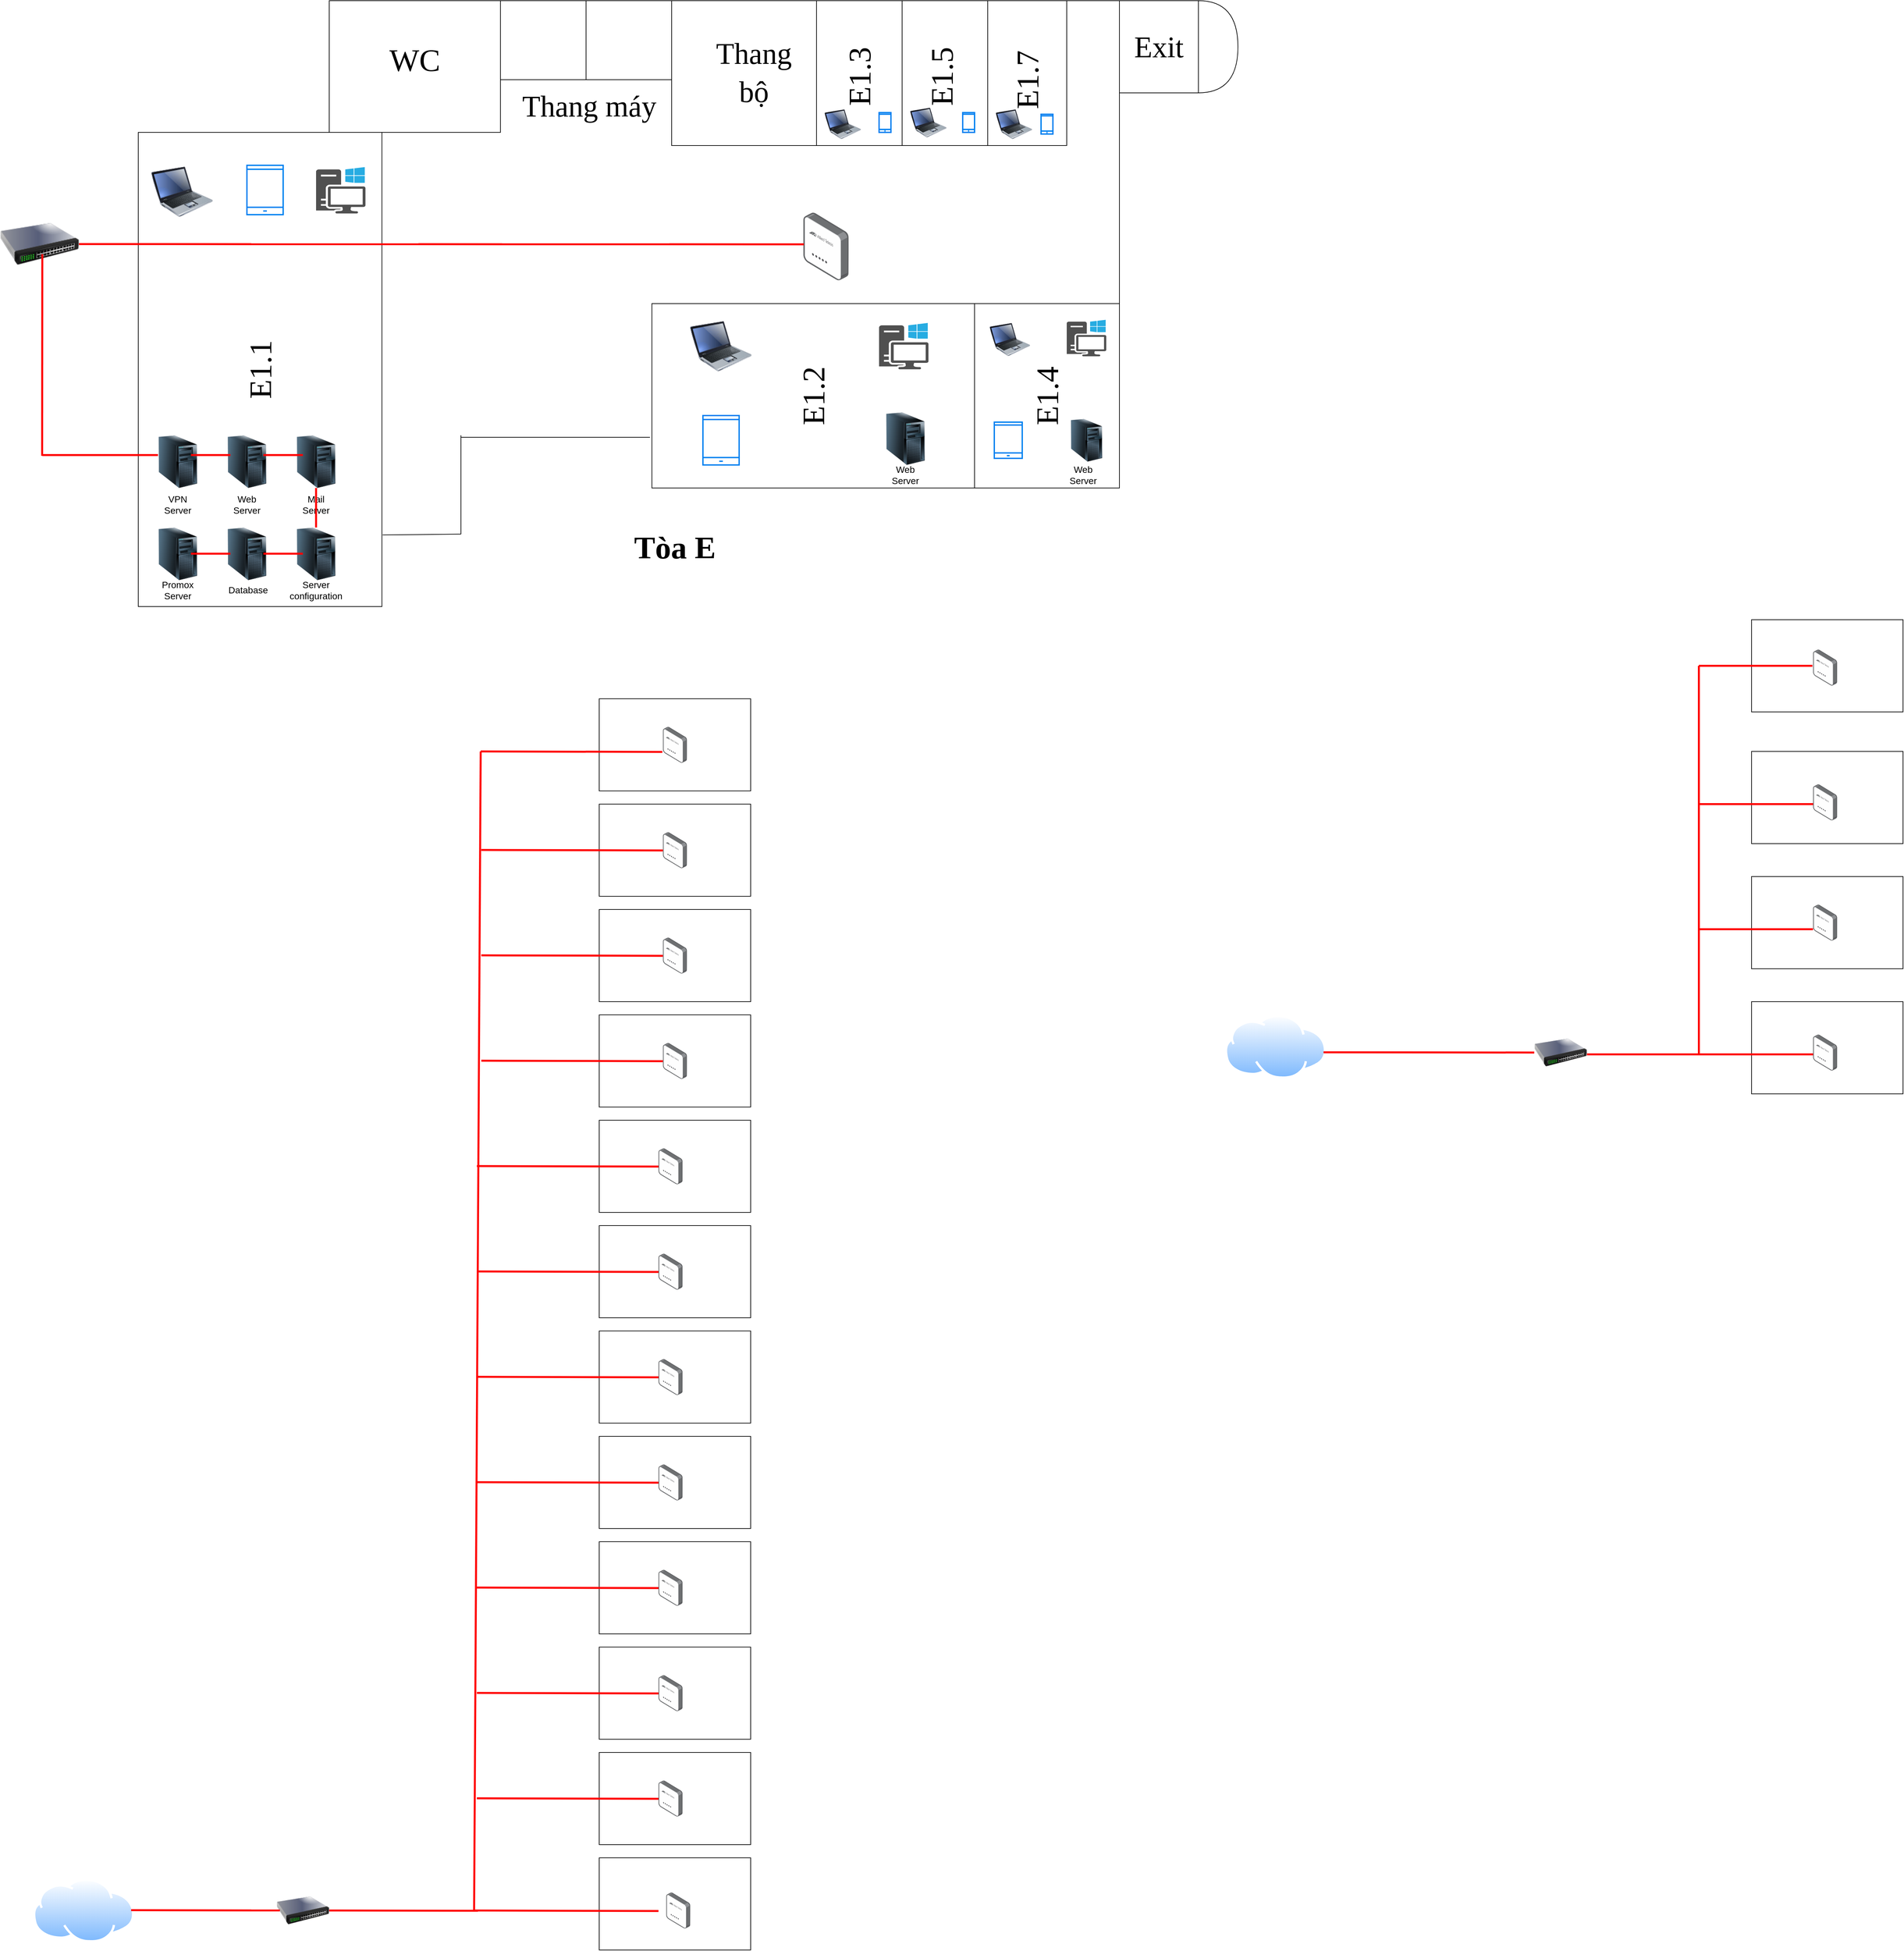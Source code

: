 <mxfile version="22.0.3" type="device" pages="3">
  <diagram name="Toà E" id="3Im--G4rj-DWR9mEGAZI">
    <mxGraphModel dx="3586" dy="654" grid="1" gridSize="10" guides="1" tooltips="1" connect="1" arrows="1" fold="1" page="1" pageScale="1" pageWidth="850" pageHeight="1100" math="0" shadow="0">
      <root>
        <mxCell id="0" />
        <mxCell id="1" parent="0" />
        <mxCell id="PznfR0m5ntHrwEhFgLy8-41" value="&lt;font face=&quot;Times New Roman&quot; style=&quot;font-size: 48px;&quot;&gt;&lt;b&gt;Tòa E&lt;/b&gt;&lt;/font&gt;" style="text;html=1;strokeColor=none;fillColor=none;align=center;verticalAlign=middle;whiteSpace=wrap;rounded=0;" parent="1" vertex="1">
          <mxGeometry x="-1615" y="1220" width="280" height="140" as="geometry" />
        </mxCell>
        <mxCell id="PznfR0m5ntHrwEhFgLy8-201" value="" style="rounded=0;whiteSpace=wrap;html=1;fontFamily=Times New Roman;fontSize=48;direction=south;" parent="1" vertex="1">
          <mxGeometry x="-2290" y="660" width="370" height="720" as="geometry" />
        </mxCell>
        <mxCell id="PznfR0m5ntHrwEhFgLy8-202" value="" style="rounded=0;whiteSpace=wrap;html=1;fontFamily=Times New Roman;fontSize=48;" parent="1" vertex="1">
          <mxGeometry x="-2000" y="460" width="260" height="200" as="geometry" />
        </mxCell>
        <mxCell id="PznfR0m5ntHrwEhFgLy8-203" value="" style="endArrow=none;html=1;rounded=0;fontFamily=Times New Roman;fontSize=48;entryX=-0.006;entryY=0.725;entryDx=0;entryDy=0;entryPerimeter=0;" parent="1" target="PznfR0m5ntHrwEhFgLy8-206" edge="1">
          <mxGeometry width="50" height="50" relative="1" as="geometry">
            <mxPoint x="-1800" y="1123" as="sourcePoint" />
            <mxPoint x="-1610" y="1120" as="targetPoint" />
          </mxGeometry>
        </mxCell>
        <mxCell id="PznfR0m5ntHrwEhFgLy8-204" value="" style="endArrow=none;html=1;rounded=0;fontFamily=Times New Roman;fontSize=48;exitX=0.849;exitY=-0.003;exitDx=0;exitDy=0;exitPerimeter=0;" parent="1" source="PznfR0m5ntHrwEhFgLy8-201" edge="1">
          <mxGeometry width="50" height="50" relative="1" as="geometry">
            <mxPoint x="-1741" y="1350" as="sourcePoint" />
            <mxPoint x="-1800" y="1270" as="targetPoint" />
          </mxGeometry>
        </mxCell>
        <mxCell id="PznfR0m5ntHrwEhFgLy8-206" value="" style="rounded=0;whiteSpace=wrap;html=1;fontFamily=Times New Roman;fontSize=48;" parent="1" vertex="1">
          <mxGeometry x="-1510" y="920" width="490" height="280" as="geometry" />
        </mxCell>
        <mxCell id="PznfR0m5ntHrwEhFgLy8-207" value="" style="rounded=0;whiteSpace=wrap;html=1;fontFamily=Times New Roman;fontSize=48;" parent="1" vertex="1">
          <mxGeometry x="-1020" y="920" width="220" height="280" as="geometry" />
        </mxCell>
        <mxCell id="PznfR0m5ntHrwEhFgLy8-209" value="" style="rounded=0;whiteSpace=wrap;html=1;fontFamily=Times New Roman;fontSize=48;" parent="1" vertex="1">
          <mxGeometry x="-1610" y="460" width="130" height="120" as="geometry" />
        </mxCell>
        <mxCell id="PznfR0m5ntHrwEhFgLy8-210" value="" style="rounded=0;whiteSpace=wrap;html=1;fontFamily=Times New Roman;fontSize=48;" parent="1" vertex="1">
          <mxGeometry x="-1480" y="460" width="220" height="220" as="geometry" />
        </mxCell>
        <mxCell id="PznfR0m5ntHrwEhFgLy8-211" value="" style="rounded=0;whiteSpace=wrap;html=1;fontFamily=Times New Roman;fontSize=48;" parent="1" vertex="1">
          <mxGeometry x="-1260" y="460" width="130" height="220" as="geometry" />
        </mxCell>
        <mxCell id="PznfR0m5ntHrwEhFgLy8-213" value="" style="rounded=0;whiteSpace=wrap;html=1;fontFamily=Times New Roman;fontSize=48;" parent="1" vertex="1">
          <mxGeometry x="-1130" y="460" width="130" height="220" as="geometry" />
        </mxCell>
        <mxCell id="PznfR0m5ntHrwEhFgLy8-214" value="" style="rounded=0;whiteSpace=wrap;html=1;fontFamily=Times New Roman;fontSize=48;" parent="1" vertex="1">
          <mxGeometry x="-1000" y="460" width="120" height="220" as="geometry" />
        </mxCell>
        <mxCell id="PznfR0m5ntHrwEhFgLy8-215" value="" style="endArrow=none;html=1;rounded=0;fontFamily=Times New Roman;fontSize=48;" parent="1" edge="1">
          <mxGeometry width="50" height="50" relative="1" as="geometry">
            <mxPoint x="-800" y="925" as="sourcePoint" />
            <mxPoint x="-800" y="460" as="targetPoint" />
          </mxGeometry>
        </mxCell>
        <mxCell id="PznfR0m5ntHrwEhFgLy8-216" value="" style="endArrow=none;html=1;rounded=0;fontFamily=Times New Roman;fontSize=48;" parent="1" edge="1">
          <mxGeometry width="50" height="50" relative="1" as="geometry">
            <mxPoint x="-880" y="460" as="sourcePoint" />
            <mxPoint x="-800" y="460" as="targetPoint" />
            <Array as="points">
              <mxPoint x="-810" y="460" />
            </Array>
          </mxGeometry>
        </mxCell>
        <mxCell id="PznfR0m5ntHrwEhFgLy8-217" value="" style="endArrow=none;html=1;rounded=0;fontFamily=Times New Roman;fontSize=48;" parent="1" edge="1">
          <mxGeometry width="50" height="50" relative="1" as="geometry">
            <mxPoint x="-1800" y="1270" as="sourcePoint" />
            <mxPoint x="-1800" y="1120" as="targetPoint" />
          </mxGeometry>
        </mxCell>
        <mxCell id="PznfR0m5ntHrwEhFgLy8-283" value="" style="rounded=0;whiteSpace=wrap;html=1;fontFamily=Times New Roman;fontSize=48;" parent="1" vertex="1">
          <mxGeometry x="-1740" y="460" width="130" height="120" as="geometry" />
        </mxCell>
        <mxCell id="PznfR0m5ntHrwEhFgLy8-285" value="WC" style="text;html=1;strokeColor=none;fillColor=none;align=center;verticalAlign=middle;whiteSpace=wrap;rounded=0;fontSize=48;fontFamily=Times New Roman;" parent="1" vertex="1">
          <mxGeometry x="-1900" y="535" width="60" height="30" as="geometry" />
        </mxCell>
        <mxCell id="PznfR0m5ntHrwEhFgLy8-286" value="E1.1" style="text;html=1;strokeColor=none;fillColor=none;align=center;verticalAlign=middle;whiteSpace=wrap;rounded=0;fontSize=48;fontFamily=Times New Roman;rotation=270;" parent="1" vertex="1">
          <mxGeometry x="-2135" y="1005" width="60" height="30" as="geometry" />
        </mxCell>
        <mxCell id="PznfR0m5ntHrwEhFgLy8-287" value="E1.2" style="text;html=1;strokeColor=none;fillColor=none;align=center;verticalAlign=middle;whiteSpace=wrap;rounded=0;fontSize=48;fontFamily=Times New Roman;rotation=270;" parent="1" vertex="1">
          <mxGeometry x="-1295" y="1045" width="60" height="30" as="geometry" />
        </mxCell>
        <mxCell id="PznfR0m5ntHrwEhFgLy8-288" value="E1.4" style="text;html=1;strokeColor=none;fillColor=none;align=center;verticalAlign=middle;whiteSpace=wrap;rounded=0;fontSize=48;fontFamily=Times New Roman;rotation=270;" parent="1" vertex="1">
          <mxGeometry x="-940" y="1045" width="60" height="30" as="geometry" />
        </mxCell>
        <mxCell id="PznfR0m5ntHrwEhFgLy8-289" value="E1.3" style="text;html=1;strokeColor=none;fillColor=none;align=center;verticalAlign=middle;whiteSpace=wrap;rounded=0;fontSize=48;fontFamily=Times New Roman;rotation=270;" parent="1" vertex="1">
          <mxGeometry x="-1225" y="560" width="60" height="30" as="geometry" />
        </mxCell>
        <mxCell id="PznfR0m5ntHrwEhFgLy8-290" value="E1.5" style="text;html=1;strokeColor=none;fillColor=none;align=center;verticalAlign=middle;whiteSpace=wrap;rounded=0;fontSize=48;fontFamily=Times New Roman;rotation=270;" parent="1" vertex="1">
          <mxGeometry x="-1100" y="560" width="60" height="30" as="geometry" />
        </mxCell>
        <mxCell id="PznfR0m5ntHrwEhFgLy8-291" value="E1.7" style="text;html=1;strokeColor=none;fillColor=none;align=center;verticalAlign=middle;whiteSpace=wrap;rounded=0;fontSize=48;fontFamily=Times New Roman;rotation=270;" parent="1" vertex="1">
          <mxGeometry x="-970" y="565" width="60" height="30" as="geometry" />
        </mxCell>
        <mxCell id="PznfR0m5ntHrwEhFgLy8-293" value="&lt;font style=&quot;font-size: 45px;&quot;&gt;Thang bộ&lt;/font&gt;" style="text;html=1;strokeColor=none;fillColor=none;align=center;verticalAlign=middle;whiteSpace=wrap;rounded=0;fontSize=48;fontFamily=Times New Roman;" parent="1" vertex="1">
          <mxGeometry x="-1420" y="550" width="130" height="35" as="geometry" />
        </mxCell>
        <mxCell id="PznfR0m5ntHrwEhFgLy8-294" value="Thang máy" style="text;html=1;strokeColor=none;fillColor=none;align=center;verticalAlign=middle;whiteSpace=wrap;rounded=0;fontSize=45;fontFamily=Times New Roman;" parent="1" vertex="1">
          <mxGeometry x="-1710" y="604.6" width="210" height="30" as="geometry" />
        </mxCell>
        <mxCell id="PznfR0m5ntHrwEhFgLy8-297" value="" style="endArrow=none;html=1;rounded=0;strokeColor=#000000;strokeWidth=1;fontFamily=Times New Roman;fontSize=45;fillColor=#FF0000;" parent="1" edge="1">
          <mxGeometry width="50" height="50" relative="1" as="geometry">
            <mxPoint x="-800" y="460" as="sourcePoint" />
            <mxPoint x="-680" y="460" as="targetPoint" />
          </mxGeometry>
        </mxCell>
        <mxCell id="PznfR0m5ntHrwEhFgLy8-298" value="" style="shape=or;whiteSpace=wrap;html=1;fontFamily=Times New Roman;fontSize=45;" parent="1" vertex="1">
          <mxGeometry x="-680" y="460" width="60" height="140" as="geometry" />
        </mxCell>
        <mxCell id="PznfR0m5ntHrwEhFgLy8-299" value="" style="endArrow=none;html=1;rounded=0;strokeColor=#000000;strokeWidth=1;fontFamily=Times New Roman;fontSize=45;fillColor=#FF0000;" parent="1" edge="1">
          <mxGeometry width="50" height="50" relative="1" as="geometry">
            <mxPoint x="-800" y="600" as="sourcePoint" />
            <mxPoint x="-680" y="600" as="targetPoint" />
          </mxGeometry>
        </mxCell>
        <mxCell id="PznfR0m5ntHrwEhFgLy8-300" value="Exit" style="text;html=1;strokeColor=none;fillColor=none;align=center;verticalAlign=middle;whiteSpace=wrap;rounded=0;fontSize=45;fontFamily=Times New Roman;" parent="1" vertex="1">
          <mxGeometry x="-770" y="515" width="60" height="30" as="geometry" />
        </mxCell>
        <mxCell id="PznfR0m5ntHrwEhFgLy8-301" value="" style="image;html=1;image=img/lib/clip_art/networking/Switch_128x128.png;fontFamily=Times New Roman;fontSize=48;" parent="1" vertex="1">
          <mxGeometry x="-2500" y="774.6" width="120" height="110" as="geometry" />
        </mxCell>
        <mxCell id="PznfR0m5ntHrwEhFgLy8-852" value="" style="rounded=0;whiteSpace=wrap;html=1;fontFamily=Times New Roman;fontSize=45;" parent="1" vertex="1">
          <mxGeometry x="160" y="1400" width="230" height="140" as="geometry" />
        </mxCell>
        <mxCell id="PznfR0m5ntHrwEhFgLy8-853" value="" style="rounded=0;whiteSpace=wrap;html=1;fontFamily=Times New Roman;fontSize=45;" parent="1" vertex="1">
          <mxGeometry x="160" y="1600" width="230" height="140" as="geometry" />
        </mxCell>
        <mxCell id="PznfR0m5ntHrwEhFgLy8-854" value="" style="rounded=0;whiteSpace=wrap;html=1;fontFamily=Times New Roman;fontSize=45;" parent="1" vertex="1">
          <mxGeometry x="160" y="1790" width="230" height="140" as="geometry" />
        </mxCell>
        <mxCell id="PznfR0m5ntHrwEhFgLy8-855" value="" style="rounded=0;whiteSpace=wrap;html=1;fontFamily=Times New Roman;fontSize=45;" parent="1" vertex="1">
          <mxGeometry x="160" y="1980" width="230" height="140" as="geometry" />
        </mxCell>
        <mxCell id="PznfR0m5ntHrwEhFgLy8-858" value="" style="points=[];aspect=fixed;html=1;align=center;shadow=0;dashed=0;image;image=img/lib/allied_telesis/wireless/Access_Point_Indoor.svg;fontFamily=Times New Roman;fontSize=45;" parent="1" vertex="1">
          <mxGeometry x="253.4" y="1445.4" width="36.6" height="54.6" as="geometry" />
        </mxCell>
        <mxCell id="PznfR0m5ntHrwEhFgLy8-859" value="" style="points=[];aspect=fixed;html=1;align=center;shadow=0;dashed=0;image;image=img/lib/allied_telesis/wireless/Access_Point_Indoor.svg;fontFamily=Times New Roman;fontSize=45;" parent="1" vertex="1">
          <mxGeometry x="253.4" y="1650" width="36.6" height="54.6" as="geometry" />
        </mxCell>
        <mxCell id="PznfR0m5ntHrwEhFgLy8-860" value="" style="points=[];aspect=fixed;html=1;align=center;shadow=0;dashed=0;image;image=img/lib/allied_telesis/wireless/Access_Point_Indoor.svg;fontFamily=Times New Roman;fontSize=45;" parent="1" vertex="1">
          <mxGeometry x="253.4" y="1832.7" width="36.6" height="54.6" as="geometry" />
        </mxCell>
        <mxCell id="PznfR0m5ntHrwEhFgLy8-861" value="" style="endArrow=none;html=1;rounded=0;strokeColor=#FF0000;fontFamily=Times New Roman;fontSize=48;fillColor=#FF0000;strokeWidth=3;" parent="1" edge="1">
          <mxGeometry width="50" height="50" relative="1" as="geometry">
            <mxPoint x="80" y="1470" as="sourcePoint" />
            <mxPoint x="252.45" y="1470" as="targetPoint" />
          </mxGeometry>
        </mxCell>
        <mxCell id="PznfR0m5ntHrwEhFgLy8-862" value="" style="endArrow=none;html=1;rounded=0;strokeColor=#FF0000;fontFamily=Times New Roman;fontSize=48;fillColor=#FF0000;strokeWidth=3;" parent="1" edge="1">
          <mxGeometry width="50" height="50" relative="1" as="geometry">
            <mxPoint x="80" y="1680" as="sourcePoint" />
            <mxPoint x="80" y="1470" as="targetPoint" />
          </mxGeometry>
        </mxCell>
        <mxCell id="PznfR0m5ntHrwEhFgLy8-863" value="" style="endArrow=none;html=1;rounded=0;strokeColor=#FF0000;fontFamily=Times New Roman;fontSize=48;fillColor=#FF0000;strokeWidth=3;" parent="1" edge="1">
          <mxGeometry width="50" height="50" relative="1" as="geometry">
            <mxPoint x="80.95" y="1680" as="sourcePoint" />
            <mxPoint x="253.4" y="1680" as="targetPoint" />
          </mxGeometry>
        </mxCell>
        <mxCell id="PznfR0m5ntHrwEhFgLy8-864" value="" style="endArrow=none;html=1;rounded=0;strokeColor=#FF0000;fontFamily=Times New Roman;fontSize=48;fillColor=#FF0000;strokeWidth=3;" parent="1" edge="1">
          <mxGeometry width="50" height="50" relative="1" as="geometry">
            <mxPoint x="80" y="1870" as="sourcePoint" />
            <mxPoint x="80" y="1660" as="targetPoint" />
          </mxGeometry>
        </mxCell>
        <mxCell id="PznfR0m5ntHrwEhFgLy8-865" value="" style="endArrow=none;html=1;rounded=0;strokeColor=#FF0000;fontFamily=Times New Roman;fontSize=48;fillColor=#FF0000;strokeWidth=3;" parent="1" edge="1">
          <mxGeometry width="50" height="50" relative="1" as="geometry">
            <mxPoint x="80.95" y="1870" as="sourcePoint" />
            <mxPoint x="253.4" y="1870" as="targetPoint" />
          </mxGeometry>
        </mxCell>
        <mxCell id="PznfR0m5ntHrwEhFgLy8-866" value="" style="endArrow=none;html=1;rounded=0;strokeColor=#FF0000;fontFamily=Times New Roman;fontSize=48;fillColor=#FF0000;strokeWidth=3;" parent="1" edge="1">
          <mxGeometry width="50" height="50" relative="1" as="geometry">
            <mxPoint x="80" y="2060" as="sourcePoint" />
            <mxPoint x="80" y="1870" as="targetPoint" />
          </mxGeometry>
        </mxCell>
        <mxCell id="PznfR0m5ntHrwEhFgLy8-867" value="" style="endArrow=none;html=1;rounded=0;strokeColor=#FF0000;fontFamily=Times New Roman;fontSize=48;fillColor=#FF0000;strokeWidth=3;" parent="1" edge="1">
          <mxGeometry width="50" height="50" relative="1" as="geometry">
            <mxPoint x="80.95" y="2060" as="sourcePoint" />
            <mxPoint x="253.4" y="2060" as="targetPoint" />
          </mxGeometry>
        </mxCell>
        <mxCell id="PznfR0m5ntHrwEhFgLy8-868" value="" style="rounded=0;whiteSpace=wrap;html=1;fontFamily=Times New Roman;fontSize=45;" parent="1" vertex="1">
          <mxGeometry x="-1590" y="1520" width="230" height="140" as="geometry" />
        </mxCell>
        <mxCell id="PznfR0m5ntHrwEhFgLy8-869" value="" style="rounded=0;whiteSpace=wrap;html=1;fontFamily=Times New Roman;fontSize=45;" parent="1" vertex="1">
          <mxGeometry x="-1590" y="1680" width="230" height="140" as="geometry" />
        </mxCell>
        <mxCell id="PznfR0m5ntHrwEhFgLy8-870" value="" style="rounded=0;whiteSpace=wrap;html=1;fontFamily=Times New Roman;fontSize=45;" parent="1" vertex="1">
          <mxGeometry x="-1590" y="1840" width="230" height="140" as="geometry" />
        </mxCell>
        <mxCell id="PznfR0m5ntHrwEhFgLy8-871" value="" style="rounded=0;whiteSpace=wrap;html=1;fontFamily=Times New Roman;fontSize=45;" parent="1" vertex="1">
          <mxGeometry x="-1590" y="2000" width="230" height="140" as="geometry" />
        </mxCell>
        <mxCell id="PznfR0m5ntHrwEhFgLy8-872" value="" style="rounded=0;whiteSpace=wrap;html=1;fontFamily=Times New Roman;fontSize=45;" parent="1" vertex="1">
          <mxGeometry x="-1590" y="2160" width="230" height="140" as="geometry" />
        </mxCell>
        <mxCell id="PznfR0m5ntHrwEhFgLy8-873" value="" style="rounded=0;whiteSpace=wrap;html=1;fontFamily=Times New Roman;fontSize=45;" parent="1" vertex="1">
          <mxGeometry x="-1590" y="2320" width="230" height="140" as="geometry" />
        </mxCell>
        <mxCell id="PznfR0m5ntHrwEhFgLy8-874" value="" style="rounded=0;whiteSpace=wrap;html=1;fontFamily=Times New Roman;fontSize=45;" parent="1" vertex="1">
          <mxGeometry x="-1590" y="2480" width="230" height="140" as="geometry" />
        </mxCell>
        <mxCell id="PznfR0m5ntHrwEhFgLy8-875" value="" style="rounded=0;whiteSpace=wrap;html=1;fontFamily=Times New Roman;fontSize=45;" parent="1" vertex="1">
          <mxGeometry x="-1590" y="2640" width="230" height="140" as="geometry" />
        </mxCell>
        <mxCell id="PznfR0m5ntHrwEhFgLy8-876" value="" style="rounded=0;whiteSpace=wrap;html=1;fontFamily=Times New Roman;fontSize=45;" parent="1" vertex="1">
          <mxGeometry x="-1590" y="2800" width="230" height="140" as="geometry" />
        </mxCell>
        <mxCell id="PznfR0m5ntHrwEhFgLy8-877" value="" style="rounded=0;whiteSpace=wrap;html=1;fontFamily=Times New Roman;fontSize=45;" parent="1" vertex="1">
          <mxGeometry x="-1590" y="2960" width="230" height="140" as="geometry" />
        </mxCell>
        <mxCell id="PznfR0m5ntHrwEhFgLy8-878" value="" style="rounded=0;whiteSpace=wrap;html=1;fontFamily=Times New Roman;fontSize=45;" parent="1" vertex="1">
          <mxGeometry x="-1590" y="3120" width="230" height="140" as="geometry" />
        </mxCell>
        <mxCell id="PznfR0m5ntHrwEhFgLy8-879" value="" style="rounded=0;whiteSpace=wrap;html=1;fontFamily=Times New Roman;fontSize=45;" parent="1" vertex="1">
          <mxGeometry x="-1590" y="3280" width="230" height="140" as="geometry" />
        </mxCell>
        <mxCell id="PznfR0m5ntHrwEhFgLy8-881" value="" style="points=[];aspect=fixed;html=1;align=center;shadow=0;dashed=0;image;image=img/lib/allied_telesis/wireless/Access_Point_Indoor.svg;fontFamily=Times New Roman;fontSize=45;" parent="1" vertex="1">
          <mxGeometry x="-1493.3" y="1562.7" width="36.6" height="54.6" as="geometry" />
        </mxCell>
        <mxCell id="PznfR0m5ntHrwEhFgLy8-882" value="" style="points=[];aspect=fixed;html=1;align=center;shadow=0;dashed=0;image;image=img/lib/allied_telesis/wireless/Access_Point_Indoor.svg;fontFamily=Times New Roman;fontSize=45;" parent="1" vertex="1">
          <mxGeometry x="-1493.3" y="1722.7" width="36.6" height="54.6" as="geometry" />
        </mxCell>
        <mxCell id="PznfR0m5ntHrwEhFgLy8-883" value="" style="points=[];aspect=fixed;html=1;align=center;shadow=0;dashed=0;image;image=img/lib/allied_telesis/wireless/Access_Point_Indoor.svg;fontFamily=Times New Roman;fontSize=45;" parent="1" vertex="1">
          <mxGeometry x="-1493.3" y="1882.7" width="36.6" height="54.6" as="geometry" />
        </mxCell>
        <mxCell id="PznfR0m5ntHrwEhFgLy8-884" value="" style="points=[];aspect=fixed;html=1;align=center;shadow=0;dashed=0;image;image=img/lib/allied_telesis/wireless/Access_Point_Indoor.svg;fontFamily=Times New Roman;fontSize=45;" parent="1" vertex="1">
          <mxGeometry x="-1493.3" y="2042.7" width="36.6" height="54.6" as="geometry" />
        </mxCell>
        <mxCell id="PznfR0m5ntHrwEhFgLy8-885" value="" style="points=[];aspect=fixed;html=1;align=center;shadow=0;dashed=0;image;image=img/lib/allied_telesis/wireless/Access_Point_Indoor.svg;fontFamily=Times New Roman;fontSize=45;" parent="1" vertex="1">
          <mxGeometry x="-1500.0" y="2202.7" width="36.6" height="54.6" as="geometry" />
        </mxCell>
        <mxCell id="PznfR0m5ntHrwEhFgLy8-886" value="" style="points=[];aspect=fixed;html=1;align=center;shadow=0;dashed=0;image;image=img/lib/allied_telesis/wireless/Access_Point_Indoor.svg;fontFamily=Times New Roman;fontSize=45;" parent="1" vertex="1">
          <mxGeometry x="-1500.0" y="2362.7" width="36.6" height="54.6" as="geometry" />
        </mxCell>
        <mxCell id="PznfR0m5ntHrwEhFgLy8-887" value="" style="points=[];aspect=fixed;html=1;align=center;shadow=0;dashed=0;image;image=img/lib/allied_telesis/wireless/Access_Point_Indoor.svg;fontFamily=Times New Roman;fontSize=45;" parent="1" vertex="1">
          <mxGeometry x="-1500.0" y="2522.7" width="36.6" height="54.6" as="geometry" />
        </mxCell>
        <mxCell id="PznfR0m5ntHrwEhFgLy8-888" value="" style="points=[];aspect=fixed;html=1;align=center;shadow=0;dashed=0;image;image=img/lib/allied_telesis/wireless/Access_Point_Indoor.svg;fontFamily=Times New Roman;fontSize=45;" parent="1" vertex="1">
          <mxGeometry x="-1500.0" y="2682.7" width="36.6" height="54.6" as="geometry" />
        </mxCell>
        <mxCell id="PznfR0m5ntHrwEhFgLy8-889" value="" style="points=[];aspect=fixed;html=1;align=center;shadow=0;dashed=0;image;image=img/lib/allied_telesis/wireless/Access_Point_Indoor.svg;fontFamily=Times New Roman;fontSize=45;" parent="1" vertex="1">
          <mxGeometry x="-1500.0" y="2842.7" width="36.6" height="54.6" as="geometry" />
        </mxCell>
        <mxCell id="PznfR0m5ntHrwEhFgLy8-890" value="" style="points=[];aspect=fixed;html=1;align=center;shadow=0;dashed=0;image;image=img/lib/allied_telesis/wireless/Access_Point_Indoor.svg;fontFamily=Times New Roman;fontSize=45;" parent="1" vertex="1">
          <mxGeometry x="-1500.0" y="3002.7" width="36.6" height="54.6" as="geometry" />
        </mxCell>
        <mxCell id="PznfR0m5ntHrwEhFgLy8-891" value="" style="points=[];aspect=fixed;html=1;align=center;shadow=0;dashed=0;image;image=img/lib/allied_telesis/wireless/Access_Point_Indoor.svg;fontFamily=Times New Roman;fontSize=45;" parent="1" vertex="1">
          <mxGeometry x="-1500.0" y="3162.7" width="36.6" height="54.6" as="geometry" />
        </mxCell>
        <mxCell id="PznfR0m5ntHrwEhFgLy8-893" value="" style="image;html=1;image=img/lib/clip_art/networking/Switch_128x128.png;fontFamily=Times New Roman;fontSize=45;" parent="1" vertex="1">
          <mxGeometry x="-2080" y="3320" width="80" height="80" as="geometry" />
        </mxCell>
        <mxCell id="PznfR0m5ntHrwEhFgLy8-897" value="" style="endArrow=none;html=1;rounded=0;strokeColor=#FF0000;fontFamily=Times New Roman;fontSize=48;fillColor=#FF0000;strokeWidth=3;" parent="1" edge="1">
          <mxGeometry width="50" height="50" relative="1" as="geometry">
            <mxPoint x="-1780" y="3360" as="sourcePoint" />
            <mxPoint x="-1770" y="1600" as="targetPoint" />
          </mxGeometry>
        </mxCell>
        <mxCell id="PznfR0m5ntHrwEhFgLy8-898" value="" style="endArrow=none;html=1;rounded=0;strokeColor=#FF0000;fontFamily=Times New Roman;fontSize=48;fillColor=#FF0000;strokeWidth=3;entryX=-0.024;entryY=0.697;entryDx=0;entryDy=0;entryPerimeter=0;" parent="1" target="PznfR0m5ntHrwEhFgLy8-881" edge="1">
          <mxGeometry width="50" height="50" relative="1" as="geometry">
            <mxPoint x="-1770" y="1600" as="sourcePoint" />
            <mxPoint x="-1597.55" y="1600" as="targetPoint" />
          </mxGeometry>
        </mxCell>
        <mxCell id="PznfR0m5ntHrwEhFgLy8-899" value="" style="endArrow=none;html=1;rounded=0;strokeColor=#FF0000;fontFamily=Times New Roman;fontSize=48;fillColor=#FF0000;strokeWidth=3;entryX=-0.024;entryY=0.697;entryDx=0;entryDy=0;entryPerimeter=0;" parent="1" edge="1">
          <mxGeometry width="50" height="50" relative="1" as="geometry">
            <mxPoint x="-1769.12" y="1749.62" as="sourcePoint" />
            <mxPoint x="-1493.298" y="1750.376" as="targetPoint" />
          </mxGeometry>
        </mxCell>
        <mxCell id="PznfR0m5ntHrwEhFgLy8-900" value="" style="endArrow=none;html=1;rounded=0;strokeColor=#FF0000;fontFamily=Times New Roman;fontSize=48;fillColor=#FF0000;strokeWidth=3;entryX=-0.024;entryY=0.697;entryDx=0;entryDy=0;entryPerimeter=0;" parent="1" edge="1">
          <mxGeometry width="50" height="50" relative="1" as="geometry">
            <mxPoint x="-1769.12" y="1909.62" as="sourcePoint" />
            <mxPoint x="-1493.298" y="1910.376" as="targetPoint" />
          </mxGeometry>
        </mxCell>
        <mxCell id="PznfR0m5ntHrwEhFgLy8-901" value="" style="endArrow=none;html=1;rounded=0;strokeColor=#FF0000;fontFamily=Times New Roman;fontSize=48;fillColor=#FF0000;strokeWidth=3;entryX=-0.024;entryY=0.697;entryDx=0;entryDy=0;entryPerimeter=0;" parent="1" edge="1">
          <mxGeometry width="50" height="50" relative="1" as="geometry">
            <mxPoint x="-1769.12" y="2069.62" as="sourcePoint" />
            <mxPoint x="-1493.298" y="2070.376" as="targetPoint" />
          </mxGeometry>
        </mxCell>
        <mxCell id="PznfR0m5ntHrwEhFgLy8-902" value="" style="endArrow=none;html=1;rounded=0;strokeColor=#FF0000;fontFamily=Times New Roman;fontSize=48;fillColor=#FF0000;strokeWidth=3;entryX=-0.024;entryY=0.697;entryDx=0;entryDy=0;entryPerimeter=0;" parent="1" edge="1">
          <mxGeometry width="50" height="50" relative="1" as="geometry">
            <mxPoint x="-1775.82" y="2229.62" as="sourcePoint" />
            <mxPoint x="-1499.998" y="2230.376" as="targetPoint" />
          </mxGeometry>
        </mxCell>
        <mxCell id="PznfR0m5ntHrwEhFgLy8-903" value="" style="endArrow=none;html=1;rounded=0;strokeColor=#FF0000;fontFamily=Times New Roman;fontSize=48;fillColor=#FF0000;strokeWidth=3;entryX=-0.024;entryY=0.697;entryDx=0;entryDy=0;entryPerimeter=0;" parent="1" edge="1">
          <mxGeometry width="50" height="50" relative="1" as="geometry">
            <mxPoint x="-1775.82" y="2389.62" as="sourcePoint" />
            <mxPoint x="-1499.998" y="2390.376" as="targetPoint" />
          </mxGeometry>
        </mxCell>
        <mxCell id="PznfR0m5ntHrwEhFgLy8-904" value="" style="endArrow=none;html=1;rounded=0;strokeColor=#FF0000;fontFamily=Times New Roman;fontSize=48;fillColor=#FF0000;strokeWidth=3;entryX=-0.024;entryY=0.697;entryDx=0;entryDy=0;entryPerimeter=0;" parent="1" edge="1">
          <mxGeometry width="50" height="50" relative="1" as="geometry">
            <mxPoint x="-1775.82" y="2549.62" as="sourcePoint" />
            <mxPoint x="-1499.998" y="2550.376" as="targetPoint" />
          </mxGeometry>
        </mxCell>
        <mxCell id="PznfR0m5ntHrwEhFgLy8-905" value="" style="endArrow=none;html=1;rounded=0;strokeColor=#FF0000;fontFamily=Times New Roman;fontSize=48;fillColor=#FF0000;strokeWidth=3;entryX=-0.024;entryY=0.697;entryDx=0;entryDy=0;entryPerimeter=0;" parent="1" edge="1">
          <mxGeometry width="50" height="50" relative="1" as="geometry">
            <mxPoint x="-1775.82" y="2709.62" as="sourcePoint" />
            <mxPoint x="-1499.998" y="2710.376" as="targetPoint" />
          </mxGeometry>
        </mxCell>
        <mxCell id="PznfR0m5ntHrwEhFgLy8-906" value="" style="endArrow=none;html=1;rounded=0;strokeColor=#FF0000;fontFamily=Times New Roman;fontSize=48;fillColor=#FF0000;strokeWidth=3;entryX=-0.024;entryY=0.697;entryDx=0;entryDy=0;entryPerimeter=0;" parent="1" edge="1">
          <mxGeometry width="50" height="50" relative="1" as="geometry">
            <mxPoint x="-1775.82" y="2869.62" as="sourcePoint" />
            <mxPoint x="-1499.998" y="2870.376" as="targetPoint" />
          </mxGeometry>
        </mxCell>
        <mxCell id="PznfR0m5ntHrwEhFgLy8-907" value="" style="endArrow=none;html=1;rounded=0;strokeColor=#FF0000;fontFamily=Times New Roman;fontSize=48;fillColor=#FF0000;strokeWidth=3;entryX=-0.024;entryY=0.697;entryDx=0;entryDy=0;entryPerimeter=0;" parent="1" edge="1">
          <mxGeometry width="50" height="50" relative="1" as="geometry">
            <mxPoint x="-1775.82" y="3029.62" as="sourcePoint" />
            <mxPoint x="-1499.998" y="3030.376" as="targetPoint" />
          </mxGeometry>
        </mxCell>
        <mxCell id="PznfR0m5ntHrwEhFgLy8-908" value="" style="endArrow=none;html=1;rounded=0;strokeColor=#FF0000;fontFamily=Times New Roman;fontSize=48;fillColor=#FF0000;strokeWidth=3;entryX=-0.024;entryY=0.697;entryDx=0;entryDy=0;entryPerimeter=0;" parent="1" edge="1">
          <mxGeometry width="50" height="50" relative="1" as="geometry">
            <mxPoint x="-1775.82" y="3189.62" as="sourcePoint" />
            <mxPoint x="-1499.998" y="3190.376" as="targetPoint" />
          </mxGeometry>
        </mxCell>
        <mxCell id="PznfR0m5ntHrwEhFgLy8-910" value="" style="endArrow=none;html=1;rounded=0;strokeColor=#FF0000;fontFamily=Times New Roman;fontSize=48;fillColor=#FF0000;strokeWidth=3;entryX=-0.024;entryY=0.697;entryDx=0;entryDy=0;entryPerimeter=0;" parent="1" edge="1">
          <mxGeometry width="50" height="50" relative="1" as="geometry">
            <mxPoint x="-1780" y="3360" as="sourcePoint" />
            <mxPoint x="-1499.998" y="3360.756" as="targetPoint" />
          </mxGeometry>
        </mxCell>
        <mxCell id="PznfR0m5ntHrwEhFgLy8-911" value="" style="points=[];aspect=fixed;html=1;align=center;shadow=0;dashed=0;image;image=img/lib/allied_telesis/wireless/Access_Point_Indoor.svg;fontFamily=Times New Roman;fontSize=45;" parent="1" vertex="1">
          <mxGeometry x="-1488.3" y="3332.7" width="36.6" height="54.6" as="geometry" />
        </mxCell>
        <mxCell id="PznfR0m5ntHrwEhFgLy8-912" value="" style="endArrow=none;html=1;rounded=0;strokeColor=#FF0000;fontFamily=Times New Roman;fontSize=48;fillColor=#FF0000;strokeWidth=3;entryX=-0.024;entryY=0.697;entryDx=0;entryDy=0;entryPerimeter=0;" parent="1" edge="1">
          <mxGeometry width="50" height="50" relative="1" as="geometry">
            <mxPoint x="-2000" y="3360" as="sourcePoint" />
            <mxPoint x="-1774.178" y="3360.376" as="targetPoint" />
          </mxGeometry>
        </mxCell>
        <mxCell id="PznfR0m5ntHrwEhFgLy8-913" value="" style="image;html=1;image=img/lib/clip_art/networking/Switch_128x128.png;fontFamily=Times New Roman;fontSize=45;" parent="1" vertex="1">
          <mxGeometry x="-170" y="2017.3" width="80" height="80" as="geometry" />
        </mxCell>
        <mxCell id="PznfR0m5ntHrwEhFgLy8-914" value="" style="endArrow=none;html=1;rounded=0;strokeColor=#FF0000;fontFamily=Times New Roman;fontSize=48;fillColor=#FF0000;strokeWidth=3;" parent="1" edge="1">
          <mxGeometry width="50" height="50" relative="1" as="geometry">
            <mxPoint x="-90.0" y="2060" as="sourcePoint" />
            <mxPoint x="82.45" y="2060" as="targetPoint" />
          </mxGeometry>
        </mxCell>
        <mxCell id="PznfR0m5ntHrwEhFgLy8-915" value="" style="points=[];aspect=fixed;html=1;align=center;shadow=0;dashed=0;image;image=img/lib/allied_telesis/wireless/Access_Point_Indoor.svg;fontFamily=Times New Roman;fontSize=45;" parent="1" vertex="1">
          <mxGeometry x="253.4" y="2030" width="36.6" height="54.6" as="geometry" />
        </mxCell>
        <mxCell id="dkLmXUmvTo7eh_fgAgwU-1" value="" style="points=[];aspect=fixed;html=1;align=center;shadow=0;dashed=0;image;image=img/lib/allied_telesis/wireless/Access_Point_Indoor.svg;fontFamily=Times New Roman;fontSize=48;" parent="1" vertex="1">
          <mxGeometry x="-1280" y="781.9" width="68.84" height="102.7" as="geometry" />
        </mxCell>
        <mxCell id="dkLmXUmvTo7eh_fgAgwU-4" value="" style="image;html=1;image=img/lib/clip_art/computers/Server_Tower_128x128.png" parent="1" vertex="1">
          <mxGeometry x="-2270" y="1120" width="80" height="80" as="geometry" />
        </mxCell>
        <mxCell id="dkLmXUmvTo7eh_fgAgwU-5" value="" style="image;html=1;image=img/lib/clip_art/computers/Server_Tower_128x128.png" parent="1" vertex="1">
          <mxGeometry x="-2165" y="1120" width="80" height="80" as="geometry" />
        </mxCell>
        <mxCell id="dkLmXUmvTo7eh_fgAgwU-6" value="" style="image;html=1;image=img/lib/clip_art/computers/Server_Tower_128x128.png" parent="1" vertex="1">
          <mxGeometry x="-2270" y="1260" width="80" height="80" as="geometry" />
        </mxCell>
        <mxCell id="dkLmXUmvTo7eh_fgAgwU-7" value="" style="image;html=1;image=img/lib/clip_art/computers/Server_Tower_128x128.png" parent="1" vertex="1">
          <mxGeometry x="-2165" y="1260" width="80" height="80" as="geometry" />
        </mxCell>
        <mxCell id="dkLmXUmvTo7eh_fgAgwU-8" value="" style="image;html=1;image=img/lib/clip_art/computers/Server_Tower_128x128.png" parent="1" vertex="1">
          <mxGeometry x="-2060" y="1120" width="80" height="80" as="geometry" />
        </mxCell>
        <mxCell id="dkLmXUmvTo7eh_fgAgwU-9" value="" style="image;html=1;image=img/lib/clip_art/computers/Server_Tower_128x128.png" parent="1" vertex="1">
          <mxGeometry x="-2060" y="1260" width="80" height="80" as="geometry" />
        </mxCell>
        <mxCell id="dkLmXUmvTo7eh_fgAgwU-10" value="" style="endArrow=none;html=1;rounded=0;strokeColor=#FF0000;fontFamily=Times New Roman;fontSize=48;fillColor=#FF0000;strokeWidth=3;exitX=1;exitY=0.5;exitDx=0;exitDy=0;" parent="1" source="PznfR0m5ntHrwEhFgLy8-301" edge="1">
          <mxGeometry width="50" height="50" relative="1" as="geometry">
            <mxPoint x="-1840" y="830" as="sourcePoint" />
            <mxPoint x="-1279.25" y="830" as="targetPoint" />
          </mxGeometry>
        </mxCell>
        <mxCell id="dkLmXUmvTo7eh_fgAgwU-11" value="" style="image;html=1;image=img/lib/clip_art/computers/Laptop_128x128.png" parent="1" vertex="1">
          <mxGeometry x="-1250" y="625" width="60" height="45" as="geometry" />
        </mxCell>
        <mxCell id="dkLmXUmvTo7eh_fgAgwU-12" value="" style="html=1;verticalLabelPosition=bottom;align=center;labelBackgroundColor=#ffffff;verticalAlign=top;strokeWidth=2;strokeColor=#0080F0;shadow=0;dashed=0;shape=mxgraph.ios7.icons.smartphone;" parent="1" vertex="1">
          <mxGeometry x="-1165" y="630" width="18" height="30" as="geometry" />
        </mxCell>
        <mxCell id="dkLmXUmvTo7eh_fgAgwU-13" value="" style="image;html=1;image=img/lib/clip_art/computers/Laptop_128x128.png" parent="1" vertex="1">
          <mxGeometry x="-1120" y="622.5" width="60" height="45" as="geometry" />
        </mxCell>
        <mxCell id="dkLmXUmvTo7eh_fgAgwU-14" value="" style="html=1;verticalLabelPosition=bottom;align=center;labelBackgroundColor=#ffffff;verticalAlign=top;strokeWidth=2;strokeColor=#0080F0;shadow=0;dashed=0;shape=mxgraph.ios7.icons.smartphone;" parent="1" vertex="1">
          <mxGeometry x="-1038" y="630" width="18" height="30" as="geometry" />
        </mxCell>
        <mxCell id="dkLmXUmvTo7eh_fgAgwU-15" value="" style="html=1;verticalLabelPosition=bottom;align=center;labelBackgroundColor=#ffffff;verticalAlign=top;strokeWidth=2;strokeColor=#0080F0;shadow=0;dashed=0;shape=mxgraph.ios7.icons.smartphone;" parent="1" vertex="1">
          <mxGeometry x="-919" y="632.5" width="18" height="30" as="geometry" />
        </mxCell>
        <mxCell id="dkLmXUmvTo7eh_fgAgwU-16" value="" style="image;html=1;image=img/lib/clip_art/computers/Laptop_128x128.png" parent="1" vertex="1">
          <mxGeometry x="-990" y="625" width="60" height="45" as="geometry" />
        </mxCell>
        <mxCell id="dkLmXUmvTo7eh_fgAgwU-18" value="" style="image;html=1;image=img/lib/clip_art/computers/Laptop_128x128.png" parent="1" vertex="1">
          <mxGeometry x="-1451.7" y="944.6" width="93.4" height="80" as="geometry" />
        </mxCell>
        <mxCell id="dkLmXUmvTo7eh_fgAgwU-20" value="" style="html=1;verticalLabelPosition=bottom;align=center;labelBackgroundColor=#ffffff;verticalAlign=top;strokeWidth=2;strokeColor=#0080F0;shadow=0;dashed=0;shape=mxgraph.ios7.icons.smartphone;" parent="1" vertex="1">
          <mxGeometry x="-1432.5" y="1090" width="55" height="75" as="geometry" />
        </mxCell>
        <mxCell id="dkLmXUmvTo7eh_fgAgwU-21" value="" style="sketch=0;pointerEvents=1;shadow=0;dashed=0;html=1;strokeColor=none;fillColor=#505050;labelPosition=center;verticalLabelPosition=bottom;verticalAlign=top;outlineConnect=0;align=center;shape=mxgraph.office.devices.workstation_pc;" parent="1" vertex="1">
          <mxGeometry x="-1165" y="949.4" width="75" height="70.4" as="geometry" />
        </mxCell>
        <mxCell id="dkLmXUmvTo7eh_fgAgwU-22" value="" style="image;html=1;image=img/lib/clip_art/computers/Server_Tower_128x128.png" parent="1" vertex="1">
          <mxGeometry x="-1165" y="1085" width="80" height="80" as="geometry" />
        </mxCell>
        <mxCell id="dkLmXUmvTo7eh_fgAgwU-23" value="" style="image;html=1;image=img/lib/clip_art/computers/Laptop_128x128.png" parent="1" vertex="1">
          <mxGeometry x="-1002.4" y="949.4" width="72.4" height="50" as="geometry" />
        </mxCell>
        <mxCell id="dkLmXUmvTo7eh_fgAgwU-24" value="" style="html=1;verticalLabelPosition=bottom;align=center;labelBackgroundColor=#ffffff;verticalAlign=top;strokeWidth=2;strokeColor=#0080F0;shadow=0;dashed=0;shape=mxgraph.ios7.icons.smartphone;" parent="1" vertex="1">
          <mxGeometry x="-990" y="1100" width="42.4" height="55" as="geometry" />
        </mxCell>
        <mxCell id="dkLmXUmvTo7eh_fgAgwU-25" value="" style="sketch=0;pointerEvents=1;shadow=0;dashed=0;html=1;strokeColor=none;fillColor=#505050;labelPosition=center;verticalLabelPosition=bottom;verticalAlign=top;outlineConnect=0;align=center;shape=mxgraph.office.devices.workstation_pc;" parent="1" vertex="1">
          <mxGeometry x="-880" y="944.6" width="60" height="55.4" as="geometry" />
        </mxCell>
        <mxCell id="dkLmXUmvTo7eh_fgAgwU-26" value="" style="image;html=1;image=img/lib/clip_art/computers/Server_Tower_128x128.png" parent="1" vertex="1">
          <mxGeometry x="-885" y="1095" width="70" height="65" as="geometry" />
        </mxCell>
        <mxCell id="dkLmXUmvTo7eh_fgAgwU-68" value="" style="aspect=fixed;perimeter=ellipsePerimeter;html=1;align=center;shadow=0;dashed=0;spacingTop=3;image;image=img/lib/active_directory/internet_cloud.svg;fontSize=22;" parent="1" vertex="1">
          <mxGeometry x="-2450" y="3311.5" width="153.97" height="97" as="geometry" />
        </mxCell>
        <mxCell id="dkLmXUmvTo7eh_fgAgwU-69" value="" style="endArrow=none;html=1;rounded=0;strokeColor=#FF0000;fontFamily=Times New Roman;fontSize=48;fillColor=#FF0000;strokeWidth=3;entryX=-0.024;entryY=0.697;entryDx=0;entryDy=0;entryPerimeter=0;" parent="1" edge="1">
          <mxGeometry width="50" height="50" relative="1" as="geometry">
            <mxPoint x="-2300.82" y="3359.52" as="sourcePoint" />
            <mxPoint x="-2074.998" y="3359.896" as="targetPoint" />
          </mxGeometry>
        </mxCell>
        <mxCell id="dkLmXUmvTo7eh_fgAgwU-72" value="" style="aspect=fixed;perimeter=ellipsePerimeter;html=1;align=center;shadow=0;dashed=0;spacingTop=3;image;image=img/lib/active_directory/internet_cloud.svg;fontSize=22;" parent="1" vertex="1">
          <mxGeometry x="-640" y="2000" width="153.97" height="97" as="geometry" />
        </mxCell>
        <mxCell id="dkLmXUmvTo7eh_fgAgwU-73" value="" style="endArrow=none;html=1;rounded=0;strokeColor=#FF0000;fontFamily=Times New Roman;fontSize=48;fillColor=#FF0000;strokeWidth=3;" parent="1" target="PznfR0m5ntHrwEhFgLy8-913" edge="1">
          <mxGeometry width="50" height="50" relative="1" as="geometry">
            <mxPoint x="-490.0" y="2056.82" as="sourcePoint" />
            <mxPoint x="-317.55" y="2056.82" as="targetPoint" />
          </mxGeometry>
        </mxCell>
        <mxCell id="dkLmXUmvTo7eh_fgAgwU-141" value="" style="image;html=1;image=img/lib/clip_art/computers/Laptop_128x128.png" parent="1" vertex="1">
          <mxGeometry x="-2270" y="710" width="93.4" height="80" as="geometry" />
        </mxCell>
        <mxCell id="dkLmXUmvTo7eh_fgAgwU-142" value="" style="html=1;verticalLabelPosition=bottom;align=center;labelBackgroundColor=#ffffff;verticalAlign=top;strokeWidth=2;strokeColor=#0080F0;shadow=0;dashed=0;shape=mxgraph.ios7.icons.smartphone;" parent="1" vertex="1">
          <mxGeometry x="-2125" y="710" width="55" height="75" as="geometry" />
        </mxCell>
        <mxCell id="dkLmXUmvTo7eh_fgAgwU-143" value="" style="sketch=0;pointerEvents=1;shadow=0;dashed=0;html=1;strokeColor=none;fillColor=#505050;labelPosition=center;verticalLabelPosition=bottom;verticalAlign=top;outlineConnect=0;align=center;shape=mxgraph.office.devices.workstation_pc;" parent="1" vertex="1">
          <mxGeometry x="-2020" y="712.7" width="75" height="70.4" as="geometry" />
        </mxCell>
        <mxCell id="wkzkc-c1_sH9h396tO5l-1" value="&lt;font style=&quot;font-size: 14px;&quot;&gt;VPN Server&lt;/font&gt;" style="text;html=1;strokeColor=none;fillColor=none;align=center;verticalAlign=middle;whiteSpace=wrap;rounded=0;" parent="1" vertex="1">
          <mxGeometry x="-2265" y="1210" width="70" height="30" as="geometry" />
        </mxCell>
        <mxCell id="wkzkc-c1_sH9h396tO5l-2" value="&lt;font style=&quot;font-size: 14px;&quot;&gt;Web Server&lt;/font&gt;" style="text;html=1;strokeColor=none;fillColor=none;align=center;verticalAlign=middle;whiteSpace=wrap;rounded=0;" parent="1" vertex="1">
          <mxGeometry x="-2160" y="1210" width="70" height="30" as="geometry" />
        </mxCell>
        <mxCell id="wkzkc-c1_sH9h396tO5l-3" value="&lt;font style=&quot;font-size: 14px;&quot;&gt;Mail Server&lt;/font&gt;" style="text;html=1;strokeColor=none;fillColor=none;align=center;verticalAlign=middle;whiteSpace=wrap;rounded=0;" parent="1" vertex="1">
          <mxGeometry x="-2055" y="1210" width="70" height="30" as="geometry" />
        </mxCell>
        <mxCell id="wkzkc-c1_sH9h396tO5l-4" value="&lt;font style=&quot;font-size: 14px;&quot;&gt;Promox Server&lt;/font&gt;" style="text;html=1;strokeColor=none;fillColor=none;align=center;verticalAlign=middle;whiteSpace=wrap;rounded=0;" parent="1" vertex="1">
          <mxGeometry x="-2265" y="1340" width="70" height="30" as="geometry" />
        </mxCell>
        <mxCell id="wkzkc-c1_sH9h396tO5l-5" value="&lt;font style=&quot;font-size: 14px;&quot;&gt;&amp;nbsp;Database&lt;/font&gt;" style="text;html=1;strokeColor=none;fillColor=none;align=center;verticalAlign=middle;whiteSpace=wrap;rounded=0;" parent="1" vertex="1">
          <mxGeometry x="-2160" y="1340" width="70" height="30" as="geometry" />
        </mxCell>
        <mxCell id="wkzkc-c1_sH9h396tO5l-6" value="&lt;font style=&quot;font-size: 14px;&quot;&gt;Server configuration&lt;/font&gt;" style="text;html=1;strokeColor=none;fillColor=none;align=center;verticalAlign=middle;whiteSpace=wrap;rounded=0;" parent="1" vertex="1">
          <mxGeometry x="-2055" y="1340" width="70" height="30" as="geometry" />
        </mxCell>
        <mxCell id="wkzkc-c1_sH9h396tO5l-7" value="&lt;font style=&quot;font-size: 14px;&quot;&gt;Web Server&lt;/font&gt;" style="text;html=1;strokeColor=none;fillColor=none;align=center;verticalAlign=middle;whiteSpace=wrap;rounded=0;" parent="1" vertex="1">
          <mxGeometry x="-1160" y="1165" width="70" height="30" as="geometry" />
        </mxCell>
        <mxCell id="wkzkc-c1_sH9h396tO5l-8" value="&lt;font style=&quot;font-size: 14px;&quot;&gt;Web Server&lt;/font&gt;" style="text;html=1;strokeColor=none;fillColor=none;align=center;verticalAlign=middle;whiteSpace=wrap;rounded=0;" parent="1" vertex="1">
          <mxGeometry x="-890" y="1165" width="70" height="30" as="geometry" />
        </mxCell>
        <mxCell id="wkzkc-c1_sH9h396tO5l-16" value="" style="endArrow=none;html=1;rounded=0;strokeColor=#FF0000;fontFamily=Times New Roman;fontSize=48;fillColor=#FF0000;strokeWidth=3;exitX=1;exitY=0.5;exitDx=0;exitDy=0;" parent="1" edge="1">
          <mxGeometry width="50" height="50" relative="1" as="geometry">
            <mxPoint x="-2435.75" y="845.0" as="sourcePoint" />
            <mxPoint x="-2436" y="1151.176" as="targetPoint" />
          </mxGeometry>
        </mxCell>
        <mxCell id="wkzkc-c1_sH9h396tO5l-17" value="" style="endArrow=none;html=1;rounded=0;strokeColor=#FF0000;fontFamily=Times New Roman;fontSize=48;fillColor=#FF0000;strokeWidth=3;exitX=1;exitY=0.5;exitDx=0;exitDy=0;" parent="1" edge="1">
          <mxGeometry width="50" height="50" relative="1" as="geometry">
            <mxPoint x="-2435.75" y="1150" as="sourcePoint" />
            <mxPoint x="-2260" y="1150" as="targetPoint" />
          </mxGeometry>
        </mxCell>
        <mxCell id="wkzkc-c1_sH9h396tO5l-18" value="" style="endArrow=none;html=1;rounded=0;strokeColor=#FF0000;fontFamily=Times New Roman;fontSize=48;fillColor=#FF0000;strokeWidth=3;exitX=1;exitY=0.5;exitDx=0;exitDy=0;" parent="1" edge="1">
          <mxGeometry width="50" height="50" relative="1" as="geometry">
            <mxPoint x="-2210" y="1150" as="sourcePoint" />
            <mxPoint x="-2150" y="1150" as="targetPoint" />
          </mxGeometry>
        </mxCell>
        <mxCell id="wkzkc-c1_sH9h396tO5l-20" value="" style="endArrow=none;html=1;rounded=0;strokeColor=#FF0000;fontFamily=Times New Roman;fontSize=48;fillColor=#FF0000;strokeWidth=3;exitX=1;exitY=0.5;exitDx=0;exitDy=0;" parent="1" edge="1">
          <mxGeometry width="50" height="50" relative="1" as="geometry">
            <mxPoint x="-2100" y="1150" as="sourcePoint" />
            <mxPoint x="-2040" y="1150" as="targetPoint" />
          </mxGeometry>
        </mxCell>
        <mxCell id="wkzkc-c1_sH9h396tO5l-21" value="" style="endArrow=none;html=1;rounded=0;strokeColor=#FF0000;fontFamily=Times New Roman;fontSize=48;fillColor=#FF0000;strokeWidth=3;exitX=0.5;exitY=1;exitDx=0;exitDy=0;entryX=0.5;entryY=0;entryDx=0;entryDy=0;" parent="1" source="dkLmXUmvTo7eh_fgAgwU-8" target="dkLmXUmvTo7eh_fgAgwU-9" edge="1">
          <mxGeometry width="50" height="50" relative="1" as="geometry">
            <mxPoint x="-2090" y="1160" as="sourcePoint" />
            <mxPoint x="-2030" y="1160" as="targetPoint" />
            <Array as="points" />
          </mxGeometry>
        </mxCell>
        <mxCell id="wkzkc-c1_sH9h396tO5l-23" value="" style="endArrow=none;html=1;rounded=0;strokeColor=#FF0000;fontFamily=Times New Roman;fontSize=48;fillColor=#FF0000;strokeWidth=3;exitX=1;exitY=0.5;exitDx=0;exitDy=0;" parent="1" edge="1">
          <mxGeometry width="50" height="50" relative="1" as="geometry">
            <mxPoint x="-2100" y="1299.76" as="sourcePoint" />
            <mxPoint x="-2040" y="1299.76" as="targetPoint" />
          </mxGeometry>
        </mxCell>
        <mxCell id="wkzkc-c1_sH9h396tO5l-24" value="" style="endArrow=none;html=1;rounded=0;strokeColor=#FF0000;fontFamily=Times New Roman;fontSize=48;fillColor=#FF0000;strokeWidth=3;exitX=1;exitY=0.5;exitDx=0;exitDy=0;" parent="1" edge="1">
          <mxGeometry width="50" height="50" relative="1" as="geometry">
            <mxPoint x="-2210" y="1299.76" as="sourcePoint" />
            <mxPoint x="-2150" y="1299.76" as="targetPoint" />
          </mxGeometry>
        </mxCell>
      </root>
    </mxGraphModel>
  </diagram>
  <diagram id="CAJA9z21jt79OeYebYKG" name="Chi nhanh quan 3">
    <mxGraphModel dx="1036" dy="-446" grid="1" gridSize="10" guides="1" tooltips="1" connect="1" arrows="1" fold="1" page="1" pageScale="1" pageWidth="850" pageHeight="1100" math="0" shadow="0">
      <root>
        <mxCell id="0" />
        <mxCell id="1" parent="0" />
        <mxCell id="xuvMjsAjclyDb22aIWRz-2" value="" style="endArrow=none;html=1;rounded=0;" parent="1" edge="1">
          <mxGeometry width="50" height="50" relative="1" as="geometry">
            <mxPoint x="320" y="1160" as="sourcePoint" />
            <mxPoint x="560" y="1160" as="targetPoint" />
          </mxGeometry>
        </mxCell>
        <mxCell id="xuvMjsAjclyDb22aIWRz-3" value="" style="endArrow=none;html=1;rounded=0;" parent="1" edge="1">
          <mxGeometry width="50" height="50" relative="1" as="geometry">
            <mxPoint x="80" y="1160" as="sourcePoint" />
            <mxPoint x="80" y="1680" as="targetPoint" />
          </mxGeometry>
        </mxCell>
        <mxCell id="xuvMjsAjclyDb22aIWRz-4" value="" style="endArrow=none;html=1;rounded=0;" parent="1" edge="1">
          <mxGeometry width="50" height="50" relative="1" as="geometry">
            <mxPoint x="560" y="1160" as="sourcePoint" />
            <mxPoint x="560" y="1680" as="targetPoint" />
          </mxGeometry>
        </mxCell>
        <mxCell id="xuvMjsAjclyDb22aIWRz-5" value="" style="endArrow=none;html=1;rounded=0;entryX=1.053;entryY=0.045;entryDx=0;entryDy=0;entryPerimeter=0;" parent="1" target="xuvMjsAjclyDb22aIWRz-7" edge="1">
          <mxGeometry width="50" height="50" relative="1" as="geometry">
            <mxPoint x="80" y="1680" as="sourcePoint" />
            <mxPoint x="360" y="1680" as="targetPoint" />
          </mxGeometry>
        </mxCell>
        <mxCell id="xuvMjsAjclyDb22aIWRz-7" value="" style="verticalLabelPosition=bottom;html=1;verticalAlign=top;align=center;shape=mxgraph.floorplan.doorLeft;aspect=fixed;rotation=0;direction=west;" parent="1" vertex="1">
          <mxGeometry x="399.7" y="1640" width="40" height="42.5" as="geometry" />
        </mxCell>
        <mxCell id="xuvMjsAjclyDb22aIWRz-8" value="" style="endArrow=none;html=1;rounded=0;exitX=-0.075;exitY=0.078;exitDx=0;exitDy=0;exitPerimeter=0;" parent="1" source="xuvMjsAjclyDb22aIWRz-7" edge="1">
          <mxGeometry width="50" height="50" relative="1" as="geometry">
            <mxPoint x="410" y="1680" as="sourcePoint" />
            <mxPoint x="560" y="1680" as="targetPoint" />
          </mxGeometry>
        </mxCell>
        <mxCell id="xuvMjsAjclyDb22aIWRz-11" value="" style="endArrow=none;html=1;rounded=0;" parent="1" edge="1">
          <mxGeometry width="50" height="50" relative="1" as="geometry">
            <mxPoint x="280" y="1480" as="sourcePoint" />
            <mxPoint x="557.68" y="1481.5" as="targetPoint" />
          </mxGeometry>
        </mxCell>
        <mxCell id="xuvMjsAjclyDb22aIWRz-12" value="" style="verticalLabelPosition=bottom;html=1;verticalAlign=top;align=center;shape=mxgraph.floorplan.doorLeft;aspect=fixed;rotation=0;direction=west;" parent="1" vertex="1">
          <mxGeometry x="450" y="1449.36" width="29.41" height="31.25" as="geometry" />
        </mxCell>
        <mxCell id="xuvMjsAjclyDb22aIWRz-16" value="D" style="ellipse;whiteSpace=wrap;html=1;aspect=fixed;fillColor=#f8cecc;strokeColor=#b85450;" parent="1" vertex="1">
          <mxGeometry x="370" y="1530" width="20" height="20" as="geometry" />
        </mxCell>
        <mxCell id="xuvMjsAjclyDb22aIWRz-18" value="D" style="ellipse;whiteSpace=wrap;html=1;aspect=fixed;fillColor=#f8cecc;strokeColor=#b85450;" parent="1" vertex="1">
          <mxGeometry x="330" y="1530" width="20" height="20" as="geometry" />
        </mxCell>
        <mxCell id="xuvMjsAjclyDb22aIWRz-20" value="D" style="ellipse;whiteSpace=wrap;html=1;aspect=fixed;fillColor=#f8cecc;strokeColor=#b85450;" parent="1" vertex="1">
          <mxGeometry x="410" y="1530" width="20" height="20" as="geometry" />
        </mxCell>
        <mxCell id="xuvMjsAjclyDb22aIWRz-23" value="S" style="rounded=0;whiteSpace=wrap;html=1;fillColor=#d5e8d4;strokeColor=#82b366;gradientColor=#97d077;" parent="1" vertex="1">
          <mxGeometry x="510" y="1530" width="40" height="20" as="geometry" />
        </mxCell>
        <mxCell id="xuvMjsAjclyDb22aIWRz-24" value="" style="endArrow=none;html=1;rounded=0;fillColor=#d5e8d4;strokeColor=#82b366;" parent="1" edge="1">
          <mxGeometry width="50" height="50" relative="1" as="geometry">
            <mxPoint x="340" y="1510" as="sourcePoint" />
            <mxPoint x="530" y="1510" as="targetPoint" />
          </mxGeometry>
        </mxCell>
        <mxCell id="xuvMjsAjclyDb22aIWRz-25" value="" style="endArrow=none;html=1;rounded=0;entryX=0.5;entryY=0;entryDx=0;entryDy=0;fillColor=#d5e8d4;strokeColor=#82b366;" parent="1" target="xuvMjsAjclyDb22aIWRz-18" edge="1">
          <mxGeometry width="50" height="50" relative="1" as="geometry">
            <mxPoint x="340" y="1510" as="sourcePoint" />
            <mxPoint x="520" y="1480" as="targetPoint" />
          </mxGeometry>
        </mxCell>
        <mxCell id="xuvMjsAjclyDb22aIWRz-26" value="" style="endArrow=none;html=1;rounded=0;exitX=0.5;exitY=0;exitDx=0;exitDy=0;fillColor=#d5e8d4;strokeColor=#82b366;" parent="1" source="xuvMjsAjclyDb22aIWRz-16" edge="1">
          <mxGeometry width="50" height="50" relative="1" as="geometry">
            <mxPoint x="470" y="1530" as="sourcePoint" />
            <mxPoint x="380" y="1510" as="targetPoint" />
          </mxGeometry>
        </mxCell>
        <mxCell id="xuvMjsAjclyDb22aIWRz-27" value="" style="endArrow=none;html=1;rounded=0;exitX=0.5;exitY=0;exitDx=0;exitDy=0;fillColor=#d5e8d4;strokeColor=#82b366;" parent="1" source="xuvMjsAjclyDb22aIWRz-20" edge="1">
          <mxGeometry width="50" height="50" relative="1" as="geometry">
            <mxPoint x="470" y="1530" as="sourcePoint" />
            <mxPoint x="420" y="1510" as="targetPoint" />
          </mxGeometry>
        </mxCell>
        <mxCell id="xuvMjsAjclyDb22aIWRz-28" value="" style="endArrow=none;html=1;rounded=0;exitX=0.5;exitY=0;exitDx=0;exitDy=0;fillColor=#d5e8d4;strokeColor=#82b366;" parent="1" source="xuvMjsAjclyDb22aIWRz-23" edge="1">
          <mxGeometry width="50" height="50" relative="1" as="geometry">
            <mxPoint x="470" y="1530" as="sourcePoint" />
            <mxPoint x="530" y="1510" as="targetPoint" />
          </mxGeometry>
        </mxCell>
        <mxCell id="xuvMjsAjclyDb22aIWRz-29" value="AP" style="rounded=0;whiteSpace=wrap;html=1;fillColor=#d5e8d4;strokeColor=#82b366;gradientColor=#97d077;" parent="1" vertex="1">
          <mxGeometry x="520" y="1482.5" width="40" height="20" as="geometry" />
        </mxCell>
        <mxCell id="xuvMjsAjclyDb22aIWRz-30" value="" style="sketch=0;aspect=fixed;pointerEvents=1;shadow=0;dashed=0;html=1;strokeColor=none;labelPosition=center;verticalLabelPosition=bottom;verticalAlign=top;align=center;fillColor=#00188D;shape=mxgraph.mscae.enterprise.wireless_connection;rotation=-90;" parent="1" vertex="1">
          <mxGeometry x="495.53" y="1482.5" width="14.47" height="17.23" as="geometry" />
        </mxCell>
        <mxCell id="xuvMjsAjclyDb22aIWRz-31" value="" style="endArrow=none;html=1;rounded=0;" parent="1" edge="1">
          <mxGeometry width="50" height="50" relative="1" as="geometry">
            <mxPoint x="280" y="1561" as="sourcePoint" />
            <mxPoint x="557.68" y="1561.49" as="targetPoint" />
          </mxGeometry>
        </mxCell>
        <mxCell id="xuvMjsAjclyDb22aIWRz-32" value="" style="endArrow=none;html=1;rounded=0;exitX=1;exitY=0.5;exitDx=0;exitDy=0;fillColor=#d5e8d4;strokeColor=#82b366;" parent="1" source="xuvMjsAjclyDb22aIWRz-23" edge="1">
          <mxGeometry width="50" height="50" relative="1" as="geometry">
            <mxPoint x="470" y="1450" as="sourcePoint" />
            <mxPoint x="570" y="1540" as="targetPoint" />
          </mxGeometry>
        </mxCell>
        <mxCell id="xuvMjsAjclyDb22aIWRz-33" value="" style="endArrow=none;html=1;rounded=0;fillColor=#d5e8d4;strokeColor=#82b366;" parent="1" edge="1">
          <mxGeometry width="50" height="50" relative="1" as="geometry">
            <mxPoint x="570" y="1540" as="sourcePoint" />
            <mxPoint x="570" y="1150" as="targetPoint" />
          </mxGeometry>
        </mxCell>
        <mxCell id="xuvMjsAjclyDb22aIWRz-34" value="" style="endArrow=none;html=1;rounded=0;fillColor=#d5e8d4;strokeColor=#82b366;" parent="1" edge="1">
          <mxGeometry width="50" height="50" relative="1" as="geometry">
            <mxPoint x="420" y="1150" as="sourcePoint" />
            <mxPoint x="570" y="1150" as="targetPoint" />
          </mxGeometry>
        </mxCell>
        <mxCell id="xuvMjsAjclyDb22aIWRz-37" value="SL3" style="rounded=0;whiteSpace=wrap;html=1;fillColor=#fff2cc;strokeColor=#d6b656;" parent="1" vertex="1">
          <mxGeometry x="400" y="1210" width="41.88" height="20" as="geometry" />
        </mxCell>
        <mxCell id="xuvMjsAjclyDb22aIWRz-39" value="" style="endArrow=none;html=1;rounded=0;exitX=0.75;exitY=0;exitDx=0;exitDy=0;entryX=0.5;entryY=1;entryDx=0;entryDy=0;fillColor=#d5e8d4;strokeColor=#82b366;" parent="1" source="xuvMjsAjclyDb22aIWRz-23" target="xuvMjsAjclyDb22aIWRz-29" edge="1">
          <mxGeometry width="50" height="50" relative="1" as="geometry">
            <mxPoint x="470" y="1430" as="sourcePoint" />
            <mxPoint x="520" y="1380" as="targetPoint" />
          </mxGeometry>
        </mxCell>
        <mxCell id="xuvMjsAjclyDb22aIWRz-43" value="S" style="ellipse;whiteSpace=wrap;html=1;aspect=fixed;fillColor=#f8cecc;strokeColor=#b85450;" parent="1" vertex="1">
          <mxGeometry x="450" y="1570" width="20" height="20" as="geometry" />
        </mxCell>
        <mxCell id="xuvMjsAjclyDb22aIWRz-44" value="" style="endArrow=none;html=1;rounded=0;" parent="1" edge="1">
          <mxGeometry width="50" height="50" relative="1" as="geometry">
            <mxPoint x="320" y="1482.5" as="sourcePoint" />
            <mxPoint x="320" y="1162.5" as="targetPoint" />
          </mxGeometry>
        </mxCell>
        <mxCell id="xuvMjsAjclyDb22aIWRz-46" value="" style="endArrow=none;html=1;rounded=0;" parent="1" edge="1">
          <mxGeometry width="50" height="50" relative="1" as="geometry">
            <mxPoint x="130" y="1480" as="sourcePoint" />
            <mxPoint x="130" y="1160" as="targetPoint" />
          </mxGeometry>
        </mxCell>
        <mxCell id="xuvMjsAjclyDb22aIWRz-47" value="" style="endArrow=none;html=1;rounded=0;" parent="1" edge="1">
          <mxGeometry width="50" height="50" relative="1" as="geometry">
            <mxPoint x="120" y="1480" as="sourcePoint" />
            <mxPoint x="280" y="1480" as="targetPoint" />
          </mxGeometry>
        </mxCell>
        <mxCell id="xuvMjsAjclyDb22aIWRz-48" value="" style="endArrow=none;html=1;rounded=0;" parent="1" edge="1">
          <mxGeometry width="50" height="50" relative="1" as="geometry">
            <mxPoint x="120" y="1320" as="sourcePoint" />
            <mxPoint x="320" y="1320" as="targetPoint" />
          </mxGeometry>
        </mxCell>
        <mxCell id="xuvMjsAjclyDb22aIWRz-49" value="" style="verticalLabelPosition=bottom;html=1;verticalAlign=top;align=center;shape=mxgraph.floorplan.doorLeft;aspect=fixed;rotation=90;direction=west;" parent="1" vertex="1">
          <mxGeometry x="120" y="1440" width="40" height="42.5" as="geometry" />
        </mxCell>
        <mxCell id="xuvMjsAjclyDb22aIWRz-50" value="" style="verticalLabelPosition=bottom;html=1;verticalAlign=top;align=center;shape=mxgraph.floorplan.doorLeft;aspect=fixed;rotation=90;direction=west;" parent="1" vertex="1">
          <mxGeometry x="120" y="1280" width="40" height="42.5" as="geometry" />
        </mxCell>
        <mxCell id="xuvMjsAjclyDb22aIWRz-51" value="S" style="rounded=0;whiteSpace=wrap;html=1;fillColor=#dae8fc;strokeColor=#6c8ebf;gradientColor=#7ea6e0;" parent="1" vertex="1">
          <mxGeometry x="320" y="1260" width="40" height="20" as="geometry" />
        </mxCell>
        <mxCell id="xuvMjsAjclyDb22aIWRz-53" value="" style="endArrow=none;html=1;rounded=0;" parent="1" edge="1">
          <mxGeometry width="50" height="50" relative="1" as="geometry">
            <mxPoint x="120" y="1160" as="sourcePoint" />
            <mxPoint x="320" y="1160" as="targetPoint" />
          </mxGeometry>
        </mxCell>
        <mxCell id="xuvMjsAjclyDb22aIWRz-54" value="" style="verticalLabelPosition=bottom;html=1;verticalAlign=top;align=center;shape=mxgraph.floorplan.doorLeft;aspect=fixed;rotation=0;direction=west;" parent="1" vertex="1">
          <mxGeometry x="200" y="1640" width="40" height="42.5" as="geometry" />
        </mxCell>
        <mxCell id="xuvMjsAjclyDb22aIWRz-55" value="AP" style="rounded=0;whiteSpace=wrap;html=1;fillColor=#dae8fc;strokeColor=#6c8ebf;gradientColor=#7ea6e0;" parent="1" vertex="1">
          <mxGeometry x="280" y="1190" width="40" height="20" as="geometry" />
        </mxCell>
        <mxCell id="xuvMjsAjclyDb22aIWRz-56" value="AP" style="rounded=0;whiteSpace=wrap;html=1;fillColor=#dae8fc;strokeColor=#6c8ebf;gradientColor=#7ea6e0;" parent="1" vertex="1">
          <mxGeometry x="280" y="1340" width="40" height="20" as="geometry" />
        </mxCell>
        <mxCell id="xuvMjsAjclyDb22aIWRz-57" value="L" style="ellipse;whiteSpace=wrap;html=1;aspect=fixed;fillColor=#f8cecc;strokeColor=#b85450;" parent="1" vertex="1">
          <mxGeometry x="170" y="1410" width="20" height="20" as="geometry" />
        </mxCell>
        <mxCell id="xuvMjsAjclyDb22aIWRz-59" value="S" style="ellipse;whiteSpace=wrap;html=1;aspect=fixed;fillColor=#f8cecc;strokeColor=#b85450;" parent="1" vertex="1">
          <mxGeometry x="210" y="1410" width="20" height="20" as="geometry" />
        </mxCell>
        <mxCell id="xuvMjsAjclyDb22aIWRz-60" value="S" style="ellipse;whiteSpace=wrap;html=1;aspect=fixed;fillColor=#f8cecc;strokeColor=#b85450;" parent="1" vertex="1">
          <mxGeometry x="480" y="1600" width="20" height="20" as="geometry" />
        </mxCell>
        <mxCell id="xuvMjsAjclyDb22aIWRz-63" value="S" style="ellipse;whiteSpace=wrap;html=1;aspect=fixed;fillColor=#f8cecc;strokeColor=#b85450;" parent="1" vertex="1">
          <mxGeometry x="360" y="1600" width="20" height="20" as="geometry" />
        </mxCell>
        <mxCell id="xuvMjsAjclyDb22aIWRz-64" value="S" style="ellipse;whiteSpace=wrap;html=1;aspect=fixed;fillColor=#f8cecc;strokeColor=#b85450;" parent="1" vertex="1">
          <mxGeometry x="400" y="1600" width="20" height="20" as="geometry" />
        </mxCell>
        <mxCell id="xuvMjsAjclyDb22aIWRz-65" value="S" style="ellipse;whiteSpace=wrap;html=1;aspect=fixed;fillColor=#f8cecc;strokeColor=#b85450;" parent="1" vertex="1">
          <mxGeometry x="440" y="1600" width="20" height="20" as="geometry" />
        </mxCell>
        <mxCell id="xuvMjsAjclyDb22aIWRz-66" value="" style="endArrow=none;html=1;rounded=0;" parent="1" edge="1">
          <mxGeometry width="50" height="50" relative="1" as="geometry">
            <mxPoint x="280" y="1560" as="sourcePoint" />
            <mxPoint x="280" y="1520" as="targetPoint" />
          </mxGeometry>
        </mxCell>
        <mxCell id="xuvMjsAjclyDb22aIWRz-67" value="" style="verticalLabelPosition=bottom;html=1;verticalAlign=top;align=center;shape=mxgraph.floorplan.doorLeft;aspect=fixed;rotation=90;direction=west;" parent="1" vertex="1">
          <mxGeometry x="280.0" y="1482.5" width="35.29" height="37.5" as="geometry" />
        </mxCell>
        <mxCell id="xuvMjsAjclyDb22aIWRz-71" value="" style="endArrow=none;html=1;rounded=0;exitX=1;exitY=0.5;exitDx=0;exitDy=0;fillColor=#dae8fc;strokeColor=#6c8ebf;" parent="1" source="xuvMjsAjclyDb22aIWRz-56" edge="1">
          <mxGeometry width="50" height="50" relative="1" as="geometry">
            <mxPoint x="260" y="1350" as="sourcePoint" />
            <mxPoint x="330" y="1350" as="targetPoint" />
          </mxGeometry>
        </mxCell>
        <mxCell id="xuvMjsAjclyDb22aIWRz-74" value="" style="sketch=0;aspect=fixed;pointerEvents=1;shadow=0;dashed=0;html=1;strokeColor=none;labelPosition=center;verticalLabelPosition=bottom;verticalAlign=top;align=center;fillColor=#00188D;shape=mxgraph.mscae.enterprise.wireless_connection;rotation=-90;" parent="1" vertex="1">
          <mxGeometry x="292.76" y="1172.77" width="14.47" height="17.23" as="geometry" />
        </mxCell>
        <mxCell id="xuvMjsAjclyDb22aIWRz-75" value="" style="sketch=0;aspect=fixed;pointerEvents=1;shadow=0;dashed=0;html=1;strokeColor=none;labelPosition=center;verticalLabelPosition=bottom;verticalAlign=top;align=center;fillColor=#00188D;shape=mxgraph.mscae.enterprise.wireless_connection;rotation=-90;" parent="1" vertex="1">
          <mxGeometry x="292.76" y="1322.5" width="14.47" height="17.23" as="geometry" />
        </mxCell>
        <mxCell id="xuvMjsAjclyDb22aIWRz-78" value="" style="endArrow=none;html=1;rounded=0;exitX=1;exitY=0.5;exitDx=0;exitDy=0;fillColor=#dae8fc;strokeColor=#6c8ebf;" parent="1" source="xuvMjsAjclyDb22aIWRz-55" edge="1">
          <mxGeometry width="50" height="50" relative="1" as="geometry">
            <mxPoint x="330" y="1360" as="sourcePoint" />
            <mxPoint x="330" y="1200" as="targetPoint" />
          </mxGeometry>
        </mxCell>
        <mxCell id="xuvMjsAjclyDb22aIWRz-79" value="" style="endArrow=none;html=1;rounded=0;exitX=0.25;exitY=1;exitDx=0;exitDy=0;fillColor=#dae8fc;strokeColor=#6c8ebf;" parent="1" source="xuvMjsAjclyDb22aIWRz-51" edge="1">
          <mxGeometry width="50" height="50" relative="1" as="geometry">
            <mxPoint x="330" y="1210" as="sourcePoint" />
            <mxPoint x="330" y="1350" as="targetPoint" />
          </mxGeometry>
        </mxCell>
        <mxCell id="xuvMjsAjclyDb22aIWRz-86" value="L" style="ellipse;whiteSpace=wrap;html=1;aspect=fixed;fillColor=#f8cecc;strokeColor=#b85450;" parent="1" vertex="1">
          <mxGeometry x="170" y="1210" width="20" height="20" as="geometry" />
        </mxCell>
        <mxCell id="xuvMjsAjclyDb22aIWRz-87" value="S" style="ellipse;whiteSpace=wrap;html=1;aspect=fixed;fillColor=#f8cecc;strokeColor=#b85450;" parent="1" vertex="1">
          <mxGeometry x="210" y="1210" width="20" height="20" as="geometry" />
        </mxCell>
        <mxCell id="xuvMjsAjclyDb22aIWRz-88" value="L" style="ellipse;whiteSpace=wrap;html=1;aspect=fixed;fillColor=#f8cecc;strokeColor=#b85450;" parent="1" vertex="1">
          <mxGeometry x="170" y="1250" width="20" height="20" as="geometry" />
        </mxCell>
        <mxCell id="xuvMjsAjclyDb22aIWRz-89" value="S" style="ellipse;whiteSpace=wrap;html=1;aspect=fixed;fillColor=#f8cecc;strokeColor=#b85450;" parent="1" vertex="1">
          <mxGeometry x="210" y="1250" width="20" height="20" as="geometry" />
        </mxCell>
        <mxCell id="xuvMjsAjclyDb22aIWRz-90" value="L" style="ellipse;whiteSpace=wrap;html=1;aspect=fixed;fillColor=#f8cecc;strokeColor=#b85450;" parent="1" vertex="1">
          <mxGeometry x="250" y="1250" width="20" height="20" as="geometry" />
        </mxCell>
        <mxCell id="xuvMjsAjclyDb22aIWRz-91" value="S" style="ellipse;whiteSpace=wrap;html=1;aspect=fixed;fillColor=#f8cecc;strokeColor=#b85450;" parent="1" vertex="1">
          <mxGeometry x="290" y="1250" width="20" height="20" as="geometry" />
        </mxCell>
        <mxCell id="xuvMjsAjclyDb22aIWRz-92" value="L" style="ellipse;whiteSpace=wrap;html=1;aspect=fixed;fillColor=#f8cecc;strokeColor=#b85450;" parent="1" vertex="1">
          <mxGeometry x="170" y="1171.38" width="20" height="20" as="geometry" />
        </mxCell>
        <mxCell id="xuvMjsAjclyDb22aIWRz-93" value="S" style="ellipse;whiteSpace=wrap;html=1;aspect=fixed;fillColor=#f8cecc;strokeColor=#b85450;" parent="1" vertex="1">
          <mxGeometry x="210" y="1171.38" width="20" height="20" as="geometry" />
        </mxCell>
        <mxCell id="xuvMjsAjclyDb22aIWRz-94" value="L" style="ellipse;whiteSpace=wrap;html=1;aspect=fixed;fillColor=#f8cecc;strokeColor=#b85450;" parent="1" vertex="1">
          <mxGeometry x="170" y="1330" width="20" height="20" as="geometry" />
        </mxCell>
        <mxCell id="xuvMjsAjclyDb22aIWRz-95" value="S" style="ellipse;whiteSpace=wrap;html=1;aspect=fixed;fillColor=#f8cecc;strokeColor=#b85450;" parent="1" vertex="1">
          <mxGeometry x="210" y="1330" width="20" height="20" as="geometry" />
        </mxCell>
        <mxCell id="xuvMjsAjclyDb22aIWRz-96" value="L" style="ellipse;whiteSpace=wrap;html=1;aspect=fixed;fillColor=#f8cecc;strokeColor=#b85450;" parent="1" vertex="1">
          <mxGeometry x="170" y="1370" width="20" height="20" as="geometry" />
        </mxCell>
        <mxCell id="xuvMjsAjclyDb22aIWRz-97" value="S" style="ellipse;whiteSpace=wrap;html=1;aspect=fixed;fillColor=#f8cecc;strokeColor=#b85450;" parent="1" vertex="1">
          <mxGeometry x="210" y="1370" width="20" height="20" as="geometry" />
        </mxCell>
        <mxCell id="xuvMjsAjclyDb22aIWRz-98" value="L" style="ellipse;whiteSpace=wrap;html=1;aspect=fixed;fillColor=#f8cecc;strokeColor=#b85450;" parent="1" vertex="1">
          <mxGeometry x="170" y="1451.25" width="20" height="20" as="geometry" />
        </mxCell>
        <mxCell id="xuvMjsAjclyDb22aIWRz-99" value="S" style="ellipse;whiteSpace=wrap;html=1;aspect=fixed;fillColor=#f8cecc;strokeColor=#b85450;" parent="1" vertex="1">
          <mxGeometry x="210" y="1451.25" width="20" height="20" as="geometry" />
        </mxCell>
        <mxCell id="xuvMjsAjclyDb22aIWRz-100" value="L" style="ellipse;whiteSpace=wrap;html=1;aspect=fixed;fillColor=#f8cecc;strokeColor=#b85450;" parent="1" vertex="1">
          <mxGeometry x="247.23" y="1370" width="20" height="20" as="geometry" />
        </mxCell>
        <mxCell id="xuvMjsAjclyDb22aIWRz-101" value="S" style="ellipse;whiteSpace=wrap;html=1;aspect=fixed;fillColor=#f8cecc;strokeColor=#b85450;" parent="1" vertex="1">
          <mxGeometry x="287.23" y="1370" width="20" height="20" as="geometry" />
        </mxCell>
        <mxCell id="xuvMjsAjclyDb22aIWRz-102" value="L" style="ellipse;whiteSpace=wrap;html=1;aspect=fixed;fillColor=#f8cecc;strokeColor=#b85450;" parent="1" vertex="1">
          <mxGeometry x="250" y="1410" width="20" height="20" as="geometry" />
        </mxCell>
        <mxCell id="xuvMjsAjclyDb22aIWRz-103" value="S" style="ellipse;whiteSpace=wrap;html=1;aspect=fixed;fillColor=#f8cecc;strokeColor=#b85450;" parent="1" vertex="1">
          <mxGeometry x="290" y="1410" width="20" height="20" as="geometry" />
        </mxCell>
        <mxCell id="xuvMjsAjclyDb22aIWRz-104" value="L" style="ellipse;whiteSpace=wrap;html=1;aspect=fixed;fillColor=#f8cecc;strokeColor=#b85450;" parent="1" vertex="1">
          <mxGeometry x="250" y="1450" width="20" height="20" as="geometry" />
        </mxCell>
        <mxCell id="xuvMjsAjclyDb22aIWRz-105" value="S" style="ellipse;whiteSpace=wrap;html=1;aspect=fixed;fillColor=#f8cecc;strokeColor=#b85450;" parent="1" vertex="1">
          <mxGeometry x="290" y="1450" width="20" height="20" as="geometry" />
        </mxCell>
        <mxCell id="xuvMjsAjclyDb22aIWRz-106" value="L" style="ellipse;whiteSpace=wrap;html=1;aspect=fixed;fillColor=#f8cecc;strokeColor=#b85450;" parent="1" vertex="1">
          <mxGeometry x="170" y="1291.25" width="20" height="20" as="geometry" />
        </mxCell>
        <mxCell id="xuvMjsAjclyDb22aIWRz-107" value="S" style="ellipse;whiteSpace=wrap;html=1;aspect=fixed;fillColor=#f8cecc;strokeColor=#b85450;" parent="1" vertex="1">
          <mxGeometry x="210" y="1291.25" width="20" height="20" as="geometry" />
        </mxCell>
        <mxCell id="xuvMjsAjclyDb22aIWRz-108" value="L" style="ellipse;whiteSpace=wrap;html=1;aspect=fixed;fillColor=#f8cecc;strokeColor=#b85450;" parent="1" vertex="1">
          <mxGeometry x="250" y="1291.25" width="20" height="20" as="geometry" />
        </mxCell>
        <mxCell id="xuvMjsAjclyDb22aIWRz-109" value="S" style="ellipse;whiteSpace=wrap;html=1;aspect=fixed;fillColor=#f8cecc;strokeColor=#b85450;" parent="1" vertex="1">
          <mxGeometry x="290" y="1291.25" width="20" height="20" as="geometry" />
        </mxCell>
        <mxCell id="xuvMjsAjclyDb22aIWRz-111" value="Modem" style="rounded=0;whiteSpace=wrap;html=1;fillColor=#f5f5f5;strokeColor=#666666;gradientColor=#b3b3b3;" parent="1" vertex="1">
          <mxGeometry x="520" y="1429.36" width="40" height="20" as="geometry" />
        </mxCell>
        <mxCell id="xuvMjsAjclyDb22aIWRz-112" value="" style="endArrow=none;html=1;rounded=0;exitX=1;exitY=0.5;exitDx=0;exitDy=0;fillColor=#f5f5f5;gradientColor=#b3b3b3;strokeColor=#666666;" parent="1" source="xuvMjsAjclyDb22aIWRz-37" edge="1">
          <mxGeometry width="50" height="50" relative="1" as="geometry">
            <mxPoint x="300" y="1340" as="sourcePoint" />
            <mxPoint x="540" y="1220" as="targetPoint" />
          </mxGeometry>
        </mxCell>
        <mxCell id="xuvMjsAjclyDb22aIWRz-113" value="" style="endArrow=none;html=1;rounded=0;exitX=0.5;exitY=0;exitDx=0;exitDy=0;fillColor=#f5f5f5;gradientColor=#b3b3b3;strokeColor=#666666;" parent="1" source="xuvMjsAjclyDb22aIWRz-111" edge="1">
          <mxGeometry width="50" height="50" relative="1" as="geometry">
            <mxPoint x="550" y="1470" as="sourcePoint" />
            <mxPoint x="540" y="1220" as="targetPoint" />
          </mxGeometry>
        </mxCell>
        <mxCell id="xuvMjsAjclyDb22aIWRz-115" value="FW" style="rounded=0;whiteSpace=wrap;html=1;fillColor=#f5f5f5;strokeColor=#666666;gradientColor=#b3b3b3;" parent="1" vertex="1">
          <mxGeometry x="525" y="1310" width="30" height="20" as="geometry" />
        </mxCell>
        <mxCell id="xuvMjsAjclyDb22aIWRz-119" value="" style="verticalLabelPosition=bottom;html=1;verticalAlign=top;align=center;shape=mxgraph.floorplan.doorRight;aspect=fixed;rotation=-180;" parent="1" vertex="1">
          <mxGeometry x="320" y="1450.61" width="30.01" height="31.89" as="geometry" />
        </mxCell>
        <mxCell id="xuvMjsAjclyDb22aIWRz-120" value="" style="endArrow=none;html=1;rounded=0;" parent="1" edge="1">
          <mxGeometry width="50" height="50" relative="1" as="geometry">
            <mxPoint x="440" y="1480" as="sourcePoint" />
            <mxPoint x="440" y="1360" as="targetPoint" />
          </mxGeometry>
        </mxCell>
        <mxCell id="xuvMjsAjclyDb22aIWRz-121" value="" style="endArrow=none;html=1;rounded=0;entryX=1;entryY=1;entryDx=0;entryDy=0;" parent="1" target="xuvMjsAjclyDb22aIWRz-56" edge="1">
          <mxGeometry width="50" height="50" relative="1" as="geometry">
            <mxPoint x="440" y="1360" as="sourcePoint" />
            <mxPoint x="450" y="1370" as="targetPoint" />
          </mxGeometry>
        </mxCell>
        <mxCell id="xuvMjsAjclyDb22aIWRz-122" value="" style="endArrow=none;html=1;rounded=0;exitX=0.25;exitY=0;exitDx=0;exitDy=0;fillColor=#dae8fc;strokeColor=#6c8ebf;" parent="1" source="xuvMjsAjclyDb22aIWRz-51" edge="1">
          <mxGeometry width="50" height="50" relative="1" as="geometry">
            <mxPoint x="449" y="1270" as="sourcePoint" />
            <mxPoint x="330" y="1200" as="targetPoint" />
          </mxGeometry>
        </mxCell>
        <mxCell id="xuvMjsAjclyDb22aIWRz-126" value="" style="endArrow=none;html=1;rounded=0;fillColor=#d5e8d4;strokeColor=#82b366;" parent="1" edge="1">
          <mxGeometry width="50" height="50" relative="1" as="geometry">
            <mxPoint x="440" y="1480" as="sourcePoint" />
            <mxPoint x="440" y="1510" as="targetPoint" />
          </mxGeometry>
        </mxCell>
        <mxCell id="xuvMjsAjclyDb22aIWRz-127" value="AP" style="rounded=0;whiteSpace=wrap;html=1;fillColor=#d5e8d4;strokeColor=#82b366;gradientColor=#97d077;" parent="1" vertex="1">
          <mxGeometry x="400" y="1460.61" width="40" height="20" as="geometry" />
        </mxCell>
        <mxCell id="xuvMjsAjclyDb22aIWRz-129" value="" style="sketch=0;aspect=fixed;pointerEvents=1;shadow=0;dashed=0;html=1;strokeColor=none;labelPosition=center;verticalLabelPosition=bottom;verticalAlign=top;align=center;fillColor=#00188D;shape=mxgraph.mscae.enterprise.wireless_connection;rotation=-90;" parent="1" vertex="1">
          <mxGeometry x="412.76" y="1443.38" width="14.47" height="17.23" as="geometry" />
        </mxCell>
        <mxCell id="xuvMjsAjclyDb22aIWRz-130" value="D" style="ellipse;whiteSpace=wrap;html=1;aspect=fixed;fillColor=#f8cecc;strokeColor=#b85450;" parent="1" vertex="1">
          <mxGeometry x="370" y="1370" width="20" height="20" as="geometry" />
        </mxCell>
        <mxCell id="xuvMjsAjclyDb22aIWRz-131" value="" style="endArrow=none;html=1;rounded=0;" parent="1" edge="1">
          <mxGeometry width="50" height="50" relative="1" as="geometry">
            <mxPoint x="360" y="1400" as="sourcePoint" />
            <mxPoint x="440" y="1400" as="targetPoint" />
          </mxGeometry>
        </mxCell>
        <mxCell id="xuvMjsAjclyDb22aIWRz-132" value="D" style="ellipse;whiteSpace=wrap;html=1;aspect=fixed;fillColor=#f8cecc;strokeColor=#b85450;" parent="1" vertex="1">
          <mxGeometry x="454.71" y="1530" width="20" height="20" as="geometry" />
        </mxCell>
        <mxCell id="xuvMjsAjclyDb22aIWRz-133" value="" style="endArrow=none;html=1;rounded=0;exitX=0.5;exitY=0;exitDx=0;exitDy=0;fillColor=#d5e8d4;strokeColor=#82b366;" parent="1" source="xuvMjsAjclyDb22aIWRz-132" edge="1">
          <mxGeometry width="50" height="50" relative="1" as="geometry">
            <mxPoint x="430" y="1540" as="sourcePoint" />
            <mxPoint x="465" y="1510" as="targetPoint" />
          </mxGeometry>
        </mxCell>
        <mxCell id="xuvMjsAjclyDb22aIWRz-134" value="" style="endArrow=none;html=1;rounded=0;exitX=0.5;exitY=0;exitDx=0;exitDy=0;fillColor=#d5e8d4;strokeColor=#82b366;" parent="1" source="xuvMjsAjclyDb22aIWRz-37" edge="1">
          <mxGeometry width="50" height="50" relative="1" as="geometry">
            <mxPoint x="470" y="1220" as="sourcePoint" />
            <mxPoint x="421" y="1150" as="targetPoint" />
          </mxGeometry>
        </mxCell>
        <mxCell id="xuvMjsAjclyDb22aIWRz-135" value="Server" style="ellipse;whiteSpace=wrap;html=1;aspect=fixed;fillColor=#fa6800;strokeColor=#C73500;fontColor=#000000;" parent="1" vertex="1">
          <mxGeometry x="360" y="1321.88" width="36.25" height="36.25" as="geometry" />
        </mxCell>
        <mxCell id="xuvMjsAjclyDb22aIWRz-137" value="VPN server" style="ellipse;whiteSpace=wrap;html=1;aspect=fixed;fillColor=#fa6800;strokeColor=#C73500;fontColor=#000000;" parent="1" vertex="1">
          <mxGeometry x="403.45" y="1321.87" width="36.25" height="36.25" as="geometry" />
        </mxCell>
        <mxCell id="xuvMjsAjclyDb22aIWRz-138" value="FTP server" style="ellipse;whiteSpace=wrap;html=1;aspect=fixed;fillColor=#fa6800;strokeColor=#C73500;fontColor=#000000;" parent="1" vertex="1">
          <mxGeometry x="446.58" y="1321.87" width="36.25" height="36.25" as="geometry" />
        </mxCell>
        <mxCell id="xuvMjsAjclyDb22aIWRz-139" value="S" style="rounded=0;whiteSpace=wrap;html=1;fillColor=#fa6800;strokeColor=#C73500;fontColor=#000000;" parent="1" vertex="1">
          <mxGeometry x="401.29" y="1260" width="40.59" height="20" as="geometry" />
        </mxCell>
        <mxCell id="xuvMjsAjclyDb22aIWRz-140" value="" style="endArrow=none;html=1;rounded=0;exitX=0.5;exitY=0;exitDx=0;exitDy=0;entryX=0.5;entryY=1;entryDx=0;entryDy=0;fillColor=#fa6800;strokeColor=#C73500;" parent="1" source="xuvMjsAjclyDb22aIWRz-135" target="xuvMjsAjclyDb22aIWRz-139" edge="1">
          <mxGeometry width="50" height="50" relative="1" as="geometry">
            <mxPoint x="510" y="1340" as="sourcePoint" />
            <mxPoint x="378" y="1300" as="targetPoint" />
          </mxGeometry>
        </mxCell>
        <mxCell id="xuvMjsAjclyDb22aIWRz-141" value="" style="endArrow=none;html=1;rounded=0;fillColor=#dae8fc;strokeColor=#6c8ebf;entryX=1;entryY=0.5;entryDx=0;entryDy=0;exitX=0;exitY=0.5;exitDx=0;exitDy=0;" parent="1" source="xuvMjsAjclyDb22aIWRz-37" target="xuvMjsAjclyDb22aIWRz-51" edge="1">
          <mxGeometry width="50" height="50" relative="1" as="geometry">
            <mxPoint x="360" y="1240" as="sourcePoint" />
            <mxPoint x="370" y="1250" as="targetPoint" />
          </mxGeometry>
        </mxCell>
        <mxCell id="xuvMjsAjclyDb22aIWRz-145" value="" style="endArrow=none;html=1;rounded=0;exitX=0.5;exitY=0;exitDx=0;exitDy=0;entryX=0.5;entryY=1;entryDx=0;entryDy=0;fillColor=#fa6800;strokeColor=#C73500;" parent="1" source="xuvMjsAjclyDb22aIWRz-137" target="xuvMjsAjclyDb22aIWRz-139" edge="1">
          <mxGeometry width="50" height="50" relative="1" as="geometry">
            <mxPoint x="388" y="1332" as="sourcePoint" />
            <mxPoint x="432" y="1290" as="targetPoint" />
          </mxGeometry>
        </mxCell>
        <mxCell id="xuvMjsAjclyDb22aIWRz-146" value="" style="endArrow=none;html=1;rounded=0;exitX=0.5;exitY=0;exitDx=0;exitDy=0;entryX=0.5;entryY=1;entryDx=0;entryDy=0;fillColor=#fa6800;strokeColor=#C73500;" parent="1" source="xuvMjsAjclyDb22aIWRz-138" target="xuvMjsAjclyDb22aIWRz-139" edge="1">
          <mxGeometry width="50" height="50" relative="1" as="geometry">
            <mxPoint x="398" y="1342" as="sourcePoint" />
            <mxPoint x="442" y="1300" as="targetPoint" />
          </mxGeometry>
        </mxCell>
        <mxCell id="xuvMjsAjclyDb22aIWRz-148" value="" style="endArrow=none;html=1;rounded=0;exitX=0.5;exitY=1;exitDx=0;exitDy=0;entryX=0.5;entryY=0;entryDx=0;entryDy=0;fillColor=#fa6800;strokeColor=#C73500;" parent="1" source="xuvMjsAjclyDb22aIWRz-37" target="xuvMjsAjclyDb22aIWRz-139" edge="1">
          <mxGeometry width="50" height="50" relative="1" as="geometry">
            <mxPoint x="475" y="1332" as="sourcePoint" />
            <mxPoint x="432" y="1290" as="targetPoint" />
          </mxGeometry>
        </mxCell>
        <mxCell id="uqYraosAZe_O-qdUPEJ8-1" value="" style="endArrow=none;html=1;rounded=0;" parent="1" edge="1">
          <mxGeometry width="50" height="50" relative="1" as="geometry">
            <mxPoint x="80" y="1160" as="sourcePoint" />
            <mxPoint x="120" y="1160" as="targetPoint" />
          </mxGeometry>
        </mxCell>
        <mxCell id="uqYraosAZe_O-qdUPEJ8-4" value="" style="endArrow=none;html=1;rounded=0;entryX=-0.001;entryY=0.972;entryDx=0;entryDy=0;entryPerimeter=0;" parent="1" target="xuvMjsAjclyDb22aIWRz-50" edge="1">
          <mxGeometry width="50" height="50" relative="1" as="geometry">
            <mxPoint x="160" y="1360" as="sourcePoint" />
            <mxPoint x="210" y="1370" as="targetPoint" />
          </mxGeometry>
        </mxCell>
        <mxCell id="uqYraosAZe_O-qdUPEJ8-5" value="L" style="ellipse;whiteSpace=wrap;html=1;aspect=fixed;fillColor=#f8cecc;strokeColor=#b85450;" parent="1" vertex="1">
          <mxGeometry x="140" y="1330" width="20" height="20" as="geometry" />
        </mxCell>
        <mxCell id="uqYraosAZe_O-qdUPEJ8-6" value="" style="endArrow=none;html=1;rounded=0;entryX=-0.001;entryY=0.972;entryDx=0;entryDy=0;entryPerimeter=0;" parent="1" edge="1">
          <mxGeometry width="50" height="50" relative="1" as="geometry">
            <mxPoint x="160" y="1199" as="sourcePoint" />
            <mxPoint x="160" y="1160" as="targetPoint" />
          </mxGeometry>
        </mxCell>
        <mxCell id="uqYraosAZe_O-qdUPEJ8-7" value="L" style="ellipse;whiteSpace=wrap;html=1;aspect=fixed;fillColor=#f8cecc;strokeColor=#b85450;" parent="1" vertex="1">
          <mxGeometry x="140" y="1169" width="20" height="20" as="geometry" />
        </mxCell>
        <mxCell id="uqYraosAZe_O-qdUPEJ8-10" value="" style="rounded=0;whiteSpace=wrap;html=1;" parent="1" vertex="1">
          <mxGeometry x="130" y="1200" width="10" height="60" as="geometry" />
        </mxCell>
        <mxCell id="uqYraosAZe_O-qdUPEJ8-11" value="" style="rounded=0;whiteSpace=wrap;html=1;" parent="1" vertex="1">
          <mxGeometry x="130" y="1360" width="10" height="60" as="geometry" />
        </mxCell>
        <mxCell id="HGwGyzLQMtFktiSPuSmR-1" value="Phòng kỹ thuật" style="text;html=1;strokeColor=none;fillColor=none;align=center;verticalAlign=middle;whiteSpace=wrap;rounded=0;" parent="1" vertex="1">
          <mxGeometry x="441.88" y="1356.25" width="100" height="67.5" as="geometry" />
        </mxCell>
        <mxCell id="HGwGyzLQMtFktiSPuSmR-2" value="Phòng học 1" style="text;html=1;strokeColor=none;fillColor=none;align=center;verticalAlign=middle;whiteSpace=wrap;rounded=0;" parent="1" vertex="1">
          <mxGeometry x="130.0" y="1403.75" width="100" height="67.5" as="geometry" />
        </mxCell>
        <mxCell id="HGwGyzLQMtFktiSPuSmR-3" value="Phòng học 2" style="text;html=1;strokeColor=none;fillColor=none;align=center;verticalAlign=middle;whiteSpace=wrap;rounded=0;" parent="1" vertex="1">
          <mxGeometry x="130.0" y="1202.5" width="100" height="67.5" as="geometry" />
        </mxCell>
        <mxCell id="HGwGyzLQMtFktiSPuSmR-4" value="Phòng quản lý" style="text;html=1;strokeColor=none;fillColor=none;align=center;verticalAlign=middle;whiteSpace=wrap;rounded=0;" parent="1" vertex="1">
          <mxGeometry x="341.88" y="1390" width="100" height="67.5" as="geometry" />
        </mxCell>
        <mxCell id="HGwGyzLQMtFktiSPuSmR-5" value="Phòng cộng tác sinh viên" style="text;html=1;strokeColor=none;fillColor=none;align=center;verticalAlign=middle;whiteSpace=wrap;rounded=0;" parent="1" vertex="1">
          <mxGeometry x="339.7" y="1462.5" width="100" height="67.5" as="geometry" />
        </mxCell>
      </root>
    </mxGraphModel>
  </diagram>
  <diagram id="c3SLVdxVQcFuE_sJ5HD3" name="Toà A">
    <mxGraphModel dx="1886" dy="654" grid="1" gridSize="10" guides="1" tooltips="1" connect="1" arrows="1" fold="1" page="1" pageScale="1" pageWidth="850" pageHeight="1100" math="0" shadow="0">
      <root>
        <mxCell id="0" />
        <mxCell id="1" parent="0" />
        <mxCell id="ToaGslCPY8eHDlG0s326-1" value="" style="endArrow=none;html=1;rounded=0;" edge="1" parent="1">
          <mxGeometry width="50" height="50" relative="1" as="geometry">
            <mxPoint x="-61" y="880" as="sourcePoint" />
            <mxPoint x="-1" y="880" as="targetPoint" />
          </mxGeometry>
        </mxCell>
        <mxCell id="ToaGslCPY8eHDlG0s326-2" value="" style="endArrow=none;html=1;rounded=0;" edge="1" parent="1">
          <mxGeometry width="50" height="50" relative="1" as="geometry">
            <mxPoint x="160" y="340" as="sourcePoint" />
            <mxPoint x="400" y="340" as="targetPoint" />
          </mxGeometry>
        </mxCell>
        <mxCell id="ToaGslCPY8eHDlG0s326-3" value="" style="endArrow=none;html=1;rounded=0;" edge="1" parent="1">
          <mxGeometry width="50" height="50" relative="1" as="geometry">
            <mxPoint x="-1" y="560" as="sourcePoint" />
            <mxPoint x="-61" y="560" as="targetPoint" />
          </mxGeometry>
        </mxCell>
        <mxCell id="ToaGslCPY8eHDlG0s326-4" value="" style="endArrow=none;html=1;rounded=0;" edge="1" parent="1">
          <mxGeometry width="50" height="50" relative="1" as="geometry">
            <mxPoint y="560" as="sourcePoint" />
            <mxPoint x="120" y="440" as="targetPoint" />
            <Array as="points">
              <mxPoint x="60" y="500" />
            </Array>
          </mxGeometry>
        </mxCell>
        <mxCell id="ToaGslCPY8eHDlG0s326-5" value="" style="endArrow=none;html=1;rounded=0;" edge="1" parent="1">
          <mxGeometry width="50" height="50" relative="1" as="geometry">
            <mxPoint y="880" as="sourcePoint" />
            <mxPoint x="120" y="1000" as="targetPoint" />
          </mxGeometry>
        </mxCell>
        <mxCell id="ToaGslCPY8eHDlG0s326-6" value="" style="endArrow=none;html=1;rounded=0;" edge="1" parent="1">
          <mxGeometry width="50" height="50" relative="1" as="geometry">
            <mxPoint x="120" y="1059" as="sourcePoint" />
            <mxPoint x="120" y="999" as="targetPoint" />
          </mxGeometry>
        </mxCell>
        <mxCell id="ToaGslCPY8eHDlG0s326-7" value="" style="endArrow=none;html=1;rounded=0;" edge="1" parent="1">
          <mxGeometry width="50" height="50" relative="1" as="geometry">
            <mxPoint x="160" y="1099" as="sourcePoint" />
            <mxPoint x="400" y="1099" as="targetPoint" />
          </mxGeometry>
        </mxCell>
        <mxCell id="ToaGslCPY8eHDlG0s326-8" value="" style="endArrow=none;html=1;rounded=0;" edge="1" parent="1">
          <mxGeometry width="50" height="50" relative="1" as="geometry">
            <mxPoint x="440" y="1059" as="sourcePoint" />
            <mxPoint x="440" y="999" as="targetPoint" />
          </mxGeometry>
        </mxCell>
        <mxCell id="ToaGslCPY8eHDlG0s326-9" value="" style="endArrow=none;html=1;rounded=0;" edge="1" parent="1">
          <mxGeometry width="50" height="50" relative="1" as="geometry">
            <mxPoint x="440" y="1000" as="sourcePoint" />
            <mxPoint x="560" y="880" as="targetPoint" />
          </mxGeometry>
        </mxCell>
        <mxCell id="ToaGslCPY8eHDlG0s326-10" value="" style="endArrow=none;html=1;rounded=0;" edge="1" parent="1">
          <mxGeometry width="50" height="50" relative="1" as="geometry">
            <mxPoint x="560" y="880" as="sourcePoint" />
            <mxPoint x="620" y="880" as="targetPoint" />
          </mxGeometry>
        </mxCell>
        <mxCell id="ToaGslCPY8eHDlG0s326-11" value="" style="endArrow=none;html=1;rounded=0;" edge="1" parent="1">
          <mxGeometry width="50" height="50" relative="1" as="geometry">
            <mxPoint x="660" y="600" as="sourcePoint" />
            <mxPoint x="660" y="840" as="targetPoint" />
          </mxGeometry>
        </mxCell>
        <mxCell id="ToaGslCPY8eHDlG0s326-12" value="" style="endArrow=none;html=1;rounded=0;" edge="1" parent="1">
          <mxGeometry width="50" height="50" relative="1" as="geometry">
            <mxPoint x="560" y="560" as="sourcePoint" />
            <mxPoint x="620" y="560" as="targetPoint" />
          </mxGeometry>
        </mxCell>
        <mxCell id="ToaGslCPY8eHDlG0s326-13" value="" style="endArrow=none;html=1;rounded=0;" edge="1" parent="1">
          <mxGeometry width="50" height="50" relative="1" as="geometry">
            <mxPoint x="440" y="440" as="sourcePoint" />
            <mxPoint x="560" y="560" as="targetPoint" />
          </mxGeometry>
        </mxCell>
        <mxCell id="ToaGslCPY8eHDlG0s326-14" value="&lt;font face=&quot;Times New Roman&quot; style=&quot;font-size: 48px;&quot;&gt;&lt;b&gt;Tòa A&lt;/b&gt;&lt;/font&gt;" style="text;html=1;strokeColor=none;fillColor=none;align=center;verticalAlign=middle;whiteSpace=wrap;rounded=0;" vertex="1" parent="1">
          <mxGeometry x="120" y="1180" width="280" height="140" as="geometry" />
        </mxCell>
        <mxCell id="ToaGslCPY8eHDlG0s326-15" value="" style="endArrow=none;html=1;rounded=0;fontFamily=Times New Roman;fontSize=48;" edge="1" parent="1">
          <mxGeometry width="50" height="50" relative="1" as="geometry">
            <mxPoint x="120" y="380" as="sourcePoint" />
            <mxPoint x="160" y="340" as="targetPoint" />
          </mxGeometry>
        </mxCell>
        <mxCell id="ToaGslCPY8eHDlG0s326-16" value="" style="endArrow=none;html=1;rounded=0;fontFamily=Times New Roman;fontSize=48;" edge="1" parent="1">
          <mxGeometry width="50" height="50" relative="1" as="geometry">
            <mxPoint x="440" y="380" as="sourcePoint" />
            <mxPoint x="400" y="340" as="targetPoint" />
          </mxGeometry>
        </mxCell>
        <mxCell id="ToaGslCPY8eHDlG0s326-17" value="" style="endArrow=none;html=1;rounded=0;" edge="1" parent="1">
          <mxGeometry width="50" height="50" relative="1" as="geometry">
            <mxPoint x="120" y="440" as="sourcePoint" />
            <mxPoint x="120" y="380" as="targetPoint" />
          </mxGeometry>
        </mxCell>
        <mxCell id="ToaGslCPY8eHDlG0s326-18" value="" style="endArrow=none;html=1;rounded=0;" edge="1" parent="1">
          <mxGeometry width="50" height="50" relative="1" as="geometry">
            <mxPoint x="-101" y="840" as="sourcePoint" />
            <mxPoint x="-101" y="600" as="targetPoint" />
          </mxGeometry>
        </mxCell>
        <mxCell id="ToaGslCPY8eHDlG0s326-19" value="" style="endArrow=none;html=1;rounded=0;" edge="1" parent="1">
          <mxGeometry width="50" height="50" relative="1" as="geometry">
            <mxPoint x="440" y="440" as="sourcePoint" />
            <mxPoint x="440" y="380" as="targetPoint" />
          </mxGeometry>
        </mxCell>
        <mxCell id="ToaGslCPY8eHDlG0s326-20" value="" style="endArrow=none;html=1;rounded=0;fontFamily=Times New Roman;fontSize=48;" edge="1" parent="1">
          <mxGeometry width="50" height="50" relative="1" as="geometry">
            <mxPoint x="-101" y="600" as="sourcePoint" />
            <mxPoint x="-61" y="560" as="targetPoint" />
          </mxGeometry>
        </mxCell>
        <mxCell id="ToaGslCPY8eHDlG0s326-21" value="" style="endArrow=none;html=1;rounded=0;fontFamily=Times New Roman;fontSize=48;" edge="1" parent="1">
          <mxGeometry width="50" height="50" relative="1" as="geometry">
            <mxPoint x="-61" y="880" as="sourcePoint" />
            <mxPoint x="-101" y="840" as="targetPoint" />
          </mxGeometry>
        </mxCell>
        <mxCell id="ToaGslCPY8eHDlG0s326-22" value="" style="endArrow=none;html=1;rounded=0;fontFamily=Times New Roman;fontSize=48;" edge="1" parent="1">
          <mxGeometry width="50" height="50" relative="1" as="geometry">
            <mxPoint x="660" y="600" as="sourcePoint" />
            <mxPoint x="620" y="560" as="targetPoint" />
          </mxGeometry>
        </mxCell>
        <mxCell id="ToaGslCPY8eHDlG0s326-23" value="" style="endArrow=none;html=1;rounded=0;fontFamily=Times New Roman;fontSize=48;" edge="1" parent="1">
          <mxGeometry width="50" height="50" relative="1" as="geometry">
            <mxPoint x="620" y="880" as="sourcePoint" />
            <mxPoint x="660" y="840" as="targetPoint" />
          </mxGeometry>
        </mxCell>
        <mxCell id="ToaGslCPY8eHDlG0s326-24" value="" style="endArrow=none;html=1;rounded=0;fontFamily=Times New Roman;fontSize=48;" edge="1" parent="1">
          <mxGeometry width="50" height="50" relative="1" as="geometry">
            <mxPoint x="400" y="1099" as="sourcePoint" />
            <mxPoint x="440" y="1059" as="targetPoint" />
          </mxGeometry>
        </mxCell>
        <mxCell id="ToaGslCPY8eHDlG0s326-25" value="" style="endArrow=none;html=1;rounded=0;fontFamily=Times New Roman;fontSize=48;" edge="1" parent="1">
          <mxGeometry width="50" height="50" relative="1" as="geometry">
            <mxPoint x="120" y="1059" as="sourcePoint" />
            <mxPoint x="160" y="1099" as="targetPoint" />
          </mxGeometry>
        </mxCell>
        <mxCell id="ToaGslCPY8eHDlG0s326-26" value="" style="endArrow=none;html=1;rounded=0;fontFamily=Times New Roman;fontSize=48;" edge="1" parent="1">
          <mxGeometry width="50" height="50" relative="1" as="geometry">
            <mxPoint x="180" y="440" as="sourcePoint" />
            <mxPoint x="180" y="340" as="targetPoint" />
          </mxGeometry>
        </mxCell>
        <mxCell id="ToaGslCPY8eHDlG0s326-27" value="" style="endArrow=none;html=1;rounded=0;fontFamily=Times New Roman;fontSize=48;" edge="1" parent="1">
          <mxGeometry width="50" height="50" relative="1" as="geometry">
            <mxPoint x="120" y="440" as="sourcePoint" />
            <mxPoint x="180" y="440" as="targetPoint" />
          </mxGeometry>
        </mxCell>
        <mxCell id="ToaGslCPY8eHDlG0s326-28" value="" style="rounded=0;whiteSpace=wrap;html=1;fontFamily=Times New Roman;fontSize=48;" vertex="1" parent="1">
          <mxGeometry x="180" y="340" width="50" height="100" as="geometry" />
        </mxCell>
        <mxCell id="ToaGslCPY8eHDlG0s326-29" value="" style="rounded=0;whiteSpace=wrap;html=1;fontFamily=Times New Roman;fontSize=48;" vertex="1" parent="1">
          <mxGeometry x="230" y="340" width="60" height="100" as="geometry" />
        </mxCell>
        <mxCell id="ToaGslCPY8eHDlG0s326-30" value="" style="rounded=0;whiteSpace=wrap;html=1;fontFamily=Times New Roman;fontSize=48;" vertex="1" parent="1">
          <mxGeometry x="340" y="340" width="50" height="100" as="geometry" />
        </mxCell>
        <mxCell id="ToaGslCPY8eHDlG0s326-31" value="" style="endArrow=none;html=1;rounded=0;fontFamily=Times New Roman;fontSize=48;exitX=1;exitY=1;exitDx=0;exitDy=0;" edge="1" parent="1" source="ToaGslCPY8eHDlG0s326-30">
          <mxGeometry width="50" height="50" relative="1" as="geometry">
            <mxPoint x="390" y="490" as="sourcePoint" />
            <mxPoint x="440" y="440" as="targetPoint" />
          </mxGeometry>
        </mxCell>
        <mxCell id="ToaGslCPY8eHDlG0s326-32" value="" style="endArrow=none;html=1;rounded=0;fontFamily=Times New Roman;fontSize=48;" edge="1" parent="1">
          <mxGeometry width="50" height="50" relative="1" as="geometry">
            <mxPoint x="560" y="670" as="sourcePoint" />
            <mxPoint x="660" y="670" as="targetPoint" />
          </mxGeometry>
        </mxCell>
        <mxCell id="ToaGslCPY8eHDlG0s326-33" value="" style="endArrow=none;html=1;rounded=0;fontFamily=Times New Roman;fontSize=48;" edge="1" parent="1">
          <mxGeometry width="50" height="50" relative="1" as="geometry">
            <mxPoint x="560" y="670" as="sourcePoint" />
            <mxPoint x="560" y="560" as="targetPoint" />
          </mxGeometry>
        </mxCell>
        <mxCell id="ToaGslCPY8eHDlG0s326-34" value="" style="endArrow=none;html=1;rounded=0;fontFamily=Times New Roman;fontSize=48;" edge="1" parent="1">
          <mxGeometry width="50" height="50" relative="1" as="geometry">
            <mxPoint x="560" y="880" as="sourcePoint" />
            <mxPoint x="560" y="820" as="targetPoint" />
          </mxGeometry>
        </mxCell>
        <mxCell id="ToaGslCPY8eHDlG0s326-35" value="" style="endArrow=none;html=1;rounded=0;fontFamily=Times New Roman;fontSize=48;" edge="1" parent="1">
          <mxGeometry width="50" height="50" relative="1" as="geometry">
            <mxPoint x="560" y="820" as="sourcePoint" />
            <mxPoint x="660" y="820" as="targetPoint" />
          </mxGeometry>
        </mxCell>
        <mxCell id="ToaGslCPY8eHDlG0s326-36" value="" style="endArrow=none;html=1;rounded=0;fontFamily=Times New Roman;fontSize=48;" edge="1" parent="1">
          <mxGeometry width="50" height="50" relative="1" as="geometry">
            <mxPoint x="560" y="710" as="sourcePoint" />
            <mxPoint x="560" y="670" as="targetPoint" />
          </mxGeometry>
        </mxCell>
        <mxCell id="ToaGslCPY8eHDlG0s326-37" value="" style="endArrow=none;html=1;rounded=0;fontFamily=Times New Roman;fontSize=48;" edge="1" parent="1">
          <mxGeometry width="50" height="50" relative="1" as="geometry">
            <mxPoint x="560" y="710" as="sourcePoint" />
            <mxPoint x="600" y="710" as="targetPoint" />
          </mxGeometry>
        </mxCell>
        <mxCell id="ToaGslCPY8eHDlG0s326-38" value="" style="endArrow=none;html=1;rounded=0;fontFamily=Times New Roman;fontSize=48;" edge="1" parent="1">
          <mxGeometry width="50" height="50" relative="1" as="geometry">
            <mxPoint x="600" y="750" as="sourcePoint" />
            <mxPoint x="600" y="710" as="targetPoint" />
          </mxGeometry>
        </mxCell>
        <mxCell id="ToaGslCPY8eHDlG0s326-39" value="" style="endArrow=none;html=1;rounded=0;fontFamily=Times New Roman;fontSize=48;" edge="1" parent="1">
          <mxGeometry width="50" height="50" relative="1" as="geometry">
            <mxPoint x="560" y="750" as="sourcePoint" />
            <mxPoint x="600" y="750" as="targetPoint" />
          </mxGeometry>
        </mxCell>
        <mxCell id="ToaGslCPY8eHDlG0s326-40" value="" style="endArrow=none;html=1;rounded=0;fontFamily=Times New Roman;fontSize=48;" edge="1" parent="1">
          <mxGeometry width="50" height="50" relative="1" as="geometry">
            <mxPoint x="560" y="790" as="sourcePoint" />
            <mxPoint x="560" y="750" as="targetPoint" />
          </mxGeometry>
        </mxCell>
        <mxCell id="ToaGslCPY8eHDlG0s326-41" value="" style="endArrow=none;html=1;rounded=0;fontFamily=Times New Roman;fontSize=48;" edge="1" parent="1">
          <mxGeometry width="50" height="50" relative="1" as="geometry">
            <mxPoint x="560" y="790" as="sourcePoint" />
            <mxPoint x="660" y="790" as="targetPoint" />
          </mxGeometry>
        </mxCell>
        <mxCell id="ToaGslCPY8eHDlG0s326-42" value="" style="endArrow=none;html=1;rounded=0;fontFamily=Times New Roman;fontSize=48;" edge="1" parent="1">
          <mxGeometry width="50" height="50" relative="1" as="geometry">
            <mxPoint x="600" y="729.33" as="sourcePoint" />
            <mxPoint x="660" y="730" as="targetPoint" />
          </mxGeometry>
        </mxCell>
        <mxCell id="ToaGslCPY8eHDlG0s326-43" value="" style="rounded=0;whiteSpace=wrap;html=1;fontFamily=Times New Roman;fontSize=48;" vertex="1" parent="1">
          <mxGeometry x="279.17" y="540" width="110.83" height="50" as="geometry" />
        </mxCell>
        <mxCell id="ToaGslCPY8eHDlG0s326-44" value="" style="rounded=0;whiteSpace=wrap;html=1;fontFamily=Times New Roman;fontSize=48;direction=south;" vertex="1" parent="1">
          <mxGeometry x="279.17" y="590" width="40.83" height="80" as="geometry" />
        </mxCell>
        <mxCell id="ToaGslCPY8eHDlG0s326-45" value="" style="rounded=0;whiteSpace=wrap;html=1;fontFamily=Times New Roman;fontSize=48;direction=south;" vertex="1" parent="1">
          <mxGeometry x="279.17" y="660" width="40.83" height="60" as="geometry" />
        </mxCell>
        <mxCell id="ToaGslCPY8eHDlG0s326-46" value="" style="endArrow=none;html=1;rounded=0;fontFamily=Times New Roman;fontSize=48;exitX=1;exitY=1;exitDx=0;exitDy=0;" edge="1" parent="1" source="ToaGslCPY8eHDlG0s326-43">
          <mxGeometry width="50" height="50" relative="1" as="geometry">
            <mxPoint x="410" y="590" as="sourcePoint" />
            <mxPoint x="420" y="590" as="targetPoint" />
          </mxGeometry>
        </mxCell>
        <mxCell id="ToaGslCPY8eHDlG0s326-47" value="" style="endArrow=none;html=1;rounded=0;fontFamily=Times New Roman;fontSize=48;" edge="1" parent="1">
          <mxGeometry width="50" height="50" relative="1" as="geometry">
            <mxPoint x="420" y="590" as="sourcePoint" />
            <mxPoint x="450" y="620" as="targetPoint" />
          </mxGeometry>
        </mxCell>
        <mxCell id="ToaGslCPY8eHDlG0s326-48" value="" style="endArrow=none;html=1;rounded=0;fontFamily=Times New Roman;fontSize=48;" edge="1" parent="1">
          <mxGeometry width="50" height="50" relative="1" as="geometry">
            <mxPoint x="450" y="620" as="sourcePoint" />
            <mxPoint x="480" y="650" as="targetPoint" />
          </mxGeometry>
        </mxCell>
        <mxCell id="ToaGslCPY8eHDlG0s326-49" value="" style="endArrow=none;html=1;rounded=0;fontFamily=Times New Roman;fontSize=48;" edge="1" parent="1">
          <mxGeometry width="50" height="50" relative="1" as="geometry">
            <mxPoint x="420" y="650" as="sourcePoint" />
            <mxPoint x="450" y="620" as="targetPoint" />
          </mxGeometry>
        </mxCell>
        <mxCell id="ToaGslCPY8eHDlG0s326-50" value="" style="endArrow=none;html=1;rounded=0;fontFamily=Times New Roman;fontSize=48;" edge="1" parent="1">
          <mxGeometry width="50" height="50" relative="1" as="geometry">
            <mxPoint x="480" y="720" as="sourcePoint" />
            <mxPoint x="480" y="650" as="targetPoint" />
          </mxGeometry>
        </mxCell>
        <mxCell id="ToaGslCPY8eHDlG0s326-51" value="" style="endArrow=none;html=1;rounded=0;fontFamily=Times New Roman;fontSize=48;" edge="1" parent="1">
          <mxGeometry width="50" height="50" relative="1" as="geometry">
            <mxPoint x="420" y="720" as="sourcePoint" />
            <mxPoint x="420" y="650" as="targetPoint" />
          </mxGeometry>
        </mxCell>
        <mxCell id="ToaGslCPY8eHDlG0s326-52" value="" style="endArrow=none;html=1;rounded=0;fontFamily=Times New Roman;fontSize=48;exitX=1;exitY=0;exitDx=0;exitDy=0;" edge="1" parent="1" source="ToaGslCPY8eHDlG0s326-45">
          <mxGeometry width="50" height="50" relative="1" as="geometry">
            <mxPoint x="350" y="720" as="sourcePoint" />
            <mxPoint x="480" y="720" as="targetPoint" />
          </mxGeometry>
        </mxCell>
        <mxCell id="ToaGslCPY8eHDlG0s326-53" value="" style="endArrow=none;html=1;rounded=0;" edge="1" parent="1">
          <mxGeometry width="50" height="50" relative="1" as="geometry">
            <mxPoint x="170.0" y="540" as="sourcePoint" />
            <mxPoint x="240" y="540" as="targetPoint" />
          </mxGeometry>
        </mxCell>
        <mxCell id="ToaGslCPY8eHDlG0s326-54" value="" style="endArrow=none;html=1;rounded=0;fontFamily=Times New Roman;fontSize=48;" edge="1" parent="1">
          <mxGeometry width="50" height="50" relative="1" as="geometry">
            <mxPoint x="130" y="600" as="sourcePoint" />
            <mxPoint x="170" y="540" as="targetPoint" />
          </mxGeometry>
        </mxCell>
        <mxCell id="ToaGslCPY8eHDlG0s326-55" value="" style="endArrow=none;html=1;rounded=0;fontFamily=Times New Roman;fontSize=48;" edge="1" parent="1">
          <mxGeometry width="50" height="50" relative="1" as="geometry">
            <mxPoint x="240" y="700" as="sourcePoint" />
            <mxPoint x="240" y="540" as="targetPoint" />
          </mxGeometry>
        </mxCell>
        <mxCell id="ToaGslCPY8eHDlG0s326-56" value="" style="rounded=0;whiteSpace=wrap;html=1;fontFamily=Times New Roman;fontSize=48;direction=west;" vertex="1" parent="1">
          <mxGeometry x="130" y="680" width="60" height="40" as="geometry" />
        </mxCell>
        <mxCell id="ToaGslCPY8eHDlG0s326-57" value="" style="rounded=0;whiteSpace=wrap;html=1;fontFamily=Times New Roman;fontSize=48;direction=west;" vertex="1" parent="1">
          <mxGeometry x="190" y="680" width="50" height="40" as="geometry" />
        </mxCell>
        <mxCell id="ToaGslCPY8eHDlG0s326-58" value="" style="rounded=0;whiteSpace=wrap;html=1;fontFamily=Times New Roman;fontSize=48;direction=south;" vertex="1" parent="1">
          <mxGeometry x="90" y="630" width="40" height="90" as="geometry" />
        </mxCell>
        <mxCell id="ToaGslCPY8eHDlG0s326-59" value="" style="endArrow=none;html=1;rounded=0;fontFamily=Times New Roman;fontSize=48;" edge="1" parent="1">
          <mxGeometry width="50" height="50" relative="1" as="geometry">
            <mxPoint y="670" as="sourcePoint" />
            <mxPoint x="-1" y="560" as="targetPoint" />
          </mxGeometry>
        </mxCell>
        <mxCell id="ToaGslCPY8eHDlG0s326-60" value="" style="endArrow=none;html=1;rounded=0;fontFamily=Times New Roman;fontSize=48;" edge="1" parent="1">
          <mxGeometry width="50" height="50" relative="1" as="geometry">
            <mxPoint x="-100" y="670" as="sourcePoint" />
            <mxPoint y="670" as="targetPoint" />
          </mxGeometry>
        </mxCell>
        <mxCell id="ToaGslCPY8eHDlG0s326-61" value="" style="endArrow=none;html=1;rounded=0;fontFamily=Times New Roman;fontSize=48;exitX=0;exitY=0;exitDx=0;exitDy=0;" edge="1" parent="1" source="ToaGslCPY8eHDlG0s326-58">
          <mxGeometry width="50" height="50" relative="1" as="geometry">
            <mxPoint x="100" y="630" as="sourcePoint" />
            <mxPoint x="130" y="600" as="targetPoint" />
          </mxGeometry>
        </mxCell>
        <mxCell id="ToaGslCPY8eHDlG0s326-62" value="" style="endArrow=none;html=1;rounded=0;fontFamily=Times New Roman;fontSize=48;" edge="1" parent="1">
          <mxGeometry width="50" height="50" relative="1" as="geometry">
            <mxPoint y="710" as="sourcePoint" />
            <mxPoint y="670" as="targetPoint" />
          </mxGeometry>
        </mxCell>
        <mxCell id="ToaGslCPY8eHDlG0s326-63" value="" style="endArrow=none;html=1;rounded=0;fontFamily=Times New Roman;fontSize=48;" edge="1" parent="1">
          <mxGeometry width="50" height="50" relative="1" as="geometry">
            <mxPoint x="-40" y="710" as="sourcePoint" />
            <mxPoint y="710" as="targetPoint" />
          </mxGeometry>
        </mxCell>
        <mxCell id="ToaGslCPY8eHDlG0s326-64" value="" style="endArrow=none;html=1;rounded=0;fontFamily=Times New Roman;fontSize=48;" edge="1" parent="1">
          <mxGeometry width="50" height="50" relative="1" as="geometry">
            <mxPoint x="-40" y="750" as="sourcePoint" />
            <mxPoint x="-40" y="710" as="targetPoint" />
          </mxGeometry>
        </mxCell>
        <mxCell id="ToaGslCPY8eHDlG0s326-65" value="" style="endArrow=none;html=1;rounded=0;fontFamily=Times New Roman;fontSize=48;" edge="1" parent="1">
          <mxGeometry width="50" height="50" relative="1" as="geometry">
            <mxPoint x="-40" y="750" as="sourcePoint" />
            <mxPoint y="750" as="targetPoint" />
          </mxGeometry>
        </mxCell>
        <mxCell id="ToaGslCPY8eHDlG0s326-66" value="" style="endArrow=none;html=1;rounded=0;fontFamily=Times New Roman;fontSize=48;" edge="1" parent="1">
          <mxGeometry width="50" height="50" relative="1" as="geometry">
            <mxPoint y="790" as="sourcePoint" />
            <mxPoint y="750" as="targetPoint" />
          </mxGeometry>
        </mxCell>
        <mxCell id="ToaGslCPY8eHDlG0s326-67" value="" style="endArrow=none;html=1;rounded=0;fontFamily=Times New Roman;fontSize=48;" edge="1" parent="1">
          <mxGeometry width="50" height="50" relative="1" as="geometry">
            <mxPoint x="-100" y="790" as="sourcePoint" />
            <mxPoint y="790" as="targetPoint" />
          </mxGeometry>
        </mxCell>
        <mxCell id="ToaGslCPY8eHDlG0s326-68" value="" style="endArrow=none;html=1;rounded=0;fontFamily=Times New Roman;fontSize=48;" edge="1" parent="1">
          <mxGeometry width="50" height="50" relative="1" as="geometry">
            <mxPoint x="-100" y="729.58" as="sourcePoint" />
            <mxPoint x="-40" y="730.25" as="targetPoint" />
          </mxGeometry>
        </mxCell>
        <mxCell id="ToaGslCPY8eHDlG0s326-69" value="" style="endArrow=none;html=1;rounded=0;fontFamily=Times New Roman;fontSize=48;" edge="1" parent="1">
          <mxGeometry width="50" height="50" relative="1" as="geometry">
            <mxPoint x="-100" y="820" as="sourcePoint" />
            <mxPoint y="820" as="targetPoint" />
            <Array as="points">
              <mxPoint x="-50" y="820" />
            </Array>
          </mxGeometry>
        </mxCell>
        <mxCell id="ToaGslCPY8eHDlG0s326-70" value="" style="endArrow=none;html=1;rounded=0;fontFamily=Times New Roman;fontSize=48;" edge="1" parent="1">
          <mxGeometry width="50" height="50" relative="1" as="geometry">
            <mxPoint x="-1" y="880" as="sourcePoint" />
            <mxPoint x="-1" y="820" as="targetPoint" />
          </mxGeometry>
        </mxCell>
        <mxCell id="ToaGslCPY8eHDlG0s326-71" value="" style="rounded=0;whiteSpace=wrap;html=1;fontFamily=Times New Roman;fontSize=48;direction=south;" vertex="1" parent="1">
          <mxGeometry x="90" y="770" width="40" height="90" as="geometry" />
        </mxCell>
        <mxCell id="ToaGslCPY8eHDlG0s326-72" value="" style="rounded=0;whiteSpace=wrap;html=1;fontFamily=Times New Roman;fontSize=48;direction=west;" vertex="1" parent="1">
          <mxGeometry x="130" y="770" width="60" height="40" as="geometry" />
        </mxCell>
        <mxCell id="ToaGslCPY8eHDlG0s326-73" value="" style="rounded=0;whiteSpace=wrap;html=1;fontFamily=Times New Roman;fontSize=48;direction=west;" vertex="1" parent="1">
          <mxGeometry x="190" y="770" width="50" height="40" as="geometry" />
        </mxCell>
        <mxCell id="ToaGslCPY8eHDlG0s326-74" value="" style="endArrow=none;html=1;rounded=0;fontFamily=Times New Roman;fontSize=48;exitX=0;exitY=0;exitDx=0;exitDy=0;" edge="1" parent="1">
          <mxGeometry width="50" height="50" relative="1" as="geometry">
            <mxPoint x="129.77" y="890" as="sourcePoint" />
            <mxPoint x="129.77" y="860" as="targetPoint" />
          </mxGeometry>
        </mxCell>
        <mxCell id="ToaGslCPY8eHDlG0s326-75" value="" style="endArrow=none;html=1;rounded=0;fontFamily=Times New Roman;fontSize=48;" edge="1" parent="1">
          <mxGeometry width="50" height="50" relative="1" as="geometry">
            <mxPoint x="170" y="950" as="sourcePoint" />
            <mxPoint x="130" y="890" as="targetPoint" />
          </mxGeometry>
        </mxCell>
        <mxCell id="ToaGslCPY8eHDlG0s326-76" value="" style="endArrow=none;html=1;rounded=0;" edge="1" parent="1">
          <mxGeometry width="50" height="50" relative="1" as="geometry">
            <mxPoint x="170.0" y="950" as="sourcePoint" />
            <mxPoint x="240.0" y="950" as="targetPoint" />
          </mxGeometry>
        </mxCell>
        <mxCell id="ToaGslCPY8eHDlG0s326-77" value="" style="endArrow=none;html=1;rounded=0;fontFamily=Times New Roman;fontSize=48;" edge="1" parent="1">
          <mxGeometry width="50" height="50" relative="1" as="geometry">
            <mxPoint x="240" y="950" as="sourcePoint" />
            <mxPoint x="240" y="810" as="targetPoint" />
          </mxGeometry>
        </mxCell>
        <mxCell id="ToaGslCPY8eHDlG0s326-78" value="" style="rounded=0;whiteSpace=wrap;html=1;fontFamily=Times New Roman;fontSize=48;direction=south;" vertex="1" parent="1">
          <mxGeometry x="279.17" y="770" width="40.83" height="80" as="geometry" />
        </mxCell>
        <mxCell id="ToaGslCPY8eHDlG0s326-79" value="" style="rounded=0;whiteSpace=wrap;html=1;fontFamily=Times New Roman;fontSize=48;direction=south;" vertex="1" parent="1">
          <mxGeometry x="279.17" y="850" width="40.83" height="60" as="geometry" />
        </mxCell>
        <mxCell id="ToaGslCPY8eHDlG0s326-80" value="" style="rounded=0;whiteSpace=wrap;html=1;fontFamily=Times New Roman;fontSize=48;" vertex="1" parent="1">
          <mxGeometry x="279.17" y="910" width="110.83" height="40" as="geometry" />
        </mxCell>
        <mxCell id="ToaGslCPY8eHDlG0s326-81" value="" style="endArrow=none;html=1;rounded=0;fontFamily=Times New Roman;fontSize=48;exitX=1;exitY=0;exitDx=0;exitDy=0;" edge="1" parent="1">
          <mxGeometry width="50" height="50" relative="1" as="geometry">
            <mxPoint x="320.0" y="770" as="sourcePoint" />
            <mxPoint x="480" y="770" as="targetPoint" />
          </mxGeometry>
        </mxCell>
        <mxCell id="ToaGslCPY8eHDlG0s326-82" value="" style="endArrow=none;html=1;rounded=0;fontFamily=Times New Roman;fontSize=48;" edge="1" parent="1">
          <mxGeometry width="50" height="50" relative="1" as="geometry">
            <mxPoint x="420" y="840" as="sourcePoint" />
            <mxPoint x="420" y="770" as="targetPoint" />
          </mxGeometry>
        </mxCell>
        <mxCell id="ToaGslCPY8eHDlG0s326-83" value="" style="endArrow=none;html=1;rounded=0;fontFamily=Times New Roman;fontSize=48;" edge="1" parent="1">
          <mxGeometry width="50" height="50" relative="1" as="geometry">
            <mxPoint x="480" y="840" as="sourcePoint" />
            <mxPoint x="480" y="770" as="targetPoint" />
          </mxGeometry>
        </mxCell>
        <mxCell id="ToaGslCPY8eHDlG0s326-84" value="" style="endArrow=none;html=1;rounded=0;fontFamily=Times New Roman;fontSize=48;" edge="1" parent="1">
          <mxGeometry width="50" height="50" relative="1" as="geometry">
            <mxPoint x="450" y="870" as="sourcePoint" />
            <mxPoint x="480" y="840" as="targetPoint" />
          </mxGeometry>
        </mxCell>
        <mxCell id="ToaGslCPY8eHDlG0s326-85" value="" style="endArrow=none;html=1;rounded=0;fontFamily=Times New Roman;fontSize=48;" edge="1" parent="1">
          <mxGeometry width="50" height="50" relative="1" as="geometry">
            <mxPoint x="420" y="840" as="sourcePoint" />
            <mxPoint x="450" y="870" as="targetPoint" />
          </mxGeometry>
        </mxCell>
        <mxCell id="ToaGslCPY8eHDlG0s326-86" value="" style="endArrow=none;html=1;rounded=0;fontFamily=Times New Roman;fontSize=48;" edge="1" parent="1">
          <mxGeometry width="50" height="50" relative="1" as="geometry">
            <mxPoint x="450" y="870" as="sourcePoint" />
            <mxPoint x="420" y="910" as="targetPoint" />
          </mxGeometry>
        </mxCell>
        <mxCell id="ToaGslCPY8eHDlG0s326-87" value="" style="endArrow=none;html=1;rounded=0;fontFamily=Times New Roman;fontSize=48;" edge="1" parent="1">
          <mxGeometry width="50" height="50" relative="1" as="geometry">
            <mxPoint x="390" y="909.31" as="sourcePoint" />
            <mxPoint x="420" y="909.31" as="targetPoint" />
          </mxGeometry>
        </mxCell>
        <mxCell id="ToaGslCPY8eHDlG0s326-88" value="" style="rounded=0;whiteSpace=wrap;html=1;fontFamily=Times New Roman;fontSize=48;" vertex="1" parent="1">
          <mxGeometry x="340" y="1000" width="50" height="100" as="geometry" />
        </mxCell>
        <mxCell id="ToaGslCPY8eHDlG0s326-89" value="" style="endArrow=none;html=1;rounded=0;fontFamily=Times New Roman;fontSize=48;exitX=1;exitY=1;exitDx=0;exitDy=0;" edge="1" parent="1">
          <mxGeometry width="50" height="50" relative="1" as="geometry">
            <mxPoint x="390" y="1000" as="sourcePoint" />
            <mxPoint x="440" y="1000" as="targetPoint" />
          </mxGeometry>
        </mxCell>
        <mxCell id="ToaGslCPY8eHDlG0s326-90" value="" style="rounded=0;whiteSpace=wrap;html=1;fontFamily=Times New Roman;fontSize=48;" vertex="1" parent="1">
          <mxGeometry x="279.17" y="1000" width="60" height="100" as="geometry" />
        </mxCell>
        <mxCell id="ToaGslCPY8eHDlG0s326-91" value="" style="rounded=0;whiteSpace=wrap;html=1;fontFamily=Times New Roman;fontSize=48;" vertex="1" parent="1">
          <mxGeometry x="180" y="1000" width="50" height="100" as="geometry" />
        </mxCell>
        <mxCell id="ToaGslCPY8eHDlG0s326-92" value="" style="endArrow=none;html=1;rounded=0;fontFamily=Times New Roman;fontSize=48;" edge="1" parent="1">
          <mxGeometry width="50" height="50" relative="1" as="geometry">
            <mxPoint x="120" y="1000" as="sourcePoint" />
            <mxPoint x="180" y="1000" as="targetPoint" />
          </mxGeometry>
        </mxCell>
        <mxCell id="ToaGslCPY8eHDlG0s326-93" value="" style="endArrow=none;html=1;rounded=0;fontFamily=Times New Roman;fontSize=48;" edge="1" parent="1">
          <mxGeometry width="50" height="50" relative="1" as="geometry">
            <mxPoint x="-160" y="820" as="sourcePoint" />
            <mxPoint x="-100" y="820" as="targetPoint" />
            <Array as="points">
              <mxPoint x="-150" y="820" />
            </Array>
          </mxGeometry>
        </mxCell>
        <mxCell id="ToaGslCPY8eHDlG0s326-94" value="" style="endArrow=none;html=1;rounded=0;fontFamily=Times New Roman;fontSize=48;" edge="1" parent="1">
          <mxGeometry width="50" height="50" relative="1" as="geometry">
            <mxPoint x="-160" y="830" as="sourcePoint" />
            <mxPoint x="-160" y="820" as="targetPoint" />
          </mxGeometry>
        </mxCell>
        <mxCell id="ToaGslCPY8eHDlG0s326-95" value="" style="endArrow=none;html=1;rounded=0;fontFamily=Times New Roman;fontSize=48;" edge="1" parent="1">
          <mxGeometry width="50" height="50" relative="1" as="geometry">
            <mxPoint x="-260" y="830" as="sourcePoint" />
            <mxPoint x="-160" y="830" as="targetPoint" />
          </mxGeometry>
        </mxCell>
        <mxCell id="ToaGslCPY8eHDlG0s326-96" value="" style="endArrow=none;html=1;rounded=0;fontFamily=Times New Roman;fontSize=48;" edge="1" parent="1">
          <mxGeometry width="50" height="50" relative="1" as="geometry">
            <mxPoint x="-210" y="830" as="sourcePoint" />
            <mxPoint x="-210" y="800" as="targetPoint" />
          </mxGeometry>
        </mxCell>
        <mxCell id="ToaGslCPY8eHDlG0s326-97" value="" style="endArrow=none;html=1;rounded=0;fontFamily=Times New Roman;fontSize=48;" edge="1" parent="1">
          <mxGeometry width="50" height="50" relative="1" as="geometry">
            <mxPoint x="-240" y="800" as="sourcePoint" />
            <mxPoint x="-210" y="800" as="targetPoint" />
          </mxGeometry>
        </mxCell>
        <mxCell id="ToaGslCPY8eHDlG0s326-98" value="" style="endArrow=none;html=1;rounded=0;fontFamily=Times New Roman;fontSize=48;" edge="1" parent="1">
          <mxGeometry width="50" height="50" relative="1" as="geometry">
            <mxPoint x="-210" y="800" as="sourcePoint" />
            <mxPoint x="-180" y="800" as="targetPoint" />
          </mxGeometry>
        </mxCell>
        <mxCell id="ToaGslCPY8eHDlG0s326-99" value="" style="endArrow=none;html=1;rounded=0;fontFamily=Times New Roman;fontSize=48;" edge="1" parent="1">
          <mxGeometry width="50" height="50" relative="1" as="geometry">
            <mxPoint x="-160" y="820" as="sourcePoint" />
            <mxPoint x="-180" y="800" as="targetPoint" />
          </mxGeometry>
        </mxCell>
        <mxCell id="ToaGslCPY8eHDlG0s326-100" value="" style="endArrow=none;html=1;rounded=0;fontFamily=Times New Roman;fontSize=48;" edge="1" parent="1">
          <mxGeometry width="50" height="50" relative="1" as="geometry">
            <mxPoint x="-260" y="820" as="sourcePoint" />
            <mxPoint x="-240" y="800" as="targetPoint" />
          </mxGeometry>
        </mxCell>
        <mxCell id="ToaGslCPY8eHDlG0s326-101" value="" style="endArrow=none;html=1;rounded=0;fontFamily=Times New Roman;fontSize=48;" edge="1" parent="1">
          <mxGeometry width="50" height="50" relative="1" as="geometry">
            <mxPoint x="-260" y="830" as="sourcePoint" />
            <mxPoint x="-260" y="820" as="targetPoint" />
          </mxGeometry>
        </mxCell>
        <mxCell id="ToaGslCPY8eHDlG0s326-102" value="" style="endArrow=none;html=1;rounded=0;fontFamily=Times New Roman;fontSize=48;" edge="1" parent="1">
          <mxGeometry width="50" height="50" relative="1" as="geometry">
            <mxPoint x="-260" y="850" as="sourcePoint" />
            <mxPoint x="-260" y="830" as="targetPoint" />
          </mxGeometry>
        </mxCell>
        <mxCell id="ToaGslCPY8eHDlG0s326-103" value="" style="endArrow=none;html=1;rounded=0;fontFamily=Times New Roman;fontSize=48;" edge="1" parent="1">
          <mxGeometry width="50" height="50" relative="1" as="geometry">
            <mxPoint x="-320" y="910" as="sourcePoint" />
            <mxPoint x="-260" y="850" as="targetPoint" />
          </mxGeometry>
        </mxCell>
        <mxCell id="ToaGslCPY8eHDlG0s326-104" value="" style="endArrow=none;html=1;rounded=0;fontFamily=Times New Roman;fontSize=48;" edge="1" parent="1">
          <mxGeometry width="50" height="50" relative="1" as="geometry">
            <mxPoint x="-400" y="910" as="sourcePoint" />
            <mxPoint x="-320" y="910" as="targetPoint" />
          </mxGeometry>
        </mxCell>
        <mxCell id="ToaGslCPY8eHDlG0s326-105" value="" style="endArrow=none;html=1;rounded=0;fontFamily=Times New Roman;fontSize=48;" edge="1" parent="1">
          <mxGeometry width="50" height="50" relative="1" as="geometry">
            <mxPoint x="-400" y="910" as="sourcePoint" />
            <mxPoint x="-400" y="1040" as="targetPoint" />
          </mxGeometry>
        </mxCell>
        <mxCell id="ToaGslCPY8eHDlG0s326-106" value="" style="endArrow=none;html=1;rounded=0;fontFamily=Times New Roman;fontSize=48;" edge="1" parent="1">
          <mxGeometry width="50" height="50" relative="1" as="geometry">
            <mxPoint x="-400" y="1040" as="sourcePoint" />
            <mxPoint x="-310" y="1040" as="targetPoint" />
          </mxGeometry>
        </mxCell>
        <mxCell id="ToaGslCPY8eHDlG0s326-107" value="" style="endArrow=none;html=1;rounded=0;fontFamily=Times New Roman;fontSize=48;" edge="1" parent="1">
          <mxGeometry width="50" height="50" relative="1" as="geometry">
            <mxPoint x="-280" y="1080" as="sourcePoint" />
            <mxPoint x="-310" y="1040" as="targetPoint" />
          </mxGeometry>
        </mxCell>
        <mxCell id="ToaGslCPY8eHDlG0s326-108" value="" style="endArrow=none;html=1;rounded=0;fontFamily=Times New Roman;fontSize=48;" edge="1" parent="1">
          <mxGeometry width="50" height="50" relative="1" as="geometry">
            <mxPoint x="-280" y="1100" as="sourcePoint" />
            <mxPoint x="-280" y="1080" as="targetPoint" />
            <Array as="points">
              <mxPoint x="-280" y="1090" />
            </Array>
          </mxGeometry>
        </mxCell>
        <mxCell id="ToaGslCPY8eHDlG0s326-109" value="" style="endArrow=none;html=1;rounded=0;fontFamily=Times New Roman;fontSize=48;" edge="1" parent="1">
          <mxGeometry width="50" height="50" relative="1" as="geometry">
            <mxPoint x="-220" y="1120" as="sourcePoint" />
            <mxPoint x="-200" y="1100" as="targetPoint" />
          </mxGeometry>
        </mxCell>
        <mxCell id="ToaGslCPY8eHDlG0s326-110" value="" style="endArrow=none;html=1;rounded=0;fontFamily=Times New Roman;fontSize=48;" edge="1" parent="1">
          <mxGeometry width="50" height="50" relative="1" as="geometry">
            <mxPoint x="-260" y="1120" as="sourcePoint" />
            <mxPoint x="-280" y="1100" as="targetPoint" />
          </mxGeometry>
        </mxCell>
        <mxCell id="ToaGslCPY8eHDlG0s326-111" value="" style="endArrow=none;html=1;rounded=0;fontFamily=Times New Roman;fontSize=48;" edge="1" parent="1">
          <mxGeometry width="50" height="50" relative="1" as="geometry">
            <mxPoint x="-200" y="1100" as="sourcePoint" />
            <mxPoint x="-200" y="1080" as="targetPoint" />
          </mxGeometry>
        </mxCell>
        <mxCell id="ToaGslCPY8eHDlG0s326-112" value="" style="endArrow=none;html=1;rounded=0;fontFamily=Times New Roman;fontSize=48;" edge="1" parent="1">
          <mxGeometry width="50" height="50" relative="1" as="geometry">
            <mxPoint x="-200" y="1080" as="sourcePoint" />
            <mxPoint x="-170" y="1040" as="targetPoint" />
          </mxGeometry>
        </mxCell>
        <mxCell id="ToaGslCPY8eHDlG0s326-113" value="" style="endArrow=none;html=1;rounded=0;fontFamily=Times New Roman;fontSize=48;" edge="1" parent="1">
          <mxGeometry width="50" height="50" relative="1" as="geometry">
            <mxPoint x="-100" y="960" as="sourcePoint" />
            <mxPoint x="-100" y="1040" as="targetPoint" />
          </mxGeometry>
        </mxCell>
        <mxCell id="ToaGslCPY8eHDlG0s326-114" value="" style="endArrow=none;html=1;rounded=0;fontFamily=Times New Roman;fontSize=48;" edge="1" parent="1">
          <mxGeometry width="50" height="50" relative="1" as="geometry">
            <mxPoint x="-100" y="960" as="sourcePoint" />
            <mxPoint x="80" y="960" as="targetPoint" />
          </mxGeometry>
        </mxCell>
        <mxCell id="ToaGslCPY8eHDlG0s326-115" value="" style="endArrow=none;html=1;rounded=0;fontFamily=Times New Roman;fontSize=48;" edge="1" parent="1">
          <mxGeometry width="50" height="50" relative="1" as="geometry">
            <mxPoint x="-390" y="950" as="sourcePoint" />
            <mxPoint x="-390" y="1040" as="targetPoint" />
          </mxGeometry>
        </mxCell>
        <mxCell id="ToaGslCPY8eHDlG0s326-116" value="" style="endArrow=none;html=1;rounded=0;fontFamily=Times New Roman;fontSize=48;" edge="1" parent="1">
          <mxGeometry width="50" height="50" relative="1" as="geometry">
            <mxPoint x="-390" y="950" as="sourcePoint" />
            <mxPoint x="-310" y="950" as="targetPoint" />
          </mxGeometry>
        </mxCell>
        <mxCell id="ToaGslCPY8eHDlG0s326-117" value="" style="endArrow=none;html=1;rounded=0;fontFamily=Times New Roman;fontSize=48;" edge="1" parent="1">
          <mxGeometry width="50" height="50" relative="1" as="geometry">
            <mxPoint x="-310" y="950" as="sourcePoint" />
            <mxPoint x="-280" y="920" as="targetPoint" />
          </mxGeometry>
        </mxCell>
        <mxCell id="ToaGslCPY8eHDlG0s326-118" value="" style="endArrow=none;html=1;rounded=0;fontFamily=Times New Roman;fontSize=48;" edge="1" parent="1">
          <mxGeometry width="50" height="50" relative="1" as="geometry">
            <mxPoint x="-280" y="920" as="sourcePoint" />
            <mxPoint x="-190" y="920.47" as="targetPoint" />
          </mxGeometry>
        </mxCell>
        <mxCell id="ToaGslCPY8eHDlG0s326-119" value="" style="endArrow=none;html=1;rounded=0;fontFamily=Times New Roman;fontSize=48;" edge="1" parent="1">
          <mxGeometry width="50" height="50" relative="1" as="geometry">
            <mxPoint x="-160" y="950" as="sourcePoint" />
            <mxPoint x="-190" y="920" as="targetPoint" />
          </mxGeometry>
        </mxCell>
        <mxCell id="ToaGslCPY8eHDlG0s326-120" value="" style="endArrow=none;html=1;rounded=0;fontFamily=Times New Roman;fontSize=48;" edge="1" parent="1">
          <mxGeometry width="50" height="50" relative="1" as="geometry">
            <mxPoint x="-160" y="950" as="sourcePoint" />
            <mxPoint x="-110" y="950" as="targetPoint" />
          </mxGeometry>
        </mxCell>
        <mxCell id="ToaGslCPY8eHDlG0s326-121" value="" style="endArrow=none;html=1;rounded=0;fontFamily=Times New Roman;fontSize=48;" edge="1" parent="1">
          <mxGeometry width="50" height="50" relative="1" as="geometry">
            <mxPoint x="-110" y="950" as="sourcePoint" />
            <mxPoint x="-110" y="1040" as="targetPoint" />
          </mxGeometry>
        </mxCell>
        <mxCell id="ToaGslCPY8eHDlG0s326-122" value="" style="endArrow=none;html=1;rounded=0;fontFamily=Times New Roman;fontSize=48;" edge="1" parent="1">
          <mxGeometry width="50" height="50" relative="1" as="geometry">
            <mxPoint x="-170" y="1040" as="sourcePoint" />
            <mxPoint x="-100" y="1040" as="targetPoint" />
          </mxGeometry>
        </mxCell>
        <mxCell id="ToaGslCPY8eHDlG0s326-123" value="" style="endArrow=none;html=1;rounded=0;fontFamily=Times New Roman;fontSize=48;" edge="1" parent="1">
          <mxGeometry width="50" height="50" relative="1" as="geometry">
            <mxPoint x="-260" y="1120" as="sourcePoint" />
            <mxPoint x="-220" y="1120" as="targetPoint" />
          </mxGeometry>
        </mxCell>
        <mxCell id="ToaGslCPY8eHDlG0s326-124" value="" style="points=[];aspect=fixed;html=1;align=center;shadow=0;dashed=0;image;image=img/lib/allied_telesis/wireless/Access_Point_Indoor.svg;fontFamily=Times New Roman;fontSize=48;" vertex="1" parent="1">
          <mxGeometry x="179.89" y="630.32" width="26.6" height="39.68" as="geometry" />
        </mxCell>
        <mxCell id="ToaGslCPY8eHDlG0s326-125" value="" style="points=[];aspect=fixed;html=1;align=center;shadow=0;dashed=0;image;image=img/lib/allied_telesis/wireless/Access_Point_Indoor.svg;fontFamily=Times New Roman;fontSize=48;" vertex="1" parent="1">
          <mxGeometry x="180" y="910" width="23.19" height="34.6" as="geometry" />
        </mxCell>
        <mxCell id="ToaGslCPY8eHDlG0s326-126" value="" style="points=[];aspect=fixed;html=1;align=center;shadow=0;dashed=0;image;image=img/lib/allied_telesis/wireless/Access_Point_Indoor.svg;fontFamily=Times New Roman;fontSize=48;" vertex="1" parent="1">
          <mxGeometry x="362.81" y="638.06" width="23.19" height="34.6" as="geometry" />
        </mxCell>
        <mxCell id="ToaGslCPY8eHDlG0s326-127" value="" style="points=[];aspect=fixed;html=1;align=center;shadow=0;dashed=0;image;image=img/lib/allied_telesis/wireless/Access_Point_Indoor.svg;fontFamily=Times New Roman;fontSize=48;" vertex="1" parent="1">
          <mxGeometry x="-260" y="970" width="36.6" height="54.6" as="geometry" />
        </mxCell>
        <mxCell id="ToaGslCPY8eHDlG0s326-128" value="" style="endArrow=none;html=1;rounded=0;strokeColor=#FF0000;fontFamily=Times New Roman;fontSize=48;fillColor=#FF0000;strokeWidth=3;entryX=0.421;entryY=-0.031;entryDx=0;entryDy=0;entryPerimeter=0;" edge="1" parent="1" source="ToaGslCPY8eHDlG0s326-124" target="ToaGslCPY8eHDlG0s326-125">
          <mxGeometry width="50" height="50" relative="1" as="geometry">
            <mxPoint x="190" y="830" as="sourcePoint" />
            <mxPoint x="190" y="840" as="targetPoint" />
          </mxGeometry>
        </mxCell>
        <mxCell id="ToaGslCPY8eHDlG0s326-129" value="" style="points=[];aspect=fixed;html=1;align=center;shadow=0;dashed=0;image;image=img/lib/allied_telesis/wireless/Access_Point_Indoor.svg;fontFamily=Times New Roman;fontSize=48;" vertex="1" parent="1">
          <mxGeometry x="361.7" y="880.16" width="20" height="29.84" as="geometry" />
        </mxCell>
        <mxCell id="ToaGslCPY8eHDlG0s326-130" value="" style="image;html=1;image=img/lib/clip_art/networking/Switch_128x128.png;fontFamily=Times New Roman;fontSize=45;" vertex="1" parent="1">
          <mxGeometry x="-580" y="840" width="80" height="80" as="geometry" />
        </mxCell>
        <mxCell id="ToaGslCPY8eHDlG0s326-131" value="&lt;font style=&quot;font-size: 22px;&quot;&gt;A.105&lt;/font&gt;" style="text;html=1;strokeColor=none;fillColor=none;align=center;verticalAlign=middle;whiteSpace=wrap;rounded=0;fontSize=48;fontFamily=Times New Roman;rotation=90;" vertex="1" parent="1">
          <mxGeometry x="121.25" y="380" width="77.5" height="20" as="geometry" />
        </mxCell>
        <mxCell id="ToaGslCPY8eHDlG0s326-132" value="&lt;font style=&quot;font-size: 22px;&quot;&gt;A.107&lt;/font&gt;" style="text;html=1;strokeColor=none;fillColor=none;align=center;verticalAlign=middle;whiteSpace=wrap;rounded=0;fontSize=48;fontFamily=Times New Roman;rotation=90;" vertex="1" parent="1">
          <mxGeometry x="175.9" y="380" width="77.5" height="20" as="geometry" />
        </mxCell>
        <mxCell id="ToaGslCPY8eHDlG0s326-133" value="&lt;font style=&quot;font-size: 22px;&quot;&gt;A.109&lt;/font&gt;" style="text;html=1;strokeColor=none;fillColor=none;align=center;verticalAlign=middle;whiteSpace=wrap;rounded=0;fontSize=48;fontFamily=Times New Roman;rotation=90;" vertex="1" parent="1">
          <mxGeometry x="230" y="380" width="77.5" height="20" as="geometry" />
        </mxCell>
        <mxCell id="ToaGslCPY8eHDlG0s326-134" value="&lt;font style=&quot;font-size: 22px;&quot;&gt;A.111&lt;/font&gt;" style="text;html=1;strokeColor=none;fillColor=none;align=center;verticalAlign=middle;whiteSpace=wrap;rounded=0;fontSize=48;fontFamily=Times New Roman;rotation=90;" vertex="1" parent="1">
          <mxGeometry x="332.95" y="380" width="77.5" height="20" as="geometry" />
        </mxCell>
        <mxCell id="ToaGslCPY8eHDlG0s326-135" value="&lt;font style=&quot;font-size: 22px;&quot;&gt;A.113&lt;/font&gt;" style="text;html=1;strokeColor=none;fillColor=none;align=center;verticalAlign=middle;whiteSpace=wrap;rounded=0;fontSize=48;fontFamily=Times New Roman;rotation=90;" vertex="1" parent="1">
          <mxGeometry x="386" y="380" width="77.5" height="20" as="geometry" />
        </mxCell>
        <mxCell id="ToaGslCPY8eHDlG0s326-136" value="&lt;font style=&quot;font-size: 22px;&quot;&gt;A.106&lt;/font&gt;" style="text;html=1;strokeColor=none;fillColor=none;align=center;verticalAlign=middle;whiteSpace=wrap;rounded=0;fontSize=48;fontFamily=Times New Roman;rotation=0;" vertex="1" parent="1">
          <mxGeometry x="149.55" y="585" width="77.5" height="20" as="geometry" />
        </mxCell>
        <mxCell id="ToaGslCPY8eHDlG0s326-137" value="&lt;font style=&quot;font-size: 22px;&quot;&gt;A.104&lt;/font&gt;" style="text;html=1;strokeColor=none;fillColor=none;align=center;verticalAlign=middle;whiteSpace=wrap;rounded=0;fontSize=48;fontFamily=Times New Roman;rotation=90;" vertex="1" parent="1">
          <mxGeometry x="82.5" y="664.6" width="77.5" height="20" as="geometry" />
        </mxCell>
        <mxCell id="ToaGslCPY8eHDlG0s326-138" value="&lt;font style=&quot;font-size: 22px;&quot;&gt;A.102&lt;/font&gt;" style="text;html=1;strokeColor=none;fillColor=none;align=center;verticalAlign=middle;whiteSpace=wrap;rounded=0;fontSize=48;fontFamily=Times New Roman;rotation=90;" vertex="1" parent="1">
          <mxGeometry x="82.5" y="805" width="77.5" height="20" as="geometry" />
        </mxCell>
        <mxCell id="ToaGslCPY8eHDlG0s326-139" value="&lt;font style=&quot;font-size: 22px;&quot;&gt;A.112&lt;/font&gt;" style="text;html=1;strokeColor=none;fillColor=none;align=center;verticalAlign=middle;whiteSpace=wrap;rounded=0;fontSize=48;fontFamily=Times New Roman;rotation=90;" vertex="1" parent="1">
          <mxGeometry x="420" y="667.5" width="77.5" height="20" as="geometry" />
        </mxCell>
        <mxCell id="ToaGslCPY8eHDlG0s326-140" value="&lt;font style=&quot;font-size: 22px;&quot;&gt;A.114&lt;/font&gt;" style="text;html=1;strokeColor=none;fillColor=none;align=center;verticalAlign=middle;whiteSpace=wrap;rounded=0;fontSize=48;fontFamily=Times New Roman;rotation=90;" vertex="1" parent="1">
          <mxGeometry x="420" y="810" width="77.5" height="20" as="geometry" />
        </mxCell>
        <mxCell id="ToaGslCPY8eHDlG0s326-141" value="" style="endArrow=none;html=1;rounded=0;strokeColor=#FF0000;fontFamily=Times New Roman;fontSize=48;fillColor=#FF0000;strokeWidth=3;exitX=0.99;exitY=0.581;exitDx=0;exitDy=0;exitPerimeter=0;" edge="1" parent="1" source="ToaGslCPY8eHDlG0s326-130">
          <mxGeometry width="50" height="50" relative="1" as="geometry">
            <mxPoint x="-190" y="884.6" as="sourcePoint" />
            <mxPoint x="120" y="884.9" as="targetPoint" />
          </mxGeometry>
        </mxCell>
        <mxCell id="ToaGslCPY8eHDlG0s326-142" value="" style="endArrow=none;html=1;rounded=0;strokeColor=#FF0000;fontFamily=Times New Roman;fontSize=48;fillColor=#FF0000;strokeWidth=3;" edge="1" parent="1">
          <mxGeometry width="50" height="50" relative="1" as="geometry">
            <mxPoint x="120" y="930" as="sourcePoint" />
            <mxPoint x="120" y="880" as="targetPoint" />
          </mxGeometry>
        </mxCell>
        <mxCell id="ToaGslCPY8eHDlG0s326-143" value="" style="endArrow=none;html=1;rounded=0;strokeColor=#FF0000;fontFamily=Times New Roman;fontSize=48;fillColor=#FF0000;strokeWidth=3;entryX=0.026;entryY=0.549;entryDx=0;entryDy=0;entryPerimeter=0;" edge="1" parent="1" target="ToaGslCPY8eHDlG0s326-125">
          <mxGeometry width="50" height="50" relative="1" as="geometry">
            <mxPoint x="120" y="929.85" as="sourcePoint" />
            <mxPoint x="180" y="930" as="targetPoint" />
          </mxGeometry>
        </mxCell>
        <mxCell id="ToaGslCPY8eHDlG0s326-144" value="" style="endArrow=none;html=1;rounded=0;strokeColor=#FF0000;fontFamily=Times New Roman;fontSize=48;fillColor=#FF0000;strokeWidth=3;" edge="1" parent="1">
          <mxGeometry width="50" height="50" relative="1" as="geometry">
            <mxPoint x="203.19" y="930.22" as="sourcePoint" />
            <mxPoint x="250" y="930" as="targetPoint" />
          </mxGeometry>
        </mxCell>
        <mxCell id="ToaGslCPY8eHDlG0s326-145" value="" style="endArrow=none;html=1;rounded=0;fontSize=22;strokeWidth=3;strokeColor=#FF2424;" edge="1" parent="1">
          <mxGeometry width="50" height="50" relative="1" as="geometry">
            <mxPoint x="250" y="930" as="sourcePoint" />
            <mxPoint x="250" y="900" as="targetPoint" />
          </mxGeometry>
        </mxCell>
        <mxCell id="ToaGslCPY8eHDlG0s326-146" value="" style="endArrow=none;html=1;rounded=0;strokeColor=#FF0000;fontFamily=Times New Roman;fontSize=48;fillColor=#FF0000;strokeWidth=3;entryX=0.055;entryY=0.647;entryDx=0;entryDy=0;entryPerimeter=0;" edge="1" parent="1" target="ToaGslCPY8eHDlG0s326-129">
          <mxGeometry width="50" height="50" relative="1" as="geometry">
            <mxPoint x="248.3" y="900.22" as="sourcePoint" />
            <mxPoint x="295.11" y="900" as="targetPoint" />
          </mxGeometry>
        </mxCell>
        <mxCell id="ToaGslCPY8eHDlG0s326-147" value="&lt;font style=&quot;font-size: 22px;&quot;&gt;A.119&lt;/font&gt;" style="text;html=1;strokeColor=none;fillColor=none;align=center;verticalAlign=middle;whiteSpace=wrap;rounded=0;fontSize=48;fontFamily=Times New Roman;rotation=90;" vertex="1" parent="1">
          <mxGeometry x="386" y="1045" width="77.5" height="20" as="geometry" />
        </mxCell>
        <mxCell id="ToaGslCPY8eHDlG0s326-148" value="&lt;font style=&quot;font-size: 22px;&quot;&gt;A.121&lt;/font&gt;" style="text;html=1;strokeColor=none;fillColor=none;align=center;verticalAlign=middle;whiteSpace=wrap;rounded=0;fontSize=48;fontFamily=Times New Roman;rotation=90;" vertex="1" parent="1">
          <mxGeometry x="334.34" y="1045" width="77.5" height="20" as="geometry" />
        </mxCell>
        <mxCell id="ToaGslCPY8eHDlG0s326-149" value="&lt;font style=&quot;font-size: 22px;&quot;&gt;A.123&lt;br&gt;&lt;/font&gt;" style="text;html=1;strokeColor=none;fillColor=none;align=center;verticalAlign=middle;whiteSpace=wrap;rounded=0;fontSize=48;fontFamily=Times New Roman;rotation=90;" vertex="1" parent="1">
          <mxGeometry x="279.17" y="1045" width="77.5" height="20" as="geometry" />
        </mxCell>
        <mxCell id="ToaGslCPY8eHDlG0s326-150" value="&lt;font style=&quot;font-size: 22px;&quot;&gt;A.125&lt;br&gt;&lt;/font&gt;" style="text;html=1;strokeColor=none;fillColor=none;align=center;verticalAlign=middle;whiteSpace=wrap;rounded=0;fontSize=48;fontFamily=Times New Roman;rotation=90;" vertex="1" parent="1">
          <mxGeometry x="175.9" y="1035" width="77.5" height="20" as="geometry" />
        </mxCell>
        <mxCell id="ToaGslCPY8eHDlG0s326-151" value="&lt;font style=&quot;font-size: 22px;&quot;&gt;A.127&lt;br&gt;&lt;/font&gt;" style="text;html=1;strokeColor=none;fillColor=none;align=center;verticalAlign=middle;whiteSpace=wrap;rounded=0;fontSize=48;fontFamily=Times New Roman;rotation=90;" vertex="1" parent="1">
          <mxGeometry x="121.25" y="1035" width="77.5" height="20" as="geometry" />
        </mxCell>
        <mxCell id="ToaGslCPY8eHDlG0s326-152" value="&lt;font style=&quot;font-size: 22px;&quot;&gt;A.108&lt;br&gt;&lt;/font&gt;" style="text;html=1;strokeColor=none;fillColor=none;align=center;verticalAlign=middle;whiteSpace=wrap;rounded=0;fontSize=48;fontFamily=Times New Roman;rotation=0;" vertex="1" parent="1">
          <mxGeometry x="295.83" y="545" width="77.5" height="20" as="geometry" />
        </mxCell>
        <mxCell id="ToaGslCPY8eHDlG0s326-153" value="&lt;font style=&quot;font-size: 22px;&quot;&gt;A.115&lt;br&gt;&lt;/font&gt;" style="text;html=1;strokeColor=none;fillColor=none;align=center;verticalAlign=middle;whiteSpace=wrap;rounded=0;fontSize=48;fontFamily=Times New Roman;rotation=0;" vertex="1" parent="1">
          <mxGeometry x="570" y="602.5" width="77.5" height="20" as="geometry" />
        </mxCell>
        <mxCell id="ToaGslCPY8eHDlG0s326-154" value="&lt;font style=&quot;font-size: 22px;&quot;&gt;A.117&lt;br&gt;&lt;/font&gt;" style="text;html=1;strokeColor=none;fillColor=none;align=center;verticalAlign=middle;whiteSpace=wrap;rounded=0;fontSize=48;fontFamily=Times New Roman;rotation=0;" vertex="1" parent="1">
          <mxGeometry x="570" y="830" width="77.5" height="20" as="geometry" />
        </mxCell>
        <mxCell id="ToaGslCPY8eHDlG0s326-155" value="&lt;font style=&quot;font-size: 22px;&quot;&gt;A.101&lt;br&gt;&lt;/font&gt;" style="text;html=1;strokeColor=none;fillColor=none;align=center;verticalAlign=middle;whiteSpace=wrap;rounded=0;fontSize=48;fontFamily=Times New Roman;rotation=0;" vertex="1" parent="1">
          <mxGeometry x="-80" y="830" width="77.5" height="20" as="geometry" />
        </mxCell>
        <mxCell id="ToaGslCPY8eHDlG0s326-156" value="" style="endArrow=none;html=1;rounded=0;strokeColor=#000000;strokeWidth=1;fontSize=22;exitX=0.083;exitY=0;exitDx=0;exitDy=0;exitPerimeter=0;" edge="1" parent="1" source="ToaGslCPY8eHDlG0s326-56">
          <mxGeometry width="50" height="50" relative="1" as="geometry">
            <mxPoint x="135" y="730" as="sourcePoint" />
            <mxPoint x="185" y="680" as="targetPoint" />
          </mxGeometry>
        </mxCell>
        <mxCell id="ToaGslCPY8eHDlG0s326-157" value="" style="endArrow=none;html=1;rounded=0;strokeColor=#000000;strokeWidth=1;fontSize=22;exitX=0.083;exitY=0;exitDx=0;exitDy=0;exitPerimeter=0;" edge="1" parent="1">
          <mxGeometry width="50" height="50" relative="1" as="geometry">
            <mxPoint x="188.2" y="810" as="sourcePoint" />
            <mxPoint x="188.18" y="770" as="targetPoint" />
          </mxGeometry>
        </mxCell>
        <mxCell id="ToaGslCPY8eHDlG0s326-158" value="&lt;font style=&quot;font-size: 16px;&quot;&gt;A.120&lt;/font&gt;" style="text;html=1;strokeColor=none;fillColor=none;align=center;verticalAlign=middle;whiteSpace=wrap;rounded=0;fontSize=48;fontFamily=Times New Roman;rotation=0;" vertex="1" parent="1">
          <mxGeometry x="120.0" y="840" width="77.5" height="20" as="geometry" />
        </mxCell>
        <mxCell id="ToaGslCPY8eHDlG0s326-159" value="&lt;font style=&quot;font-size: 16px;&quot;&gt;A&lt;/font&gt;&lt;font style=&quot;font-size: 16px;&quot;&gt;.&lt;/font&gt;&lt;font style=&quot;font-size: 16px;&quot;&gt;116&lt;/font&gt;" style="text;html=1;strokeColor=none;fillColor=none;align=center;verticalAlign=middle;whiteSpace=wrap;rounded=0;fontSize=48;fontFamily=Times New Roman;rotation=0;" vertex="1" parent="1">
          <mxGeometry x="307.5" y="790" width="72.5" height="20" as="geometry" />
        </mxCell>
        <mxCell id="ToaGslCPY8eHDlG0s326-160" value="&lt;font style=&quot;font-size: 22px;&quot;&gt;A.118&lt;br&gt;&lt;/font&gt;" style="text;html=1;strokeColor=none;fillColor=none;align=center;verticalAlign=middle;whiteSpace=wrap;rounded=0;fontSize=48;fontFamily=Times New Roman;rotation=0;" vertex="1" parent="1">
          <mxGeometry x="295.83" y="910" width="77.5" height="20" as="geometry" />
        </mxCell>
        <mxCell id="ToaGslCPY8eHDlG0s326-161" value="&lt;font style=&quot;font-size: 22px;&quot;&gt;A.129&lt;br&gt;&lt;/font&gt;" style="text;html=1;strokeColor=none;fillColor=none;align=center;verticalAlign=middle;whiteSpace=wrap;rounded=0;fontSize=48;fontFamily=Times New Roman;rotation=0;" vertex="1" parent="1">
          <mxGeometry x="-280.45" y="1040" width="77.5" height="20" as="geometry" />
        </mxCell>
        <mxCell id="ToaGslCPY8eHDlG0s326-162" value="" style="endArrow=none;html=1;rounded=0;strokeColor=#FF0000;fontFamily=Times New Roman;fontSize=48;fillColor=#FF0000;strokeWidth=3;" edge="1" parent="1">
          <mxGeometry width="50" height="50" relative="1" as="geometry">
            <mxPoint x="-529.997" y="890" as="sourcePoint" />
            <mxPoint x="-530" y="990" as="targetPoint" />
          </mxGeometry>
        </mxCell>
        <mxCell id="ToaGslCPY8eHDlG0s326-163" value="&lt;font style=&quot;font-size: 22px;&quot;&gt;&lt;font style=&quot;font-size: 22px;&quot;&gt;A&lt;/font&gt;&lt;font style=&quot;font-size: 22px;&quot;&gt;.&lt;/font&gt;&lt;font style=&quot;font-size: 22px;&quot;&gt;110&lt;/font&gt;&lt;/font&gt;" style="text;html=1;strokeColor=none;fillColor=none;align=center;verticalAlign=middle;whiteSpace=wrap;rounded=0;fontSize=48;fontFamily=Times New Roman;rotation=0;" vertex="1" parent="1">
          <mxGeometry x="335.45" y="595" width="72.5" height="20" as="geometry" />
        </mxCell>
        <mxCell id="ToaGslCPY8eHDlG0s326-164" value="" style="endArrow=none;html=1;rounded=0;strokeColor=#FF0000;fontFamily=Times New Roman;fontSize=48;fillColor=#FF0000;strokeWidth=3;exitX=0.99;exitY=0.581;exitDx=0;exitDy=0;exitPerimeter=0;entryX=-0.073;entryY=0.441;entryDx=0;entryDy=0;entryPerimeter=0;" edge="1" parent="1" target="ToaGslCPY8eHDlG0s326-127">
          <mxGeometry width="50" height="50" relative="1" as="geometry">
            <mxPoint x="-530.8" y="991.58" as="sourcePoint" />
            <mxPoint x="-260" y="990" as="targetPoint" />
          </mxGeometry>
        </mxCell>
        <mxCell id="ToaGslCPY8eHDlG0s326-165" value="" style="image;html=1;image=img/lib/clip_art/computers/Laptop_128x128.png" vertex="1" parent="1">
          <mxGeometry x="121.25" y="420" width="20" height="20" as="geometry" />
        </mxCell>
        <mxCell id="ToaGslCPY8eHDlG0s326-166" value="" style="html=1;verticalLabelPosition=bottom;align=center;labelBackgroundColor=#ffffff;verticalAlign=top;strokeWidth=2;strokeColor=#0080F0;shadow=0;dashed=0;shape=mxgraph.ios7.icons.smartphone;" vertex="1" parent="1">
          <mxGeometry x="161.55" y="420" width="14.35" height="20" as="geometry" />
        </mxCell>
        <mxCell id="ToaGslCPY8eHDlG0s326-167" value="" style="image;html=1;image=img/lib/clip_art/computers/Laptop_128x128.png" vertex="1" parent="1">
          <mxGeometry x="183.19" y="420" width="20" height="20" as="geometry" />
        </mxCell>
        <mxCell id="ToaGslCPY8eHDlG0s326-168" value="" style="html=1;verticalLabelPosition=bottom;align=center;labelBackgroundColor=#ffffff;verticalAlign=top;strokeWidth=2;strokeColor=#0080F0;shadow=0;dashed=0;shape=mxgraph.ios7.icons.smartphone;" vertex="1" parent="1">
          <mxGeometry x="207.83" y="420" width="14.35" height="20" as="geometry" />
        </mxCell>
        <mxCell id="ToaGslCPY8eHDlG0s326-169" value="" style="html=1;verticalLabelPosition=bottom;align=center;labelBackgroundColor=#ffffff;verticalAlign=top;strokeWidth=2;strokeColor=#0080F0;shadow=0;dashed=0;shape=mxgraph.ios7.icons.smartphone;" vertex="1" parent="1">
          <mxGeometry x="267.83" y="420" width="14.35" height="20" as="geometry" />
        </mxCell>
        <mxCell id="ToaGslCPY8eHDlG0s326-170" value="" style="html=1;verticalLabelPosition=bottom;align=center;labelBackgroundColor=#ffffff;verticalAlign=top;strokeWidth=2;strokeColor=#0080F0;shadow=0;dashed=0;shape=mxgraph.ios7.icons.smartphone;" vertex="1" parent="1">
          <mxGeometry x="371.65" y="420" width="14.35" height="20" as="geometry" />
        </mxCell>
        <mxCell id="ToaGslCPY8eHDlG0s326-171" value="" style="html=1;verticalLabelPosition=bottom;align=center;labelBackgroundColor=#ffffff;verticalAlign=top;strokeWidth=2;strokeColor=#0080F0;shadow=0;dashed=0;shape=mxgraph.ios7.icons.smartphone;" vertex="1" parent="1">
          <mxGeometry x="420" y="420" width="14.35" height="20" as="geometry" />
        </mxCell>
        <mxCell id="ToaGslCPY8eHDlG0s326-172" value="" style="image;html=1;image=img/lib/clip_art/computers/Laptop_128x128.png" vertex="1" parent="1">
          <mxGeometry x="233.4" y="420" width="20" height="20" as="geometry" />
        </mxCell>
        <mxCell id="ToaGslCPY8eHDlG0s326-173" value="" style="image;html=1;image=img/lib/clip_art/computers/Laptop_128x128.png" vertex="1" parent="1">
          <mxGeometry x="341.7" y="420" width="20" height="20" as="geometry" />
        </mxCell>
        <mxCell id="ToaGslCPY8eHDlG0s326-174" value="" style="image;html=1;image=img/lib/clip_art/computers/Laptop_128x128.png" vertex="1" parent="1">
          <mxGeometry x="390.45" y="420" width="20" height="20" as="geometry" />
        </mxCell>
        <mxCell id="ToaGslCPY8eHDlG0s326-175" value="" style="image;html=1;image=img/lib/clip_art/computers/Laptop_128x128.png" vertex="1" parent="1">
          <mxGeometry x="570" y="647.5" width="20" height="20" as="geometry" />
        </mxCell>
        <mxCell id="ToaGslCPY8eHDlG0s326-176" value="" style="html=1;verticalLabelPosition=bottom;align=center;labelBackgroundColor=#ffffff;verticalAlign=top;strokeWidth=2;strokeColor=#0080F0;shadow=0;dashed=0;shape=mxgraph.ios7.icons.smartphone;" vertex="1" parent="1">
          <mxGeometry x="601.57" y="644.6" width="14.35" height="20" as="geometry" />
        </mxCell>
        <mxCell id="ToaGslCPY8eHDlG0s326-177" value="" style="sketch=0;pointerEvents=1;shadow=0;dashed=0;html=1;strokeColor=none;fillColor=#505050;labelPosition=center;verticalLabelPosition=bottom;verticalAlign=top;outlineConnect=0;align=center;shape=mxgraph.office.devices.workstation_pc;" vertex="1" parent="1">
          <mxGeometry x="630" y="641.9" width="20" height="25.4" as="geometry" />
        </mxCell>
        <mxCell id="ToaGslCPY8eHDlG0s326-178" value="" style="image;html=1;image=img/lib/clip_art/computers/Laptop_128x128.png" vertex="1" parent="1">
          <mxGeometry x="570" y="822.7" width="20" height="20" as="geometry" />
        </mxCell>
        <mxCell id="ToaGslCPY8eHDlG0s326-179" value="" style="html=1;verticalLabelPosition=bottom;align=center;labelBackgroundColor=#ffffff;verticalAlign=top;strokeWidth=2;strokeColor=#0080F0;shadow=0;dashed=0;shape=mxgraph.ios7.icons.smartphone;" vertex="1" parent="1">
          <mxGeometry x="601.57" y="820" width="14.35" height="20" as="geometry" />
        </mxCell>
        <mxCell id="ToaGslCPY8eHDlG0s326-180" value="" style="sketch=0;pointerEvents=1;shadow=0;dashed=0;html=1;strokeColor=none;fillColor=#505050;labelPosition=center;verticalLabelPosition=bottom;verticalAlign=top;outlineConnect=0;align=center;shape=mxgraph.office.devices.workstation_pc;" vertex="1" parent="1">
          <mxGeometry x="630" y="820" width="20" height="25.4" as="geometry" />
        </mxCell>
        <mxCell id="ToaGslCPY8eHDlG0s326-181" value="" style="image;html=1;image=img/lib/clip_art/computers/Laptop_128x128.png" vertex="1" parent="1">
          <mxGeometry x="282.18" y="917.3" width="20" height="20" as="geometry" />
        </mxCell>
        <mxCell id="ToaGslCPY8eHDlG0s326-182" value="" style="html=1;verticalLabelPosition=bottom;align=center;labelBackgroundColor=#ffffff;verticalAlign=top;strokeWidth=2;strokeColor=#0080F0;shadow=0;dashed=0;shape=mxgraph.ios7.icons.smartphone;" vertex="1" parent="1">
          <mxGeometry x="371.65" y="917.3" width="14.35" height="20" as="geometry" />
        </mxCell>
        <mxCell id="ToaGslCPY8eHDlG0s326-183" value="" style="image;html=1;image=img/lib/clip_art/computers/Laptop_128x128.png" vertex="1" parent="1">
          <mxGeometry x="425" y="770" width="20" height="20" as="geometry" />
        </mxCell>
        <mxCell id="ToaGslCPY8eHDlG0s326-184" value="" style="html=1;verticalLabelPosition=bottom;align=center;labelBackgroundColor=#ffffff;verticalAlign=top;strokeWidth=2;strokeColor=#0080F0;shadow=0;dashed=0;shape=mxgraph.ios7.icons.smartphone;" vertex="1" parent="1">
          <mxGeometry x="460.0" y="774.6" width="14.35" height="20" as="geometry" />
        </mxCell>
        <mxCell id="ToaGslCPY8eHDlG0s326-185" value="" style="image;html=1;image=img/lib/clip_art/computers/Laptop_128x128.png" vertex="1" parent="1">
          <mxGeometry x="425" y="700" width="20" height="20" as="geometry" />
        </mxCell>
        <mxCell id="ToaGslCPY8eHDlG0s326-186" value="" style="html=1;verticalLabelPosition=bottom;align=center;labelBackgroundColor=#ffffff;verticalAlign=top;strokeWidth=2;strokeColor=#0080F0;shadow=0;dashed=0;shape=mxgraph.ios7.icons.smartphone;" vertex="1" parent="1">
          <mxGeometry x="460.0" y="700" width="14.35" height="20" as="geometry" />
        </mxCell>
        <mxCell id="ToaGslCPY8eHDlG0s326-187" value="" style="sketch=0;pointerEvents=1;shadow=0;dashed=0;html=1;strokeColor=none;fillColor=#505050;labelPosition=center;verticalLabelPosition=bottom;verticalAlign=top;outlineConnect=0;align=center;shape=mxgraph.office.devices.workstation_pc;" vertex="1" parent="1">
          <mxGeometry x="457.18" y="659.2" width="20" height="25.4" as="geometry" />
        </mxCell>
        <mxCell id="ToaGslCPY8eHDlG0s326-188" value="" style="sketch=0;pointerEvents=1;shadow=0;dashed=0;html=1;strokeColor=none;fillColor=#505050;labelPosition=center;verticalLabelPosition=bottom;verticalAlign=top;outlineConnect=0;align=center;shape=mxgraph.office.devices.workstation_pc;" vertex="1" parent="1">
          <mxGeometry x="457.18" y="805" width="20" height="25.4" as="geometry" />
        </mxCell>
        <mxCell id="ToaGslCPY8eHDlG0s326-189" value="" style="image;html=1;image=img/lib/clip_art/computers/Laptop_128x128.png" vertex="1" parent="1">
          <mxGeometry x="287.5" y="555" width="20" height="20" as="geometry" />
        </mxCell>
        <mxCell id="ToaGslCPY8eHDlG0s326-190" value="" style="html=1;verticalLabelPosition=bottom;align=center;labelBackgroundColor=#ffffff;verticalAlign=top;strokeWidth=2;strokeColor=#0080F0;shadow=0;dashed=0;shape=mxgraph.ios7.icons.smartphone;" vertex="1" parent="1">
          <mxGeometry x="371.65" y="555" width="14.35" height="20" as="geometry" />
        </mxCell>
        <mxCell id="ToaGslCPY8eHDlG0s326-191" value="" style="image;html=1;image=img/lib/clip_art/computers/Laptop_128x128.png" vertex="1" parent="1">
          <mxGeometry x="151.6" y="570.6" width="20" height="20" as="geometry" />
        </mxCell>
        <mxCell id="ToaGslCPY8eHDlG0s326-192" value="" style="html=1;verticalLabelPosition=bottom;align=center;labelBackgroundColor=#ffffff;verticalAlign=top;strokeWidth=2;strokeColor=#0080F0;shadow=0;dashed=0;shape=mxgraph.ios7.icons.smartphone;" vertex="1" parent="1">
          <mxGeometry x="183.17" y="567.7" width="14.35" height="20" as="geometry" />
        </mxCell>
        <mxCell id="ToaGslCPY8eHDlG0s326-193" value="" style="sketch=0;pointerEvents=1;shadow=0;dashed=0;html=1;strokeColor=none;fillColor=#505050;labelPosition=center;verticalLabelPosition=bottom;verticalAlign=top;outlineConnect=0;align=center;shape=mxgraph.office.devices.workstation_pc;" vertex="1" parent="1">
          <mxGeometry x="211.6" y="565" width="20" height="25.4" as="geometry" />
        </mxCell>
        <mxCell id="ToaGslCPY8eHDlG0s326-194" value="" style="image;html=1;image=img/lib/clip_art/computers/Server_Tower_128x128.png" vertex="1" parent="1">
          <mxGeometry x="141.25" y="623.75" width="26.81" height="47.5" as="geometry" />
        </mxCell>
        <mxCell id="ToaGslCPY8eHDlG0s326-195" value="" style="image;html=1;image=img/lib/clip_art/computers/Server_Tower_128x128.png" vertex="1" parent="1">
          <mxGeometry x="201.6" y="862.5" width="26.81" height="47.5" as="geometry" />
        </mxCell>
        <mxCell id="ToaGslCPY8eHDlG0s326-196" value="" style="image;html=1;image=img/lib/clip_art/computers/Laptop_128x128.png" vertex="1" parent="1">
          <mxGeometry x="140.0" y="819.6" width="20" height="20" as="geometry" />
        </mxCell>
        <mxCell id="ToaGslCPY8eHDlG0s326-197" value="" style="html=1;verticalLabelPosition=bottom;align=center;labelBackgroundColor=#ffffff;verticalAlign=top;strokeWidth=2;strokeColor=#0080F0;shadow=0;dashed=0;shape=mxgraph.ios7.icons.smartphone;" vertex="1" parent="1">
          <mxGeometry x="168.84" y="819.6" width="14.35" height="20" as="geometry" />
        </mxCell>
        <mxCell id="ToaGslCPY8eHDlG0s326-198" value="" style="sketch=0;pointerEvents=1;shadow=0;dashed=0;html=1;strokeColor=none;fillColor=#505050;labelPosition=center;verticalLabelPosition=bottom;verticalAlign=top;outlineConnect=0;align=center;shape=mxgraph.office.devices.workstation_pc;" vertex="1" parent="1">
          <mxGeometry x="204.65" y="816.9" width="20" height="25.4" as="geometry" />
        </mxCell>
        <mxCell id="ToaGslCPY8eHDlG0s326-199" value="" style="image;html=1;image=img/lib/clip_art/computers/Server_Tower_128x128.png" vertex="1" parent="1">
          <mxGeometry x="332.54" y="626.25" width="18.82" height="45" as="geometry" />
        </mxCell>
        <mxCell id="ToaGslCPY8eHDlG0s326-200" value="" style="image;html=1;image=img/lib/clip_art/computers/Laptop_128x128.png" vertex="1" parent="1">
          <mxGeometry x="324" y="690" width="20" height="20" as="geometry" />
        </mxCell>
        <mxCell id="ToaGslCPY8eHDlG0s326-201" value="" style="html=1;verticalLabelPosition=bottom;align=center;labelBackgroundColor=#ffffff;verticalAlign=top;strokeWidth=2;strokeColor=#0080F0;shadow=0;dashed=0;shape=mxgraph.ios7.icons.smartphone;" vertex="1" parent="1">
          <mxGeometry x="353.4" y="690" width="14.35" height="20" as="geometry" />
        </mxCell>
        <mxCell id="ToaGslCPY8eHDlG0s326-202" value="" style="sketch=0;pointerEvents=1;shadow=0;dashed=0;html=1;strokeColor=none;fillColor=#505050;labelPosition=center;verticalLabelPosition=bottom;verticalAlign=top;outlineConnect=0;align=center;shape=mxgraph.office.devices.workstation_pc;" vertex="1" parent="1">
          <mxGeometry x="386" y="687.3" width="20" height="25.4" as="geometry" />
        </mxCell>
        <mxCell id="ToaGslCPY8eHDlG0s326-203" value="" style="image;html=1;image=img/lib/clip_art/computers/Laptop_128x128.png" vertex="1" parent="1">
          <mxGeometry x="324" y="774.6" width="20" height="20" as="geometry" />
        </mxCell>
        <mxCell id="ToaGslCPY8eHDlG0s326-204" value="" style="html=1;verticalLabelPosition=bottom;align=center;labelBackgroundColor=#ffffff;verticalAlign=top;strokeWidth=2;strokeColor=#0080F0;shadow=0;dashed=0;shape=mxgraph.ios7.icons.smartphone;" vertex="1" parent="1">
          <mxGeometry x="353.4" y="774.6" width="14.35" height="20" as="geometry" />
        </mxCell>
        <mxCell id="ToaGslCPY8eHDlG0s326-205" value="" style="sketch=0;pointerEvents=1;shadow=0;dashed=0;html=1;strokeColor=none;fillColor=#505050;labelPosition=center;verticalLabelPosition=bottom;verticalAlign=top;outlineConnect=0;align=center;shape=mxgraph.office.devices.workstation_pc;" vertex="1" parent="1">
          <mxGeometry x="386" y="774.6" width="20" height="25.4" as="geometry" />
        </mxCell>
        <mxCell id="ToaGslCPY8eHDlG0s326-206" value="" style="image;html=1;image=img/lib/clip_art/computers/Server_Tower_128x128.png" vertex="1" parent="1">
          <mxGeometry x="334.34" y="835.16" width="18.82" height="45" as="geometry" />
        </mxCell>
        <mxCell id="ToaGslCPY8eHDlG0s326-207" value="" style="endArrow=none;html=1;rounded=0;strokeColor=#FF0000;fontFamily=Times New Roman;fontSize=48;fillColor=#FF0000;strokeWidth=3;" edge="1" parent="1">
          <mxGeometry width="50" height="50" relative="1" as="geometry">
            <mxPoint x="370.917" y="667.3" as="sourcePoint" />
            <mxPoint x="370" y="880" as="targetPoint" />
          </mxGeometry>
        </mxCell>
        <mxCell id="ToaGslCPY8eHDlG0s326-208" value="" style="image;html=1;image=img/lib/clip_art/computers/Laptop_128x128.png" vertex="1" parent="1">
          <mxGeometry x="-40.0" y="822.3" width="20" height="20" as="geometry" />
        </mxCell>
        <mxCell id="ToaGslCPY8eHDlG0s326-209" value="" style="html=1;verticalLabelPosition=bottom;align=center;labelBackgroundColor=#ffffff;verticalAlign=top;strokeWidth=2;strokeColor=#0080F0;shadow=0;dashed=0;shape=mxgraph.ios7.icons.smartphone;" vertex="1" parent="1">
          <mxGeometry x="-80" y="825" width="14.35" height="20" as="geometry" />
        </mxCell>
        <mxCell id="ToaGslCPY8eHDlG0s326-210" value="" style="image;html=1;image=img/lib/clip_art/computers/Laptop_128x128.png" vertex="1" parent="1">
          <mxGeometry x="121.14" y="1004.04" width="20" height="20" as="geometry" />
        </mxCell>
        <mxCell id="ToaGslCPY8eHDlG0s326-211" value="" style="html=1;verticalLabelPosition=bottom;align=center;labelBackgroundColor=#ffffff;verticalAlign=top;strokeWidth=2;strokeColor=#0080F0;shadow=0;dashed=0;shape=mxgraph.ios7.icons.smartphone;" vertex="1" parent="1">
          <mxGeometry x="161.44" y="1004.04" width="14.35" height="20" as="geometry" />
        </mxCell>
        <mxCell id="ToaGslCPY8eHDlG0s326-212" value="" style="image;html=1;image=img/lib/clip_art/computers/Laptop_128x128.png" vertex="1" parent="1">
          <mxGeometry x="181.03" y="1003.44" width="20" height="20" as="geometry" />
        </mxCell>
        <mxCell id="ToaGslCPY8eHDlG0s326-213" value="" style="html=1;verticalLabelPosition=bottom;align=center;labelBackgroundColor=#ffffff;verticalAlign=top;strokeWidth=2;strokeColor=#0080F0;shadow=0;dashed=0;shape=mxgraph.ios7.icons.smartphone;" vertex="1" parent="1">
          <mxGeometry x="212.7" y="1004.04" width="14.35" height="20" as="geometry" />
        </mxCell>
        <mxCell id="ToaGslCPY8eHDlG0s326-214" value="" style="image;html=1;image=img/lib/clip_art/computers/Laptop_128x128.png" vertex="1" parent="1">
          <mxGeometry x="282.18" y="1005.0" width="20" height="20" as="geometry" />
        </mxCell>
        <mxCell id="ToaGslCPY8eHDlG0s326-215" value="" style="html=1;verticalLabelPosition=bottom;align=center;labelBackgroundColor=#ffffff;verticalAlign=top;strokeWidth=2;strokeColor=#0080F0;shadow=0;dashed=0;shape=mxgraph.ios7.icons.smartphone;" vertex="1" parent="1">
          <mxGeometry x="321.1" y="1005" width="14.35" height="20" as="geometry" />
        </mxCell>
        <mxCell id="ToaGslCPY8eHDlG0s326-216" value="" style="html=1;verticalLabelPosition=bottom;align=center;labelBackgroundColor=#ffffff;verticalAlign=top;strokeWidth=2;strokeColor=#0080F0;shadow=0;dashed=0;shape=mxgraph.ios7.icons.smartphone;" vertex="1" parent="1">
          <mxGeometry x="371.65" y="1003.44" width="14.35" height="20" as="geometry" />
        </mxCell>
        <mxCell id="ToaGslCPY8eHDlG0s326-217" value="" style="html=1;verticalLabelPosition=bottom;align=center;labelBackgroundColor=#ffffff;verticalAlign=top;strokeWidth=2;strokeColor=#0080F0;shadow=0;dashed=0;shape=mxgraph.ios7.icons.smartphone;" vertex="1" parent="1">
          <mxGeometry x="420" y="1004.6" width="14.35" height="20" as="geometry" />
        </mxCell>
        <mxCell id="ToaGslCPY8eHDlG0s326-218" value="" style="image;html=1;image=img/lib/clip_art/computers/Laptop_128x128.png" vertex="1" parent="1">
          <mxGeometry x="341.7" y="1003.44" width="20" height="20" as="geometry" />
        </mxCell>
        <mxCell id="ToaGslCPY8eHDlG0s326-219" value="" style="image;html=1;image=img/lib/clip_art/computers/Laptop_128x128.png" vertex="1" parent="1">
          <mxGeometry x="391.84" y="1004.04" width="20" height="20" as="geometry" />
        </mxCell>
        <mxCell id="ToaGslCPY8eHDlG0s326-220" value="" style="image;html=1;image=img/lib/clip_art/computers/Laptop_128x128.png" vertex="1" parent="1">
          <mxGeometry x="-281.7" y="935.6" width="20" height="20" as="geometry" />
        </mxCell>
        <mxCell id="ToaGslCPY8eHDlG0s326-221" value="" style="html=1;verticalLabelPosition=bottom;align=center;labelBackgroundColor=#ffffff;verticalAlign=top;strokeWidth=2;strokeColor=#0080F0;shadow=0;dashed=0;shape=mxgraph.ios7.icons.smartphone;" vertex="1" parent="1">
          <mxGeometry x="-250.13" y="932.7" width="14.35" height="20" as="geometry" />
        </mxCell>
        <mxCell id="ToaGslCPY8eHDlG0s326-222" value="" style="sketch=0;pointerEvents=1;shadow=0;dashed=0;html=1;strokeColor=none;fillColor=#505050;labelPosition=center;verticalLabelPosition=bottom;verticalAlign=top;outlineConnect=0;align=center;shape=mxgraph.office.devices.workstation_pc;" vertex="1" parent="1">
          <mxGeometry x="-221.7" y="930" width="20" height="25.4" as="geometry" />
        </mxCell>
        <mxCell id="ToaGslCPY8eHDlG0s326-223" value="" style="image;html=1;image=img/lib/clip_art/computers/Server_Tower_128x128.png" vertex="1" parent="1">
          <mxGeometry x="-201.7" y="967.5" width="26.81" height="47.5" as="geometry" />
        </mxCell>
        <mxCell id="ToaGslCPY8eHDlG0s326-224" value="" style="image;html=1;image=img/lib/clip_art/computers/Server_Tower_128x128.png" vertex="1" parent="1">
          <mxGeometry x="-150.8" y="967.5" width="26.81" height="47.5" as="geometry" />
        </mxCell>
        <mxCell id="ToaGslCPY8eHDlG0s326-225" value="&lt;font style=&quot;font-size: 8px;&quot;&gt;Web Server&lt;/font&gt;" style="text;html=1;strokeColor=none;fillColor=none;align=center;verticalAlign=middle;whiteSpace=wrap;rounded=0;" vertex="1" parent="1">
          <mxGeometry x="-214.09" y="1014.6" width="51.59" height="10" as="geometry" />
        </mxCell>
        <mxCell id="ToaGslCPY8eHDlG0s326-226" value="&lt;font style=&quot;font-size: 8px;&quot;&gt;Mail Server&lt;/font&gt;" style="text;html=1;strokeColor=none;fillColor=none;align=center;verticalAlign=middle;whiteSpace=wrap;rounded=0;" vertex="1" parent="1">
          <mxGeometry x="-162.5" y="1014.6" width="51.59" height="10" as="geometry" />
        </mxCell>
        <mxCell id="ToaGslCPY8eHDlG0s326-227" value="&lt;font style=&quot;font-size: 8px;&quot;&gt;Web Server&lt;/font&gt;" style="text;html=1;strokeColor=none;fillColor=none;align=center;verticalAlign=middle;whiteSpace=wrap;rounded=0;" vertex="1" parent="1">
          <mxGeometry x="190.0" y="907.3" width="51.59" height="10" as="geometry" />
        </mxCell>
        <mxCell id="ToaGslCPY8eHDlG0s326-228" value="&lt;font style=&quot;font-size: 8px;&quot;&gt;Web Server&lt;/font&gt;" style="text;html=1;strokeColor=none;fillColor=none;align=center;verticalAlign=middle;whiteSpace=wrap;rounded=0;" vertex="1" parent="1">
          <mxGeometry x="317.96" y="869.8" width="51.59" height="10" as="geometry" />
        </mxCell>
        <mxCell id="ToaGslCPY8eHDlG0s326-229" value="&lt;font style=&quot;font-size: 8px;&quot;&gt;Web Server&lt;/font&gt;" style="text;html=1;strokeColor=none;fillColor=none;align=center;verticalAlign=middle;whiteSpace=wrap;rounded=0;" vertex="1" parent="1">
          <mxGeometry x="131.58" y="666.9" width="51.59" height="10" as="geometry" />
        </mxCell>
        <mxCell id="ToaGslCPY8eHDlG0s326-230" value="&lt;font style=&quot;font-size: 8px;&quot;&gt;Web Server&lt;/font&gt;" style="text;html=1;strokeColor=none;fillColor=none;align=center;verticalAlign=middle;whiteSpace=wrap;rounded=0;" vertex="1" parent="1">
          <mxGeometry x="316.16" y="662.5" width="51.59" height="10" as="geometry" />
        </mxCell>
      </root>
    </mxGraphModel>
  </diagram>
</mxfile>
